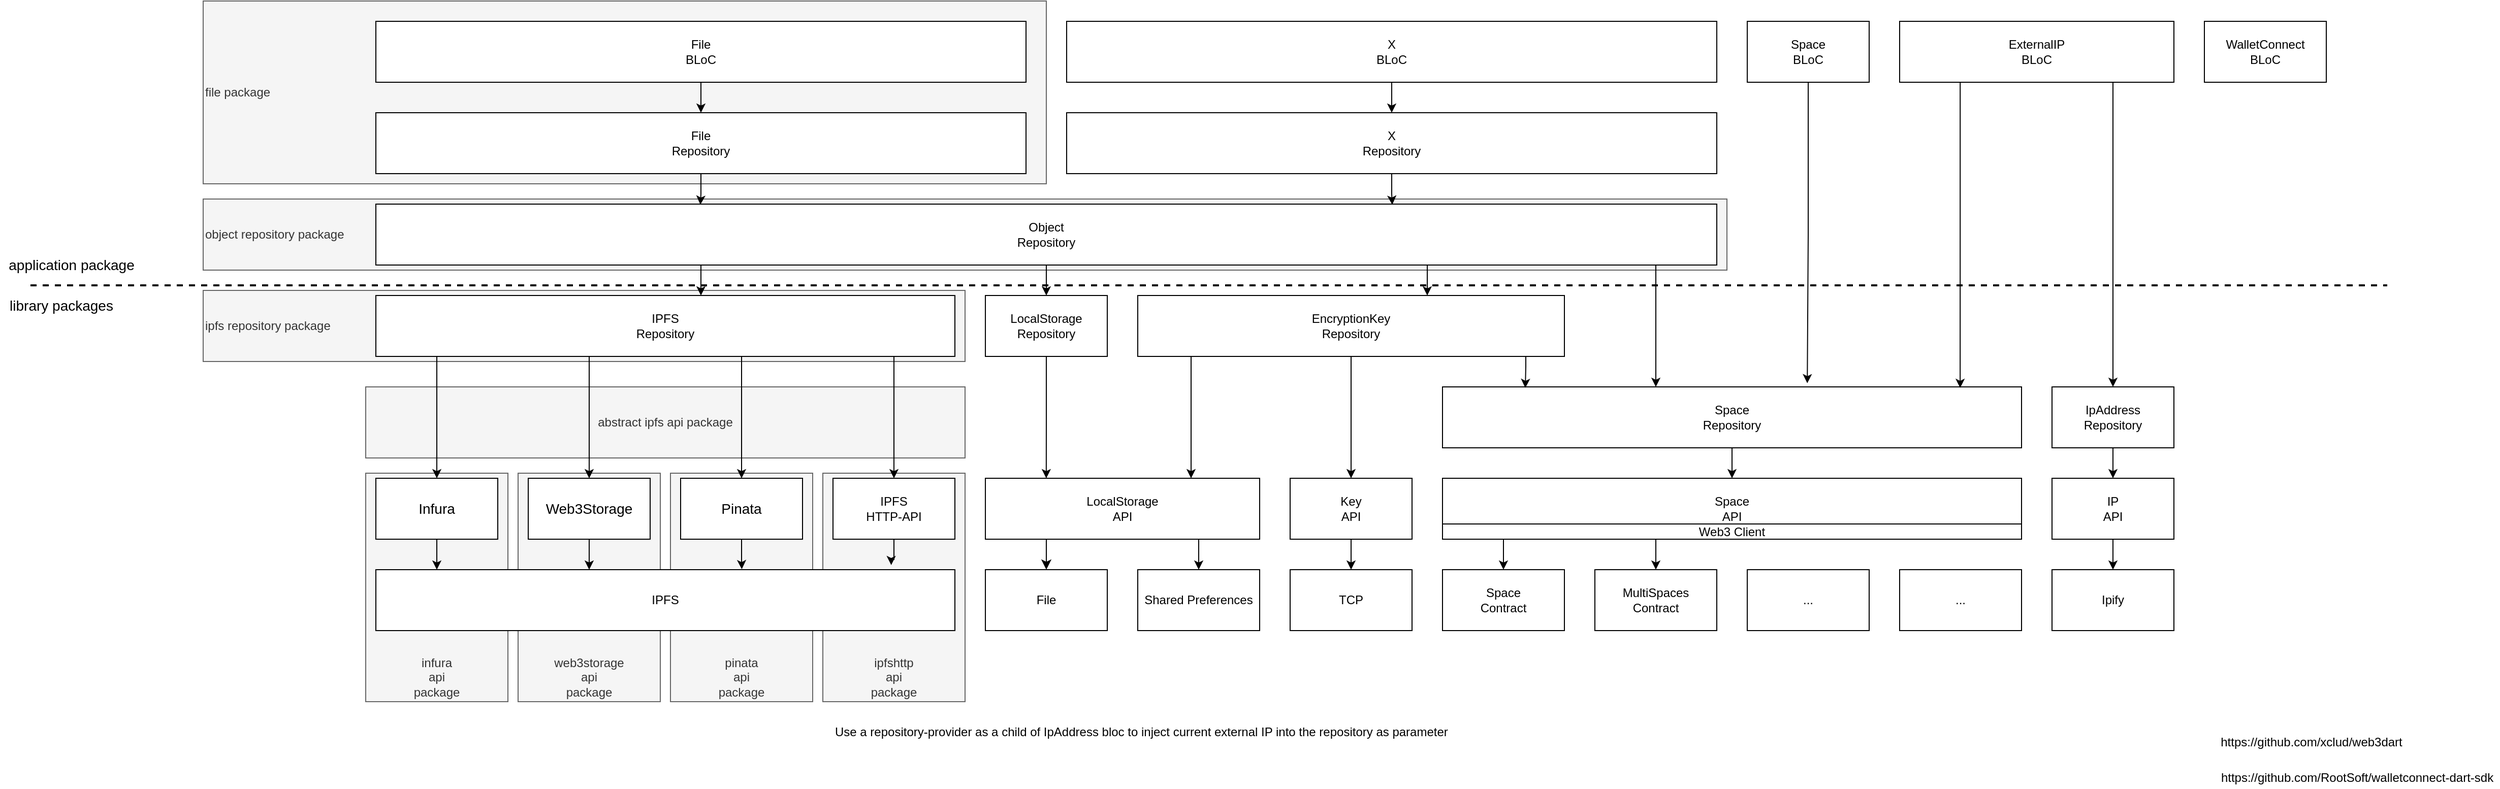 <mxfile version="16.4.0" type="device" pages="10"><diagram id="I2-8JEOFcxnA2qBfq9qZ" name="Architecture - Mobile"><mxGraphModel dx="5241" dy="812" grid="1" gridSize="10" guides="1" tooltips="1" connect="1" arrows="1" fold="1" page="1" pageScale="1" pageWidth="827" pageHeight="1169" math="0" shadow="0"><root><mxCell id="0"/><mxCell id="1" parent="0"/><mxCell id="FtOgpWl2Jx6Le5bbg0uo-10" value="object repository package" style="rounded=0;whiteSpace=wrap;html=1;fillColor=#f5f5f5;fontColor=#333333;strokeColor=#666666;align=left;" parent="1" vertex="1"><mxGeometry x="-3160" y="255" width="1500" height="70" as="geometry"/></mxCell><mxCell id="FtOgpWl2Jx6Le5bbg0uo-9" value="ipfs repository package" style="rounded=0;whiteSpace=wrap;html=1;fillColor=#f5f5f5;fontColor=#333333;strokeColor=#666666;align=left;" parent="1" vertex="1"><mxGeometry x="-3160" y="345" width="750" height="70" as="geometry"/></mxCell><mxCell id="FtOgpWl2Jx6Le5bbg0uo-8" value="infura&lt;br&gt;api&lt;br&gt;package" style="rounded=0;whiteSpace=wrap;html=1;fillColor=#f5f5f5;fontColor=#333333;strokeColor=#666666;align=center;verticalAlign=bottom;" parent="1" vertex="1"><mxGeometry x="-3000" y="525" width="140" height="225" as="geometry"/></mxCell><mxCell id="FtOgpWl2Jx6Le5bbg0uo-7" value="abstract ipfs api package" style="rounded=0;whiteSpace=wrap;html=1;fillColor=#f5f5f5;fontColor=#333333;strokeColor=#666666;align=center;" parent="1" vertex="1"><mxGeometry x="-3000" y="440" width="590" height="70" as="geometry"/></mxCell><mxCell id="FtOgpWl2Jx6Le5bbg0uo-6" value="ipfshttp&lt;br&gt;api&lt;br&gt;package" style="rounded=0;whiteSpace=wrap;html=1;fillColor=#f5f5f5;fontColor=#333333;strokeColor=#666666;align=center;verticalAlign=bottom;" parent="1" vertex="1"><mxGeometry x="-2550" y="525" width="140" height="225" as="geometry"/></mxCell><mxCell id="FtOgpWl2Jx6Le5bbg0uo-5" value="pinata&lt;br&gt;api&lt;br&gt;package" style="rounded=0;whiteSpace=wrap;html=1;fillColor=#f5f5f5;fontColor=#333333;strokeColor=#666666;align=center;verticalAlign=bottom;" parent="1" vertex="1"><mxGeometry x="-2700" y="525" width="140" height="225" as="geometry"/></mxCell><mxCell id="FtOgpWl2Jx6Le5bbg0uo-4" value="web3storage&lt;br&gt;api&lt;br&gt;package" style="rounded=0;whiteSpace=wrap;html=1;fillColor=#f5f5f5;fontColor=#333333;strokeColor=#666666;align=center;verticalAlign=bottom;" parent="1" vertex="1"><mxGeometry x="-2850" y="525" width="140" height="225" as="geometry"/></mxCell><mxCell id="FtOgpWl2Jx6Le5bbg0uo-1" value="file package" style="rounded=0;whiteSpace=wrap;html=1;fillColor=#f5f5f5;fontColor=#333333;strokeColor=#666666;align=left;" parent="1" vertex="1"><mxGeometry x="-3160" y="60" width="830" height="180" as="geometry"/></mxCell><mxCell id="RDBxAABxhVmfNEvgBLIg-1" style="edgeStyle=orthogonalEdgeStyle;rounded=0;orthogonalLoop=1;jettySize=auto;html=1;entryX=0.89;entryY=-0.076;entryDx=0;entryDy=0;entryPerimeter=0;" parent="1" source="wWusqIiAe_jeiQRcsD_N-2" target="wWusqIiAe_jeiQRcsD_N-14" edge="1"><mxGeometry relative="1" as="geometry"/></mxCell><mxCell id="wWusqIiAe_jeiQRcsD_N-2" value="IPFS&lt;br&gt;HTTP-API" style="rounded=0;whiteSpace=wrap;html=1;" parent="1" vertex="1"><mxGeometry x="-2540" y="530" width="120" height="60" as="geometry"/></mxCell><mxCell id="wWusqIiAe_jeiQRcsD_N-30" style="edgeStyle=orthogonalEdgeStyle;rounded=0;orthogonalLoop=1;jettySize=auto;html=1;" parent="1" source="wWusqIiAe_jeiQRcsD_N-3" target="wWusqIiAe_jeiQRcsD_N-2" edge="1"><mxGeometry relative="1" as="geometry"><Array as="points"><mxPoint x="-2480" y="440"/><mxPoint x="-2480" y="440"/></Array></mxGeometry></mxCell><mxCell id="wWusqIiAe_jeiQRcsD_N-3" value="IPFS&lt;br&gt;Repository" style="rounded=0;whiteSpace=wrap;html=1;" parent="1" vertex="1"><mxGeometry x="-2990" y="350" width="570" height="60" as="geometry"/></mxCell><mxCell id="wWusqIiAe_jeiQRcsD_N-101" style="edgeStyle=orthogonalEdgeStyle;rounded=0;orthogonalLoop=1;jettySize=auto;html=1;entryX=0.5;entryY=0;entryDx=0;entryDy=0;" parent="1" source="wWusqIiAe_jeiQRcsD_N-4" target="wWusqIiAe_jeiQRcsD_N-60" edge="1"><mxGeometry relative="1" as="geometry"/></mxCell><mxCell id="wWusqIiAe_jeiQRcsD_N-4" value="Space&lt;br&gt;Repository" style="rounded=0;whiteSpace=wrap;html=1;" parent="1" vertex="1"><mxGeometry x="-1940" y="440" width="570" height="60" as="geometry"/></mxCell><mxCell id="wWusqIiAe_jeiQRcsD_N-33" style="edgeStyle=orthogonalEdgeStyle;rounded=0;orthogonalLoop=1;jettySize=auto;html=1;" parent="1" source="wWusqIiAe_jeiQRcsD_N-5" target="wWusqIiAe_jeiQRcsD_N-8" edge="1"><mxGeometry relative="1" as="geometry"><Array as="points"><mxPoint x="-2180" y="600"/><mxPoint x="-2180" y="600"/></Array></mxGeometry></mxCell><mxCell id="FtOgpWl2Jx6Le5bbg0uo-15" style="edgeStyle=orthogonalEdgeStyle;rounded=0;orthogonalLoop=1;jettySize=auto;html=1;fontSize=14;endSize=7;strokeWidth=1;" parent="1" source="wWusqIiAe_jeiQRcsD_N-5" target="FtOgpWl2Jx6Le5bbg0uo-14" edge="1"><mxGeometry relative="1" as="geometry"><Array as="points"><mxPoint x="-2330" y="610"/><mxPoint x="-2330" y="610"/></Array></mxGeometry></mxCell><mxCell id="wWusqIiAe_jeiQRcsD_N-5" value="LocalStorage&lt;br&gt;API" style="rounded=0;whiteSpace=wrap;html=1;" parent="1" vertex="1"><mxGeometry x="-2390" y="530" width="270" height="60" as="geometry"/></mxCell><mxCell id="wWusqIiAe_jeiQRcsD_N-36" style="edgeStyle=orthogonalEdgeStyle;rounded=0;orthogonalLoop=1;jettySize=auto;html=1;" parent="1" source="wWusqIiAe_jeiQRcsD_N-6" target="wWusqIiAe_jeiQRcsD_N-34" edge="1"><mxGeometry relative="1" as="geometry"><Array as="points"><mxPoint x="-2030" y="430"/><mxPoint x="-2030" y="430"/></Array></mxGeometry></mxCell><mxCell id="wWusqIiAe_jeiQRcsD_N-37" style="edgeStyle=orthogonalEdgeStyle;rounded=0;orthogonalLoop=1;jettySize=auto;html=1;entryX=0.75;entryY=0;entryDx=0;entryDy=0;" parent="1" source="wWusqIiAe_jeiQRcsD_N-6" target="wWusqIiAe_jeiQRcsD_N-5" edge="1"><mxGeometry relative="1" as="geometry"><Array as="points"><mxPoint x="-2187" y="410"/></Array></mxGeometry></mxCell><mxCell id="wWusqIiAe_jeiQRcsD_N-119" style="edgeStyle=orthogonalEdgeStyle;rounded=0;orthogonalLoop=1;jettySize=auto;html=1;entryX=0.143;entryY=0.017;entryDx=0;entryDy=0;entryPerimeter=0;" parent="1" source="wWusqIiAe_jeiQRcsD_N-6" target="wWusqIiAe_jeiQRcsD_N-4" edge="1"><mxGeometry relative="1" as="geometry"><Array as="points"><mxPoint x="-1858" y="420"/><mxPoint x="-1858" y="420"/></Array></mxGeometry></mxCell><mxCell id="wWusqIiAe_jeiQRcsD_N-6" value="EncryptionKey&lt;br&gt;Repository" style="rounded=0;whiteSpace=wrap;html=1;" parent="1" vertex="1"><mxGeometry x="-2240" y="350" width="420" height="60" as="geometry"/></mxCell><mxCell id="wWusqIiAe_jeiQRcsD_N-9" style="edgeStyle=orthogonalEdgeStyle;rounded=0;orthogonalLoop=1;jettySize=auto;html=1;entryX=0.222;entryY=0;entryDx=0;entryDy=0;entryPerimeter=0;" parent="1" source="wWusqIiAe_jeiQRcsD_N-7" target="wWusqIiAe_jeiQRcsD_N-5" edge="1"><mxGeometry relative="1" as="geometry"><mxPoint x="-2330" y="430" as="targetPoint"/><Array as="points"/></mxGeometry></mxCell><mxCell id="wWusqIiAe_jeiQRcsD_N-7" value="LocalStorage&lt;br&gt;Repository" style="rounded=0;whiteSpace=wrap;html=1;" parent="1" vertex="1"><mxGeometry x="-2390" y="350" width="120" height="60" as="geometry"/></mxCell><mxCell id="wWusqIiAe_jeiQRcsD_N-8" value="Shared Preferences" style="rounded=0;whiteSpace=wrap;html=1;" parent="1" vertex="1"><mxGeometry x="-2240" y="620" width="120" height="60" as="geometry"/></mxCell><mxCell id="wWusqIiAe_jeiQRcsD_N-14" value="IPFS" style="rounded=0;whiteSpace=wrap;html=1;" parent="1" vertex="1"><mxGeometry x="-2990" y="620" width="570" height="60" as="geometry"/></mxCell><mxCell id="wWusqIiAe_jeiQRcsD_N-39" style="edgeStyle=orthogonalEdgeStyle;rounded=0;orthogonalLoop=1;jettySize=auto;html=1;" parent="1" source="wWusqIiAe_jeiQRcsD_N-18" target="wWusqIiAe_jeiQRcsD_N-3" edge="1"><mxGeometry relative="1" as="geometry"><Array as="points"><mxPoint x="-2670" y="330"/><mxPoint x="-2670" y="330"/></Array></mxGeometry></mxCell><mxCell id="wWusqIiAe_jeiQRcsD_N-40" style="edgeStyle=orthogonalEdgeStyle;rounded=0;orthogonalLoop=1;jettySize=auto;html=1;" parent="1" source="wWusqIiAe_jeiQRcsD_N-18" target="wWusqIiAe_jeiQRcsD_N-7" edge="1"><mxGeometry relative="1" as="geometry"><Array as="points"><mxPoint x="-2330" y="330"/><mxPoint x="-2330" y="330"/></Array></mxGeometry></mxCell><mxCell id="wWusqIiAe_jeiQRcsD_N-41" style="edgeStyle=orthogonalEdgeStyle;rounded=0;orthogonalLoop=1;jettySize=auto;html=1;" parent="1" source="wWusqIiAe_jeiQRcsD_N-18" target="wWusqIiAe_jeiQRcsD_N-6" edge="1"><mxGeometry relative="1" as="geometry"><Array as="points"><mxPoint x="-1955" y="330"/><mxPoint x="-1955" y="330"/></Array></mxGeometry></mxCell><mxCell id="wWusqIiAe_jeiQRcsD_N-120" style="edgeStyle=orthogonalEdgeStyle;rounded=0;orthogonalLoop=1;jettySize=auto;html=1;" parent="1" source="wWusqIiAe_jeiQRcsD_N-18" target="wWusqIiAe_jeiQRcsD_N-4" edge="1"><mxGeometry relative="1" as="geometry"><Array as="points"><mxPoint x="-1730" y="360"/><mxPoint x="-1730" y="360"/></Array></mxGeometry></mxCell><mxCell id="wWusqIiAe_jeiQRcsD_N-18" value="Object&lt;br&gt;Repository" style="rounded=0;whiteSpace=wrap;html=1;" parent="1" vertex="1"><mxGeometry x="-2990" y="260" width="1320" height="60" as="geometry"/></mxCell><mxCell id="wWusqIiAe_jeiQRcsD_N-23" value="TCP" style="rounded=0;whiteSpace=wrap;html=1;" parent="1" vertex="1"><mxGeometry x="-2090" y="620" width="120" height="60" as="geometry"/></mxCell><mxCell id="RDBxAABxhVmfNEvgBLIg-5" style="edgeStyle=orthogonalEdgeStyle;rounded=0;orthogonalLoop=1;jettySize=auto;html=1;" parent="1" source="wWusqIiAe_jeiQRcsD_N-3" target="z5yhcQVUaOtSAEKiz6tN-69" edge="1"><mxGeometry relative="1" as="geometry"><mxPoint x="-2779.963" y="500" as="sourcePoint"/><Array as="points"><mxPoint x="-2780" y="440"/><mxPoint x="-2780" y="440"/></Array></mxGeometry></mxCell><mxCell id="RDBxAABxhVmfNEvgBLIg-6" style="edgeStyle=orthogonalEdgeStyle;rounded=0;orthogonalLoop=1;jettySize=auto;html=1;" parent="1" source="wWusqIiAe_jeiQRcsD_N-3" target="z5yhcQVUaOtSAEKiz6tN-67" edge="1"><mxGeometry relative="1" as="geometry"><Array as="points"><mxPoint x="-2930" y="440"/><mxPoint x="-2930" y="440"/></Array><mxPoint x="-2929.963" y="500" as="sourcePoint"/></mxGeometry></mxCell><mxCell id="RDBxAABxhVmfNEvgBLIg-7" style="edgeStyle=orthogonalEdgeStyle;rounded=0;orthogonalLoop=1;jettySize=auto;html=1;" parent="1" source="wWusqIiAe_jeiQRcsD_N-3" target="z5yhcQVUaOtSAEKiz6tN-68" edge="1"><mxGeometry relative="1" as="geometry"><Array as="points"><mxPoint x="-2630" y="440"/><mxPoint x="-2630" y="440"/></Array><mxPoint x="-2629.963" y="500" as="sourcePoint"/></mxGeometry></mxCell><mxCell id="wWusqIiAe_jeiQRcsD_N-35" style="edgeStyle=orthogonalEdgeStyle;rounded=0;orthogonalLoop=1;jettySize=auto;html=1;" parent="1" source="wWusqIiAe_jeiQRcsD_N-34" target="wWusqIiAe_jeiQRcsD_N-23" edge="1"><mxGeometry relative="1" as="geometry"/></mxCell><mxCell id="wWusqIiAe_jeiQRcsD_N-34" value="Key&lt;br&gt;API" style="rounded=0;whiteSpace=wrap;html=1;" parent="1" vertex="1"><mxGeometry x="-2090" y="530" width="120" height="60" as="geometry"/></mxCell><mxCell id="RDBxAABxhVmfNEvgBLIg-4" style="edgeStyle=orthogonalEdgeStyle;rounded=0;orthogonalLoop=1;jettySize=auto;html=1;entryX=0.758;entryY=0.01;entryDx=0;entryDy=0;entryPerimeter=0;" parent="1" source="wWusqIiAe_jeiQRcsD_N-53" target="wWusqIiAe_jeiQRcsD_N-18" edge="1"><mxGeometry relative="1" as="geometry"/></mxCell><mxCell id="wWusqIiAe_jeiQRcsD_N-53" value="X&lt;br&gt;Repository" style="rounded=0;whiteSpace=wrap;html=1;" parent="1" vertex="1"><mxGeometry x="-2310" y="170" width="640" height="60" as="geometry"/></mxCell><mxCell id="wWusqIiAe_jeiQRcsD_N-114" style="edgeStyle=orthogonalEdgeStyle;rounded=0;orthogonalLoop=1;jettySize=auto;html=1;entryX=0.242;entryY=0.009;entryDx=0;entryDy=0;entryPerimeter=0;" parent="1" source="wWusqIiAe_jeiQRcsD_N-55" target="wWusqIiAe_jeiQRcsD_N-18" edge="1"><mxGeometry relative="1" as="geometry"/></mxCell><mxCell id="wWusqIiAe_jeiQRcsD_N-55" value="File&lt;br&gt;Repository" style="rounded=0;whiteSpace=wrap;html=1;" parent="1" vertex="1"><mxGeometry x="-2990" y="170" width="640" height="60" as="geometry"/></mxCell><mxCell id="wWusqIiAe_jeiQRcsD_N-59" value="Space&lt;br&gt;Contract" style="rounded=0;whiteSpace=wrap;html=1;" parent="1" vertex="1"><mxGeometry x="-1940" y="620" width="120" height="60" as="geometry"/></mxCell><mxCell id="wWusqIiAe_jeiQRcsD_N-64" style="edgeStyle=orthogonalEdgeStyle;rounded=0;orthogonalLoop=1;jettySize=auto;html=1;entryX=0.5;entryY=0;entryDx=0;entryDy=0;" parent="1" source="wWusqIiAe_jeiQRcsD_N-60" target="wWusqIiAe_jeiQRcsD_N-59" edge="1"><mxGeometry relative="1" as="geometry"><Array as="points"><mxPoint x="-1880" y="605"/><mxPoint x="-1880" y="605"/></Array></mxGeometry></mxCell><mxCell id="wWusqIiAe_jeiQRcsD_N-97" style="edgeStyle=orthogonalEdgeStyle;rounded=0;orthogonalLoop=1;jettySize=auto;html=1;" parent="1" source="wWusqIiAe_jeiQRcsD_N-60" target="wWusqIiAe_jeiQRcsD_N-96" edge="1"><mxGeometry relative="1" as="geometry"><Array as="points"><mxPoint x="-1730" y="595"/><mxPoint x="-1730" y="595"/></Array></mxGeometry></mxCell><mxCell id="wWusqIiAe_jeiQRcsD_N-60" value="Space&lt;br&gt;API" style="rounded=0;whiteSpace=wrap;html=1;" parent="1" vertex="1"><mxGeometry x="-1940" y="530" width="570" height="60" as="geometry"/></mxCell><mxCell id="wWusqIiAe_jeiQRcsD_N-91" style="edgeStyle=orthogonalEdgeStyle;rounded=0;orthogonalLoop=1;jettySize=auto;html=1;entryX=0.63;entryY=-0.06;entryDx=0;entryDy=0;entryPerimeter=0;" parent="1" source="wWusqIiAe_jeiQRcsD_N-68" target="wWusqIiAe_jeiQRcsD_N-4" edge="1"><mxGeometry relative="1" as="geometry"><mxPoint x="-1430" y="430" as="targetPoint"/></mxGeometry></mxCell><mxCell id="wWusqIiAe_jeiQRcsD_N-68" value="Space&lt;br&gt;BLoC" style="rounded=0;whiteSpace=wrap;html=1;" parent="1" vertex="1"><mxGeometry x="-1640" y="80" width="120" height="60" as="geometry"/></mxCell><mxCell id="wWusqIiAe_jeiQRcsD_N-79" style="edgeStyle=orthogonalEdgeStyle;rounded=0;orthogonalLoop=1;jettySize=auto;html=1;entryX=0.5;entryY=0;entryDx=0;entryDy=0;" parent="1" source="wWusqIiAe_jeiQRcsD_N-72" target="wWusqIiAe_jeiQRcsD_N-55" edge="1"><mxGeometry relative="1" as="geometry"/></mxCell><mxCell id="wWusqIiAe_jeiQRcsD_N-72" value="File&lt;br&gt;BLoC" style="rounded=0;whiteSpace=wrap;html=1;" parent="1" vertex="1"><mxGeometry x="-2990" y="80" width="640" height="60" as="geometry"/></mxCell><mxCell id="wWusqIiAe_jeiQRcsD_N-78" style="edgeStyle=orthogonalEdgeStyle;rounded=0;orthogonalLoop=1;jettySize=auto;html=1;entryX=0.5;entryY=0;entryDx=0;entryDy=0;" parent="1" source="wWusqIiAe_jeiQRcsD_N-73" target="wWusqIiAe_jeiQRcsD_N-53" edge="1"><mxGeometry relative="1" as="geometry"/></mxCell><mxCell id="wWusqIiAe_jeiQRcsD_N-73" value="X&lt;br&gt;BLoC" style="rounded=0;whiteSpace=wrap;html=1;" parent="1" vertex="1"><mxGeometry x="-2310" y="80" width="640" height="60" as="geometry"/></mxCell><mxCell id="wWusqIiAe_jeiQRcsD_N-92" value="https://github.com/xclud/web3dart" style="text;html=1;align=center;verticalAlign=middle;resizable=0;points=[];autosize=1;strokeColor=none;fillColor=none;" parent="1" vertex="1"><mxGeometry x="-1180" y="780" width="190" height="20" as="geometry"/></mxCell><mxCell id="wWusqIiAe_jeiQRcsD_N-93" value="https://github.com/RootSoft/walletconnect-dart-sdk" style="text;html=1;align=center;verticalAlign=middle;resizable=0;points=[];autosize=1;strokeColor=none;fillColor=none;" parent="1" vertex="1"><mxGeometry x="-1180" y="815" width="280" height="20" as="geometry"/></mxCell><mxCell id="wWusqIiAe_jeiQRcsD_N-94" value="Web3 Client" style="rounded=0;whiteSpace=wrap;html=1;" parent="1" vertex="1"><mxGeometry x="-1940" y="575" width="570" height="15" as="geometry"/></mxCell><mxCell id="wWusqIiAe_jeiQRcsD_N-95" value="WalletConnect&lt;br&gt;BLoC" style="rounded=0;whiteSpace=wrap;html=1;" parent="1" vertex="1"><mxGeometry x="-1190" y="80" width="120" height="60" as="geometry"/></mxCell><mxCell id="wWusqIiAe_jeiQRcsD_N-96" value="MultiSpaces&lt;br&gt;Contract" style="rounded=0;whiteSpace=wrap;html=1;" parent="1" vertex="1"><mxGeometry x="-1790" y="620" width="120" height="60" as="geometry"/></mxCell><mxCell id="wWusqIiAe_jeiQRcsD_N-107" style="edgeStyle=orthogonalEdgeStyle;rounded=0;orthogonalLoop=1;jettySize=auto;html=1;entryX=0.5;entryY=0;entryDx=0;entryDy=0;" parent="1" source="wWusqIiAe_jeiQRcsD_N-99" target="wWusqIiAe_jeiQRcsD_N-106" edge="1"><mxGeometry relative="1" as="geometry"/></mxCell><mxCell id="wWusqIiAe_jeiQRcsD_N-99" value="IpAddress&lt;br&gt;Repository" style="rounded=0;whiteSpace=wrap;html=1;" parent="1" vertex="1"><mxGeometry x="-1340" y="440" width="120" height="60" as="geometry"/></mxCell><mxCell id="wWusqIiAe_jeiQRcsD_N-100" value="Use a repository-provider as a child of IpAddress bloc to inject current external IP into the repository as parameter&lt;br&gt;" style="text;html=1;align=left;verticalAlign=middle;resizable=0;points=[];autosize=1;strokeColor=none;fillColor=none;" parent="1" vertex="1"><mxGeometry x="-2540" y="770" width="620" height="20" as="geometry"/></mxCell><mxCell id="wWusqIiAe_jeiQRcsD_N-105" value="Ipify" style="rounded=0;whiteSpace=wrap;html=1;" parent="1" vertex="1"><mxGeometry x="-1340" y="620" width="120" height="60" as="geometry"/></mxCell><mxCell id="wWusqIiAe_jeiQRcsD_N-110" style="edgeStyle=orthogonalEdgeStyle;rounded=0;orthogonalLoop=1;jettySize=auto;html=1;entryX=0.5;entryY=0;entryDx=0;entryDy=0;" parent="1" source="wWusqIiAe_jeiQRcsD_N-106" target="wWusqIiAe_jeiQRcsD_N-105" edge="1"><mxGeometry relative="1" as="geometry"/></mxCell><mxCell id="wWusqIiAe_jeiQRcsD_N-106" value="IP&lt;br&gt;API" style="rounded=0;whiteSpace=wrap;html=1;" parent="1" vertex="1"><mxGeometry x="-1340" y="530" width="120" height="60" as="geometry"/></mxCell><mxCell id="wWusqIiAe_jeiQRcsD_N-115" value="..." style="rounded=0;whiteSpace=wrap;html=1;" parent="1" vertex="1"><mxGeometry x="-1640" y="620" width="120" height="60" as="geometry"/></mxCell><mxCell id="wWusqIiAe_jeiQRcsD_N-121" style="edgeStyle=orthogonalEdgeStyle;rounded=0;orthogonalLoop=1;jettySize=auto;html=1;entryX=0.894;entryY=0.017;entryDx=0;entryDy=0;entryPerimeter=0;" parent="1" source="wWusqIiAe_jeiQRcsD_N-116" target="wWusqIiAe_jeiQRcsD_N-4" edge="1"><mxGeometry relative="1" as="geometry"><Array as="points"><mxPoint x="-1430" y="290"/></Array></mxGeometry></mxCell><mxCell id="wWusqIiAe_jeiQRcsD_N-123" style="edgeStyle=orthogonalEdgeStyle;rounded=0;orthogonalLoop=1;jettySize=auto;html=1;entryX=0.5;entryY=0;entryDx=0;entryDy=0;" parent="1" source="wWusqIiAe_jeiQRcsD_N-116" target="wWusqIiAe_jeiQRcsD_N-99" edge="1"><mxGeometry relative="1" as="geometry"><Array as="points"><mxPoint x="-1280" y="220"/><mxPoint x="-1280" y="220"/></Array></mxGeometry></mxCell><mxCell id="wWusqIiAe_jeiQRcsD_N-116" value="ExternalIP&lt;br&gt;BLoC" style="rounded=0;whiteSpace=wrap;html=1;" parent="1" vertex="1"><mxGeometry x="-1490" y="80" width="270" height="60" as="geometry"/></mxCell><mxCell id="wWusqIiAe_jeiQRcsD_N-122" value="..." style="rounded=0;whiteSpace=wrap;html=1;" parent="1" vertex="1"><mxGeometry x="-1490" y="620" width="120" height="60" as="geometry"/></mxCell><mxCell id="RDBxAABxhVmfNEvgBLIg-10" value="" style="edgeStyle=orthogonalEdgeStyle;rounded=0;orthogonalLoop=1;jettySize=auto;html=1;" parent="1" source="z5yhcQVUaOtSAEKiz6tN-67" target="wWusqIiAe_jeiQRcsD_N-14" edge="1"><mxGeometry relative="1" as="geometry"><Array as="points"><mxPoint x="-2930" y="610"/><mxPoint x="-2930" y="610"/></Array></mxGeometry></mxCell><mxCell id="z5yhcQVUaOtSAEKiz6tN-67" value="Infura" style="whiteSpace=wrap;html=1;fontSize=14;" parent="1" vertex="1"><mxGeometry x="-2990" y="530" width="120" height="60" as="geometry"/></mxCell><mxCell id="RDBxAABxhVmfNEvgBLIg-8" style="edgeStyle=orthogonalEdgeStyle;rounded=0;orthogonalLoop=1;jettySize=auto;html=1;entryX=0.632;entryY=-0.008;entryDx=0;entryDy=0;entryPerimeter=0;" parent="1" source="z5yhcQVUaOtSAEKiz6tN-68" target="wWusqIiAe_jeiQRcsD_N-14" edge="1"><mxGeometry relative="1" as="geometry"/></mxCell><mxCell id="z5yhcQVUaOtSAEKiz6tN-68" value="Pinata" style="whiteSpace=wrap;html=1;fontSize=14;" parent="1" vertex="1"><mxGeometry x="-2690" y="530" width="120" height="60" as="geometry"/></mxCell><mxCell id="RDBxAABxhVmfNEvgBLIg-9" value="" style="edgeStyle=orthogonalEdgeStyle;rounded=0;orthogonalLoop=1;jettySize=auto;html=1;" parent="1" source="z5yhcQVUaOtSAEKiz6tN-69" target="wWusqIiAe_jeiQRcsD_N-14" edge="1"><mxGeometry relative="1" as="geometry"><Array as="points"><mxPoint x="-2780" y="610"/><mxPoint x="-2780" y="610"/></Array></mxGeometry></mxCell><mxCell id="z5yhcQVUaOtSAEKiz6tN-69" value="Web3Storage" style="whiteSpace=wrap;html=1;fontSize=14;" parent="1" vertex="1"><mxGeometry x="-2840" y="530" width="120" height="60" as="geometry"/></mxCell><mxCell id="FtOgpWl2Jx6Le5bbg0uo-11" value="" style="endArrow=none;dashed=1;html=1;rounded=0;fontSize=14;endSize=7;strokeWidth=2;" parent="1" edge="1"><mxGeometry width="50" height="50" relative="1" as="geometry"><mxPoint x="-3330" y="340" as="sourcePoint"/><mxPoint x="-1010" y="340" as="targetPoint"/></mxGeometry></mxCell><mxCell id="FtOgpWl2Jx6Le5bbg0uo-12" value="application package" style="text;html=1;align=center;verticalAlign=middle;resizable=0;points=[];autosize=1;strokeColor=none;fillColor=none;fontSize=14;" parent="1" vertex="1"><mxGeometry x="-3360" y="310" width="140" height="20" as="geometry"/></mxCell><mxCell id="FtOgpWl2Jx6Le5bbg0uo-13" value="library packages" style="text;html=1;align=center;verticalAlign=middle;resizable=0;points=[];autosize=1;strokeColor=none;fillColor=none;fontSize=14;" parent="1" vertex="1"><mxGeometry x="-3360" y="350" width="120" height="20" as="geometry"/></mxCell><mxCell id="FtOgpWl2Jx6Le5bbg0uo-14" value="File" style="rounded=0;whiteSpace=wrap;html=1;" parent="1" vertex="1"><mxGeometry x="-2390" y="620" width="120" height="60" as="geometry"/></mxCell></root></mxGraphModel></diagram><diagram name="Architecture - Blockchain" id="98qpITlctwfbyeXKGoKd"><mxGraphModel dx="2760" dy="1981" grid="1" gridSize="10" guides="1" tooltips="1" connect="1" arrows="1" fold="1" page="1" pageScale="1" pageWidth="827" pageHeight="1169" math="0" shadow="0"><root><mxCell id="1JjeIC5sMAx5KhtMoKWt-0"/><mxCell id="1JjeIC5sMAx5KhtMoKWt-1" parent="1JjeIC5sMAx5KhtMoKWt-0"/><mxCell id="1JjeIC5sMAx5KhtMoKWt-2" value="«interface»&lt;br&gt;&lt;b&gt;IBucket&lt;/b&gt;" style="html=1;" parent="1JjeIC5sMAx5KhtMoKWt-1" vertex="1"><mxGeometry x="200" y="480" width="110" height="50" as="geometry"/></mxCell><mxCell id="1JjeIC5sMAx5KhtMoKWt-3" value="Bucket" style="html=1;" parent="1JjeIC5sMAx5KhtMoKWt-1" vertex="1"><mxGeometry x="200" y="360" width="110" height="50" as="geometry"/></mxCell><mxCell id="1JjeIC5sMAx5KhtMoKWt-4" value="BucketFactory" style="html=1;" parent="1JjeIC5sMAx5KhtMoKWt-1" vertex="1"><mxGeometry x="400" y="360" width="110" height="50" as="geometry"/></mxCell><mxCell id="1JjeIC5sMAx5KhtMoKWt-5" value="implements" style="endArrow=block;dashed=1;endFill=0;endSize=12;html=1;rounded=0;entryX=0.5;entryY=0;entryDx=0;entryDy=0;exitX=0.5;exitY=1;exitDx=0;exitDy=0;" parent="1JjeIC5sMAx5KhtMoKWt-1" source="1JjeIC5sMAx5KhtMoKWt-3" target="1JjeIC5sMAx5KhtMoKWt-2" edge="1"><mxGeometry width="160" relative="1" as="geometry"><mxPoint x="255" y="440" as="sourcePoint"/><mxPoint x="255" y="460" as="targetPoint"/></mxGeometry></mxCell><mxCell id="1JjeIC5sMAx5KhtMoKWt-6" value="creates" style="endArrow=open;endSize=12;dashed=1;html=1;rounded=0;entryX=1;entryY=0.5;entryDx=0;entryDy=0;exitX=0;exitY=0.5;exitDx=0;exitDy=0;" parent="1JjeIC5sMAx5KhtMoKWt-1" source="1JjeIC5sMAx5KhtMoKWt-4" target="1JjeIC5sMAx5KhtMoKWt-3" edge="1"><mxGeometry width="160" relative="1" as="geometry"><mxPoint x="360" y="500" as="sourcePoint"/><mxPoint x="520" y="500" as="targetPoint"/></mxGeometry></mxCell><mxCell id="1JjeIC5sMAx5KhtMoKWt-7" value="ParticipantManager" style="html=1;" parent="1JjeIC5sMAx5KhtMoKWt-1" vertex="1"><mxGeometry x="-180" y="720" width="110" height="50" as="geometry"/></mxCell><mxCell id="1JjeIC5sMAx5KhtMoKWt-8" value="Space" style="html=1;" parent="1JjeIC5sMAx5KhtMoKWt-1" vertex="1"><mxGeometry x="400" y="640" width="110" height="50" as="geometry"/></mxCell><mxCell id="1JjeIC5sMAx5KhtMoKWt-9" value="CreditManager" style="html=1;" parent="1JjeIC5sMAx5KhtMoKWt-1" vertex="1"><mxGeometry x="-180" y="640" width="110" height="50" as="geometry"/></mxCell><mxCell id="1JjeIC5sMAx5KhtMoKWt-10" value="1" style="endArrow=open;html=1;endSize=12;startArrow=diamondThin;startSize=14;startFill=1;edgeStyle=orthogonalEdgeStyle;align=left;verticalAlign=bottom;rounded=0;exitX=0.5;exitY=0;exitDx=0;exitDy=0;entryX=0.5;entryY=1;entryDx=0;entryDy=0;" parent="1JjeIC5sMAx5KhtMoKWt-1" source="1JjeIC5sMAx5KhtMoKWt-8" target="1JjeIC5sMAx5KhtMoKWt-4" edge="1"><mxGeometry x="-0.714" relative="1" as="geometry"><mxPoint x="460" y="630" as="sourcePoint"/><mxPoint x="455" y="530" as="targetPoint"/><mxPoint as="offset"/></mxGeometry></mxCell><mxCell id="1JjeIC5sMAx5KhtMoKWt-11" value="has" style="edgeLabel;html=1;align=center;verticalAlign=middle;resizable=0;points=[];" parent="1JjeIC5sMAx5KhtMoKWt-10" vertex="1" connectable="0"><mxGeometry x="0.257" y="1" relative="1" as="geometry"><mxPoint as="offset"/></mxGeometry></mxCell><mxCell id="1JjeIC5sMAx5KhtMoKWt-12" value="1" style="endArrow=open;html=1;endSize=12;startArrow=diamondThin;startSize=14;startFill=1;edgeStyle=orthogonalEdgeStyle;align=left;verticalAlign=bottom;rounded=0;entryX=1;entryY=0.5;entryDx=0;entryDy=0;exitX=0;exitY=0.25;exitDx=0;exitDy=0;" parent="1JjeIC5sMAx5KhtMoKWt-1" source="1JjeIC5sMAx5KhtMoKWt-8" target="1JjeIC5sMAx5KhtMoKWt-2" edge="1"><mxGeometry x="-0.832" y="12" relative="1" as="geometry"><mxPoint x="360" y="665" as="sourcePoint"/><mxPoint x="255" y="580" as="targetPoint"/><mxPoint as="offset"/><Array as="points"><mxPoint x="330" y="653"/><mxPoint x="330" y="505"/></Array></mxGeometry></mxCell><mxCell id="1JjeIC5sMAx5KhtMoKWt-13" value="manages" style="edgeLabel;html=1;align=center;verticalAlign=middle;resizable=0;points=[];" parent="1JjeIC5sMAx5KhtMoKWt-12" vertex="1" connectable="0"><mxGeometry x="0.257" y="1" relative="1" as="geometry"><mxPoint as="offset"/></mxGeometry></mxCell><mxCell id="1JjeIC5sMAx5KhtMoKWt-14" value="«interface»&lt;br&gt;&lt;b&gt;IParticipantManager&lt;/b&gt;" style="html=1;" parent="1JjeIC5sMAx5KhtMoKWt-1" vertex="1"><mxGeometry x="30" y="720" width="160" height="50" as="geometry"/></mxCell><mxCell id="1JjeIC5sMAx5KhtMoKWt-15" value="implements" style="endArrow=block;dashed=1;endFill=0;endSize=12;html=1;rounded=0;entryX=0;entryY=0.5;entryDx=0;entryDy=0;exitX=1;exitY=0.5;exitDx=0;exitDy=0;" parent="1JjeIC5sMAx5KhtMoKWt-1" source="1JjeIC5sMAx5KhtMoKWt-7" target="1JjeIC5sMAx5KhtMoKWt-14" edge="1"><mxGeometry width="160" relative="1" as="geometry"><mxPoint x="120" y="800" as="sourcePoint"/><mxPoint x="95" y="790" as="targetPoint"/></mxGeometry></mxCell><mxCell id="1JjeIC5sMAx5KhtMoKWt-16" value="«interface»&lt;br&gt;&lt;b&gt;ICreditManager&lt;/b&gt;" style="html=1;" parent="1JjeIC5sMAx5KhtMoKWt-1" vertex="1"><mxGeometry x="30" y="640" width="160" height="50" as="geometry"/></mxCell><mxCell id="1JjeIC5sMAx5KhtMoKWt-17" value="implements" style="endArrow=block;dashed=1;endFill=0;endSize=12;html=1;rounded=0;exitX=1;exitY=0.5;exitDx=0;exitDy=0;entryX=0;entryY=0.5;entryDx=0;entryDy=0;" parent="1JjeIC5sMAx5KhtMoKWt-1" source="1JjeIC5sMAx5KhtMoKWt-9" target="1JjeIC5sMAx5KhtMoKWt-16" edge="1"><mxGeometry width="160" relative="1" as="geometry"><mxPoint x="-20" y="650" as="sourcePoint"/><mxPoint x="-20" y="720" as="targetPoint"/></mxGeometry></mxCell><mxCell id="1JjeIC5sMAx5KhtMoKWt-18" value="«interface»&lt;br&gt;&lt;b&gt;Ownable&lt;/b&gt;" style="html=1;" parent="1JjeIC5sMAx5KhtMoKWt-1" vertex="1"><mxGeometry x="200" y="240" width="110" height="50" as="geometry"/></mxCell><mxCell id="1JjeIC5sMAx5KhtMoKWt-19" value="implements" style="endArrow=block;dashed=1;endFill=0;endSize=12;html=1;rounded=0;entryX=0.5;entryY=1;entryDx=0;entryDy=0;exitX=0.5;exitY=0;exitDx=0;exitDy=0;" parent="1JjeIC5sMAx5KhtMoKWt-1" source="1JjeIC5sMAx5KhtMoKWt-3" target="1JjeIC5sMAx5KhtMoKWt-18" edge="1"><mxGeometry width="160" relative="1" as="geometry"><mxPoint x="265" y="420" as="sourcePoint"/><mxPoint x="265" y="490" as="targetPoint"/></mxGeometry></mxCell><mxCell id="1JjeIC5sMAx5KhtMoKWt-20" value="owns" style="endArrow=open;endSize=12;dashed=1;html=1;rounded=0;edgeStyle=orthogonalEdgeStyle;entryX=0.75;entryY=1;entryDx=0;entryDy=0;exitX=0.25;exitY=0;exitDx=0;exitDy=0;" parent="1JjeIC5sMAx5KhtMoKWt-1" source="1JjeIC5sMAx5KhtMoKWt-8" target="1JjeIC5sMAx5KhtMoKWt-3" edge="1"><mxGeometry width="160" relative="1" as="geometry"><mxPoint x="380" y="590" as="sourcePoint"/><mxPoint x="250" y="710" as="targetPoint"/><Array as="points"><mxPoint x="428" y="590"/><mxPoint x="370" y="590"/><mxPoint x="370" y="430"/><mxPoint x="283" y="430"/></Array></mxGeometry></mxCell><mxCell id="1JjeIC5sMAx5KhtMoKWt-21" value="1" style="endArrow=open;html=1;endSize=12;startArrow=diamondThin;startSize=14;startFill=0;edgeStyle=orthogonalEdgeStyle;align=left;verticalAlign=bottom;rounded=0;entryX=1;entryY=0.5;entryDx=0;entryDy=0;exitX=0;exitY=0.75;exitDx=0;exitDy=0;" parent="1JjeIC5sMAx5KhtMoKWt-1" source="1JjeIC5sMAx5KhtMoKWt-8" target="1JjeIC5sMAx5KhtMoKWt-16" edge="1"><mxGeometry x="-0.82" y="12" relative="1" as="geometry"><mxPoint x="310" y="700" as="sourcePoint"/><mxPoint x="320" y="660" as="targetPoint"/><mxPoint as="offset"/></mxGeometry></mxCell><mxCell id="1JjeIC5sMAx5KhtMoKWt-22" value="has" style="edgeLabel;html=1;align=center;verticalAlign=middle;resizable=0;points=[];" parent="1JjeIC5sMAx5KhtMoKWt-21" vertex="1" connectable="0"><mxGeometry x="-0.132" relative="1" as="geometry"><mxPoint as="offset"/></mxGeometry></mxCell><mxCell id="1JjeIC5sMAx5KhtMoKWt-23" value="1" style="endArrow=open;html=1;endSize=12;startArrow=diamondThin;startSize=14;startFill=0;edgeStyle=orthogonalEdgeStyle;align=left;verticalAlign=bottom;rounded=0;entryX=1;entryY=0.5;entryDx=0;entryDy=0;exitX=0.5;exitY=1;exitDx=0;exitDy=0;" parent="1JjeIC5sMAx5KhtMoKWt-1" source="1JjeIC5sMAx5KhtMoKWt-8" target="1JjeIC5sMAx5KhtMoKWt-14" edge="1"><mxGeometry x="-0.809" y="-10" relative="1" as="geometry"><mxPoint x="410" y="720" as="sourcePoint"/><mxPoint x="200" y="675" as="targetPoint"/><mxPoint as="offset"/><Array as="points"><mxPoint x="455" y="745"/></Array></mxGeometry></mxCell><mxCell id="1JjeIC5sMAx5KhtMoKWt-24" value="has" style="edgeLabel;html=1;align=center;verticalAlign=middle;resizable=0;points=[];" parent="1JjeIC5sMAx5KhtMoKWt-23" vertex="1" connectable="0"><mxGeometry x="-0.132" relative="1" as="geometry"><mxPoint as="offset"/></mxGeometry></mxCell><mxCell id="SWeA6V0xUABEyspHiu_Q-0" value="PaymentManager" style="rounded=0;whiteSpace=wrap;html=1;" parent="1JjeIC5sMAx5KhtMoKWt-1" vertex="1"><mxGeometry x="-320" y="-470" width="120" height="60" as="geometry"/></mxCell><mxCell id="SWeA6V0xUABEyspHiu_Q-1" value="SpaceFactory" style="rounded=0;whiteSpace=wrap;html=1;" parent="1JjeIC5sMAx5KhtMoKWt-1" vertex="1"><mxGeometry x="-923" y="-350" width="120" height="60" as="geometry"/></mxCell><mxCell id="SWeA6V0xUABEyspHiu_Q-2" value="ParticipantManager-&lt;br&gt;Factory" style="rounded=0;whiteSpace=wrap;html=1;" parent="1JjeIC5sMAx5KhtMoKWt-1" vertex="1"><mxGeometry x="-923" y="-211" width="120" height="60" as="geometry"/></mxCell><mxCell id="SWeA6V0xUABEyspHiu_Q-3" value="BucketFactory" style="rounded=0;whiteSpace=wrap;html=1;" parent="1JjeIC5sMAx5KhtMoKWt-1" vertex="1"><mxGeometry x="-923" y="99" width="120" height="60" as="geometry"/></mxCell><mxCell id="SWeA6V0xUABEyspHiu_Q-6" value="Bucket" style="rounded=0;whiteSpace=wrap;html=1;" parent="1JjeIC5sMAx5KhtMoKWt-1" vertex="1"><mxGeometry x="-723" y="99" width="120" height="60" as="geometry"/></mxCell><mxCell id="SWeA6V0xUABEyspHiu_Q-9" value="&lt;span&gt;«interface»&lt;/span&gt;&lt;br&gt;&lt;b&gt;IProxy&lt;/b&gt;" style="rounded=0;whiteSpace=wrap;html=1;" parent="1JjeIC5sMAx5KhtMoKWt-1" vertex="1"><mxGeometry x="-520" y="180" width="120" height="60" as="geometry"/></mxCell><mxCell id="SWeA6V0xUABEyspHiu_Q-10" value="&lt;span&gt;«interface»&lt;/span&gt;&lt;br&gt;&lt;b&gt;IBucket&lt;/b&gt;" style="rounded=0;whiteSpace=wrap;html=1;" parent="1JjeIC5sMAx5KhtMoKWt-1" vertex="1"><mxGeometry x="-520" y="99" width="120" height="60" as="geometry"/></mxCell><mxCell id="SWeA6V0xUABEyspHiu_Q-13" value="creates" style="endArrow=open;endSize=12;dashed=1;html=1;rounded=0;entryX=0;entryY=0.5;entryDx=0;entryDy=0;" parent="1JjeIC5sMAx5KhtMoKWt-1" source="SWeA6V0xUABEyspHiu_Q-3" target="SWeA6V0xUABEyspHiu_Q-6" edge="1"><mxGeometry width="160" relative="1" as="geometry"><mxPoint x="-770.0" y="229" as="sourcePoint"/><mxPoint x="-860.0" y="229" as="targetPoint"/></mxGeometry></mxCell><mxCell id="SWeA6V0xUABEyspHiu_Q-14" value="ParticipantManager" style="rounded=0;whiteSpace=wrap;html=1;" parent="1JjeIC5sMAx5KhtMoKWt-1" vertex="1"><mxGeometry x="-723" y="-211" width="120" height="60" as="geometry"/></mxCell><mxCell id="SWeA6V0xUABEyspHiu_Q-15" value="&lt;span&gt;«interface»&lt;/span&gt;&lt;br&gt;&lt;b&gt;IParticipantManager&lt;/b&gt;" style="rounded=0;whiteSpace=wrap;html=1;" parent="1JjeIC5sMAx5KhtMoKWt-1" vertex="1"><mxGeometry x="-520" y="-250" width="120" height="60" as="geometry"/></mxCell><mxCell id="SWeA6V0xUABEyspHiu_Q-17" value="&lt;font color=&quot;#ff0000&quot;&gt;«library»&lt;br&gt;&lt;/font&gt;&lt;b&gt;LibParticipant&lt;/b&gt;" style="rounded=0;whiteSpace=wrap;html=1;" parent="1JjeIC5sMAx5KhtMoKWt-1" vertex="1"><mxGeometry x="-723" y="-21" width="120" height="60" as="geometry"/></mxCell><mxCell id="SWeA6V0xUABEyspHiu_Q-18" value="«abstract»&lt;br&gt;&lt;b&gt;PaymentAdapter&lt;/b&gt;" style="rounded=0;whiteSpace=wrap;html=1;" parent="1JjeIC5sMAx5KhtMoKWt-1" vertex="1"><mxGeometry x="-320" y="-211" width="120" height="60" as="geometry"/></mxCell><mxCell id="SWeA6V0xUABEyspHiu_Q-19" value="&lt;b&gt;KeyManager&lt;/b&gt;" style="rounded=0;whiteSpace=wrap;html=1;" parent="1JjeIC5sMAx5KhtMoKWt-1" vertex="1"><mxGeometry x="-723" y="220" width="120" height="60" as="geometry"/></mxCell><mxCell id="SWeA6V0xUABEyspHiu_Q-20" value="uses" style="endArrow=block;dashed=1;endFill=0;endSize=12;html=1;rounded=0;exitX=0.5;exitY=0;exitDx=0;exitDy=0;edgeStyle=orthogonalEdgeStyle;" parent="1JjeIC5sMAx5KhtMoKWt-1" source="SWeA6V0xUABEyspHiu_Q-6" target="SWeA6V0xUABEyspHiu_Q-17" edge="1"><mxGeometry x="-0.033" y="-13" width="160" relative="1" as="geometry"><mxPoint x="-510" y="99" as="sourcePoint"/><mxPoint x="-593" y="139.032" as="targetPoint"/><mxPoint as="offset"/></mxGeometry></mxCell><mxCell id="SWeA6V0xUABEyspHiu_Q-21" value="uses" style="endArrow=block;dashed=1;endFill=0;endSize=12;html=1;rounded=0;edgeStyle=orthogonalEdgeStyle;entryX=0.5;entryY=0;entryDx=0;entryDy=0;exitX=0.25;exitY=1;exitDx=0;exitDy=0;" parent="1JjeIC5sMAx5KhtMoKWt-1" source="SWeA6V0xUABEyspHiu_Q-14" target="SWeA6V0xUABEyspHiu_Q-17" edge="1"><mxGeometry width="160" relative="1" as="geometry"><mxPoint x="-653" y="109" as="sourcePoint"/><mxPoint x="-653" y="49" as="targetPoint"/></mxGeometry></mxCell><mxCell id="SWeA6V0xUABEyspHiu_Q-22" value="implements" style="endArrow=block;dashed=1;endFill=0;endSize=12;html=1;rounded=0;edgeStyle=orthogonalEdgeStyle;" parent="1JjeIC5sMAx5KhtMoKWt-1" source="SWeA6V0xUABEyspHiu_Q-15" target="SWeA6V0xUABEyspHiu_Q-14" edge="1"><mxGeometry width="160" relative="1" as="geometry"><mxPoint x="-510" y="29" as="sourcePoint"/><mxPoint x="-593" y="69.032" as="targetPoint"/></mxGeometry></mxCell><mxCell id="SWeA6V0xUABEyspHiu_Q-23" value="MultiSpace" style="rounded=0;whiteSpace=wrap;html=1;" parent="1JjeIC5sMAx5KhtMoKWt-1" vertex="1"><mxGeometry x="-923" y="-570" width="120" height="60" as="geometry"/></mxCell><mxCell id="SWeA6V0xUABEyspHiu_Q-24" value="creates" style="endArrow=open;endSize=12;dashed=1;html=1;rounded=0;" parent="1JjeIC5sMAx5KhtMoKWt-1" source="SWeA6V0xUABEyspHiu_Q-2" target="SWeA6V0xUABEyspHiu_Q-14" edge="1"><mxGeometry width="160" relative="1" as="geometry"><mxPoint x="-793" y="69" as="sourcePoint"/><mxPoint x="-713" y="69" as="targetPoint"/></mxGeometry></mxCell><mxCell id="SWeA6V0xUABEyspHiu_Q-25" value="1" style="endArrow=open;html=1;endSize=12;startArrow=diamondThin;startSize=14;startFill=1;edgeStyle=orthogonalEdgeStyle;align=left;verticalAlign=bottom;rounded=0;entryX=0;entryY=0.25;entryDx=0;entryDy=0;exitX=0;exitY=0.75;exitDx=0;exitDy=0;" parent="1JjeIC5sMAx5KhtMoKWt-1" source="SWeA6V0xUABEyspHiu_Q-27" target="SWeA6V0xUABEyspHiu_Q-3" edge="1"><mxGeometry x="-0.86" relative="1" as="geometry"><mxPoint x="-693" y="-280" as="sourcePoint"/><mxPoint x="-1010.0" y="-330" as="targetPoint"/><mxPoint as="offset"/><Array as="points"><mxPoint x="-780" y="-305"/><mxPoint x="-780" y="-260"/><mxPoint x="-970" y="-260"/><mxPoint x="-970" y="114"/></Array></mxGeometry></mxCell><mxCell id="SWeA6V0xUABEyspHiu_Q-26" value="has" style="edgeLabel;html=1;align=center;verticalAlign=middle;resizable=0;points=[];" parent="SWeA6V0xUABEyspHiu_Q-25" vertex="1" connectable="0"><mxGeometry x="0.257" y="1" relative="1" as="geometry"><mxPoint as="offset"/></mxGeometry></mxCell><mxCell id="SWeA6V0xUABEyspHiu_Q-39" value="1" style="edgeLabel;html=1;align=center;verticalAlign=middle;resizable=0;points=[];" parent="SWeA6V0xUABEyspHiu_Q-25" vertex="1" connectable="0"><mxGeometry x="0.942" y="1" relative="1" as="geometry"><mxPoint y="12" as="offset"/></mxGeometry></mxCell><mxCell id="SWeA6V0xUABEyspHiu_Q-27" value="Space" style="rounded=0;whiteSpace=wrap;html=1;" parent="1JjeIC5sMAx5KhtMoKWt-1" vertex="1"><mxGeometry x="-723" y="-350" width="120" height="60" as="geometry"/></mxCell><mxCell id="SWeA6V0xUABEyspHiu_Q-28" value="&lt;span&gt;«interface»&lt;/span&gt;&lt;br&gt;&lt;b&gt;ISpace&lt;/b&gt;" style="rounded=0;whiteSpace=wrap;html=1;" parent="1JjeIC5sMAx5KhtMoKWt-1" vertex="1"><mxGeometry x="-520" y="-440" width="120" height="60" as="geometry"/></mxCell><mxCell id="SWeA6V0xUABEyspHiu_Q-29" value="implements" style="endArrow=block;dashed=1;endFill=0;endSize=12;html=1;rounded=0;edgeStyle=orthogonalEdgeStyle;entryX=0;entryY=0.5;entryDx=0;entryDy=0;exitX=1;exitY=0.5;exitDx=0;exitDy=0;" parent="1JjeIC5sMAx5KhtMoKWt-1" source="SWeA6V0xUABEyspHiu_Q-27" target="SWeA6V0xUABEyspHiu_Q-28" edge="1"><mxGeometry width="160" relative="1" as="geometry"><mxPoint x="-550" y="-350" as="sourcePoint"/><mxPoint x="-593" y="-210" as="targetPoint"/></mxGeometry></mxCell><mxCell id="SWeA6V0xUABEyspHiu_Q-30" value="creates" style="endArrow=open;endSize=12;dashed=1;html=1;rounded=0;" parent="1JjeIC5sMAx5KhtMoKWt-1" source="SWeA6V0xUABEyspHiu_Q-1" target="SWeA6V0xUABEyspHiu_Q-27" edge="1"><mxGeometry width="160" relative="1" as="geometry"><mxPoint x="-793" y="-210" as="sourcePoint"/><mxPoint x="-713" y="-210" as="targetPoint"/></mxGeometry></mxCell><mxCell id="SWeA6V0xUABEyspHiu_Q-31" value="1" style="endArrow=open;html=1;endSize=12;startArrow=diamondThin;startSize=14;startFill=1;edgeStyle=orthogonalEdgeStyle;align=left;verticalAlign=bottom;rounded=0;entryX=0;entryY=0.5;entryDx=0;entryDy=0;" parent="1JjeIC5sMAx5KhtMoKWt-1" source="SWeA6V0xUABEyspHiu_Q-23" target="SWeA6V0xUABEyspHiu_Q-1" edge="1"><mxGeometry x="-0.714" relative="1" as="geometry"><mxPoint x="-930" y="-390" as="sourcePoint"/><mxPoint x="-1000.0" y="-390" as="targetPoint"/><mxPoint as="offset"/><Array as="points"><mxPoint x="-970" y="-540"/><mxPoint x="-970" y="-320"/></Array></mxGeometry></mxCell><mxCell id="SWeA6V0xUABEyspHiu_Q-32" value="has" style="edgeLabel;html=1;align=center;verticalAlign=middle;resizable=0;points=[];" parent="SWeA6V0xUABEyspHiu_Q-31" vertex="1" connectable="0"><mxGeometry x="0.257" y="1" relative="1" as="geometry"><mxPoint as="offset"/></mxGeometry></mxCell><mxCell id="SWeA6V0xUABEyspHiu_Q-38" value="1" style="edgeLabel;html=1;align=center;verticalAlign=middle;resizable=0;points=[];" parent="SWeA6V0xUABEyspHiu_Q-31" vertex="1" connectable="0"><mxGeometry x="0.762" y="1" relative="1" as="geometry"><mxPoint x="21" y="11" as="offset"/></mxGeometry></mxCell><mxCell id="SWeA6V0xUABEyspHiu_Q-35" value="1" style="endArrow=open;html=1;endSize=12;startArrow=diamondThin;startSize=14;startFill=1;edgeStyle=orthogonalEdgeStyle;align=left;verticalAlign=bottom;rounded=0;entryX=0.5;entryY=0;entryDx=0;entryDy=0;exitX=1;exitY=0.5;exitDx=0;exitDy=0;" parent="1JjeIC5sMAx5KhtMoKWt-1" source="SWeA6V0xUABEyspHiu_Q-23" target="SWeA6V0xUABEyspHiu_Q-28" edge="1"><mxGeometry x="-0.914" y="10" relative="1" as="geometry"><mxPoint x="-600" y="-460" as="sourcePoint"/><mxPoint x="-320" y="-151" as="targetPoint"/><mxPoint as="offset"/><Array as="points"><mxPoint x="-460" y="-540"/></Array></mxGeometry></mxCell><mxCell id="SWeA6V0xUABEyspHiu_Q-36" value="manages" style="edgeLabel;html=1;align=center;verticalAlign=middle;resizable=0;points=[];" parent="SWeA6V0xUABEyspHiu_Q-35" vertex="1" connectable="0"><mxGeometry x="0.257" y="1" relative="1" as="geometry"><mxPoint as="offset"/></mxGeometry></mxCell><mxCell id="SWeA6V0xUABEyspHiu_Q-37" value="*" style="edgeLabel;html=1;align=center;verticalAlign=middle;resizable=0;points=[];" parent="SWeA6V0xUABEyspHiu_Q-35" vertex="1" connectable="0"><mxGeometry x="0.87" y="2" relative="1" as="geometry"><mxPoint x="8" y="14" as="offset"/></mxGeometry></mxCell><mxCell id="SWeA6V0xUABEyspHiu_Q-42" value="implements" style="endArrow=block;dashed=1;endFill=0;endSize=12;html=1;rounded=0;edgeStyle=orthogonalEdgeStyle;entryX=0;entryY=0.5;entryDx=0;entryDy=0;exitX=1;exitY=0.5;exitDx=0;exitDy=0;" parent="1JjeIC5sMAx5KhtMoKWt-1" source="SWeA6V0xUABEyspHiu_Q-6" target="SWeA6V0xUABEyspHiu_Q-9" edge="1"><mxGeometry x="0.128" width="160" relative="1" as="geometry"><mxPoint x="-580" y="200" as="sourcePoint"/><mxPoint x="-593.0" y="139.0" as="targetPoint"/><mxPoint as="offset"/></mxGeometry></mxCell><mxCell id="SWeA6V0xUABEyspHiu_Q-43" value="interacts with" style="endArrow=block;dashed=1;endFill=0;endSize=12;html=1;rounded=0;edgeStyle=orthogonalEdgeStyle;exitX=0.5;exitY=0;exitDx=0;exitDy=0;" parent="1JjeIC5sMAx5KhtMoKWt-1" source="SWeA6V0xUABEyspHiu_Q-41" edge="1"><mxGeometry x="-0.398" y="-10" width="160" relative="1" as="geometry"><mxPoint x="-510" y="-101" as="sourcePoint"/><mxPoint x="-660" y="-150" as="targetPoint"/><Array as="points"><mxPoint x="-460" y="-50"/><mxPoint x="-640" y="-50"/><mxPoint x="-640" y="-110"/><mxPoint x="-660" y="-110"/></Array><mxPoint as="offset"/></mxGeometry></mxCell><mxCell id="SWeA6V0xUABEyspHiu_Q-44" value="interacts with" style="endArrow=block;dashed=1;endFill=0;endSize=12;html=1;rounded=0;edgeStyle=orthogonalEdgeStyle;exitX=0.5;exitY=0;exitDx=0;exitDy=0;" parent="1JjeIC5sMAx5KhtMoKWt-1" source="SWeA6V0xUABEyspHiu_Q-18" edge="1"><mxGeometry x="0.022" y="-10" width="160" relative="1" as="geometry"><mxPoint x="43" y="-40" as="sourcePoint"/><mxPoint x="-260" y="-410" as="targetPoint"/><Array as="points"><mxPoint x="-260" y="-310"/><mxPoint x="-260" y="-310"/></Array><mxPoint as="offset"/></mxGeometry></mxCell><mxCell id="SWeA6V0xUABEyspHiu_Q-46" value="implements" style="endArrow=block;dashed=1;endFill=0;endSize=12;html=1;rounded=0;edgeStyle=orthogonalEdgeStyle;entryX=0.25;entryY=1;entryDx=0;entryDy=0;exitX=0.75;exitY=1;exitDx=0;exitDy=0;" parent="1JjeIC5sMAx5KhtMoKWt-1" source="SWeA6V0xUABEyspHiu_Q-14" target="SWeA6V0xUABEyspHiu_Q-18" edge="1"><mxGeometry x="-0.231" width="160" relative="1" as="geometry"><mxPoint x="-600" y="-130" as="sourcePoint"/><mxPoint x="-350" y="-190" as="targetPoint"/><Array as="points"><mxPoint x="-633" y="-130"/><mxPoint x="-610" y="-130"/><mxPoint x="-610" y="-80"/><mxPoint x="-290" y="-80"/></Array><mxPoint as="offset"/></mxGeometry></mxCell><mxCell id="SWeA6V0xUABEyspHiu_Q-47" value="implements" style="endArrow=block;dashed=1;endFill=0;endSize=12;html=1;rounded=0;exitX=1;exitY=1;exitDx=0;exitDy=0;edgeStyle=orthogonalEdgeStyle;entryX=0.157;entryY=-0.006;entryDx=0;entryDy=0;entryPerimeter=0;" parent="1JjeIC5sMAx5KhtMoKWt-1" source="SWeA6V0xUABEyspHiu_Q-27" target="SWeA6V0xUABEyspHiu_Q-18" edge="1"><mxGeometry x="-0.231" width="160" relative="1" as="geometry"><mxPoint x="-310" y="-171" as="sourcePoint"/><mxPoint x="-623.0" y="-201" as="targetPoint"/><Array as="points"><mxPoint x="-603" y="-270"/><mxPoint x="-301" y="-270"/></Array><mxPoint as="offset"/></mxGeometry></mxCell><mxCell id="SWeA6V0xUABEyspHiu_Q-48" value="" style="endArrow=block;dashed=1;endFill=0;endSize=12;html=1;rounded=0;edgeStyle=orthogonalEdgeStyle;exitX=1;exitY=0.5;exitDx=0;exitDy=0;" parent="1JjeIC5sMAx5KhtMoKWt-1" source="SWeA6V0xUABEyspHiu_Q-6" edge="1"><mxGeometry x="0.128" width="160" relative="1" as="geometry"><mxPoint x="-593.0" y="139" as="sourcePoint"/><mxPoint x="-520" y="129" as="targetPoint"/><mxPoint as="offset"/></mxGeometry></mxCell><mxCell id="SWeA6V0xUABEyspHiu_Q-49" value="implements" style="endArrow=block;dashed=1;endFill=0;endSize=12;html=1;rounded=0;edgeStyle=orthogonalEdgeStyle;entryX=0;entryY=0.5;entryDx=0;entryDy=0;exitX=1;exitY=0.5;exitDx=0;exitDy=0;" parent="1JjeIC5sMAx5KhtMoKWt-1" source="SWeA6V0xUABEyspHiu_Q-6" target="SWeA6V0xUABEyspHiu_Q-41" edge="1"><mxGeometry x="0.013" width="160" relative="1" as="geometry"><mxPoint x="-590.0" y="139" as="sourcePoint"/><mxPoint x="-280" y="-71" as="targetPoint"/><Array as="points"><mxPoint x="-560" y="129"/><mxPoint x="-560" y="9"/></Array><mxPoint as="offset"/></mxGeometry></mxCell><mxCell id="SWeA6V0xUABEyspHiu_Q-41" value="«abstract»&lt;br&gt;&lt;b&gt;ParticipantManager-Adapter&lt;/b&gt;" style="rounded=0;whiteSpace=wrap;html=1;" parent="1JjeIC5sMAx5KhtMoKWt-1" vertex="1"><mxGeometry x="-520" y="-21" width="120" height="60" as="geometry"/></mxCell><mxCell id="SWeA6V0xUABEyspHiu_Q-51" value="implements" style="endArrow=block;dashed=1;endFill=0;endSize=12;html=1;rounded=0;edgeStyle=orthogonalEdgeStyle;entryX=0.5;entryY=1;entryDx=0;entryDy=0;exitX=1;exitY=0.5;exitDx=0;exitDy=0;" parent="1JjeIC5sMAx5KhtMoKWt-1" source="SWeA6V0xUABEyspHiu_Q-6" target="SWeA6V0xUABEyspHiu_Q-18" edge="1"><mxGeometry x="0.013" width="160" relative="1" as="geometry"><mxPoint x="-593.0" y="139" as="sourcePoint"/><mxPoint x="-510.0" y="19" as="targetPoint"/><Array as="points"><mxPoint x="-560" y="129"/><mxPoint x="-560" y="60"/><mxPoint x="-260" y="60"/></Array><mxPoint as="offset"/></mxGeometry></mxCell><mxCell id="SWeA6V0xUABEyspHiu_Q-53" value="&lt;span&gt;«interface»&lt;/span&gt;&lt;br&gt;&lt;b&gt;IProxy&lt;/b&gt;" style="rounded=0;whiteSpace=wrap;html=1;" parent="1JjeIC5sMAx5KhtMoKWt-1" vertex="1"><mxGeometry x="-520" y="-350" width="120" height="60" as="geometry"/></mxCell><mxCell id="SWeA6V0xUABEyspHiu_Q-54" value="implements" style="endArrow=block;dashed=1;endFill=0;endSize=12;html=1;rounded=0;edgeStyle=orthogonalEdgeStyle;exitX=1;exitY=0.5;exitDx=0;exitDy=0;entryX=0;entryY=0.5;entryDx=0;entryDy=0;" parent="1JjeIC5sMAx5KhtMoKWt-1" source="SWeA6V0xUABEyspHiu_Q-27" target="SWeA6V0xUABEyspHiu_Q-53" edge="1"><mxGeometry width="160" relative="1" as="geometry"><mxPoint x="-593" y="-310" as="sourcePoint"/><mxPoint x="-540" y="-310" as="targetPoint"/></mxGeometry></mxCell><mxCell id="SWeA6V0xUABEyspHiu_Q-55" value="&lt;span&gt;«interface»&lt;/span&gt;&lt;br&gt;&lt;b&gt;IProxy&lt;/b&gt;" style="rounded=0;whiteSpace=wrap;html=1;" parent="1JjeIC5sMAx5KhtMoKWt-1" vertex="1"><mxGeometry x="-520" y="-170" width="120" height="60" as="geometry"/></mxCell><mxCell id="SWeA6V0xUABEyspHiu_Q-57" value="implements" style="endArrow=block;dashed=1;endFill=0;endSize=12;html=1;rounded=0;edgeStyle=orthogonalEdgeStyle;entryX=1;entryY=0.5;entryDx=0;entryDy=0;" parent="1JjeIC5sMAx5KhtMoKWt-1" source="SWeA6V0xUABEyspHiu_Q-55" target="SWeA6V0xUABEyspHiu_Q-14" edge="1"><mxGeometry width="160" relative="1" as="geometry"><mxPoint x="-510" y="-209.96" as="sourcePoint"/><mxPoint x="-600" y="-180" as="targetPoint"/><Array as="points"><mxPoint x="-560" y="-140"/><mxPoint x="-560" y="-181"/></Array></mxGeometry></mxCell><mxCell id="SWeA6V0xUABEyspHiu_Q-58" value="«abstract»&lt;br&gt;&lt;b&gt;PaymentInteractor&lt;/b&gt;" style="rounded=0;whiteSpace=wrap;html=1;" parent="1JjeIC5sMAx5KhtMoKWt-1" vertex="1"><mxGeometry x="-160" y="-350" width="120" height="60" as="geometry"/></mxCell><mxCell id="SWeA6V0xUABEyspHiu_Q-59" value="implements" style="endArrow=block;dashed=1;endFill=0;endSize=12;html=1;rounded=0;exitX=1;exitY=0.5;exitDx=0;exitDy=0;edgeStyle=orthogonalEdgeStyle;entryX=0.5;entryY=0;entryDx=0;entryDy=0;" parent="1JjeIC5sMAx5KhtMoKWt-1" source="SWeA6V0xUABEyspHiu_Q-0" target="SWeA6V0xUABEyspHiu_Q-58" edge="1"><mxGeometry x="-0.231" width="160" relative="1" as="geometry"><mxPoint x="-623.0" y="-280" as="sourcePoint"/><mxPoint x="-291.16" y="-201.36" as="targetPoint"/><Array as="points"><mxPoint x="-100" y="-440"/></Array><mxPoint as="offset"/></mxGeometry></mxCell><mxCell id="SWeA6V0xUABEyspHiu_Q-60" value="implements" style="endArrow=block;dashed=1;endFill=0;endSize=12;html=1;rounded=0;exitX=1;exitY=0.5;exitDx=0;exitDy=0;edgeStyle=orthogonalEdgeStyle;entryX=0.5;entryY=1;entryDx=0;entryDy=0;" parent="1JjeIC5sMAx5KhtMoKWt-1" source="SWeA6V0xUABEyspHiu_Q-18" target="SWeA6V0xUABEyspHiu_Q-58" edge="1"><mxGeometry x="-0.231" width="160" relative="1" as="geometry"><mxPoint x="-190" y="-430" as="sourcePoint"/><mxPoint x="-90" y="-340" as="targetPoint"/><Array as="points"><mxPoint x="-100" y="-181"/></Array><mxPoint as="offset"/></mxGeometry></mxCell><mxCell id="SWeA6V0xUABEyspHiu_Q-61" value="delegatecall" style="endArrow=block;dashed=1;endFill=0;endSize=12;html=1;rounded=0;edgeStyle=orthogonalEdgeStyle;entryX=0.5;entryY=0;entryDx=0;entryDy=0;exitX=0.5;exitY=1;exitDx=0;exitDy=0;" parent="1JjeIC5sMAx5KhtMoKWt-1" source="SWeA6V0xUABEyspHiu_Q-6" target="SWeA6V0xUABEyspHiu_Q-19" edge="1"><mxGeometry x="0.128" width="160" relative="1" as="geometry"><mxPoint x="-593" y="139" as="sourcePoint"/><mxPoint x="-510" y="220" as="targetPoint"/><mxPoint as="offset"/></mxGeometry></mxCell><mxCell id="SWeA6V0xUABEyspHiu_Q-62" value="1" style="endArrow=open;html=1;endSize=12;startArrow=diamondThin;startSize=14;startFill=1;edgeStyle=orthogonalEdgeStyle;align=left;verticalAlign=bottom;rounded=0;entryX=0.5;entryY=0;entryDx=0;entryDy=0;exitX=0.5;exitY=0;exitDx=0;exitDy=0;" parent="1JjeIC5sMAx5KhtMoKWt-1" source="SWeA6V0xUABEyspHiu_Q-23" target="SWeA6V0xUABEyspHiu_Q-0" edge="1"><mxGeometry x="-0.914" y="10" relative="1" as="geometry"><mxPoint x="-793.0" y="-530" as="sourcePoint"/><mxPoint x="-450" y="-430" as="targetPoint"/><mxPoint as="offset"/><Array as="points"><mxPoint x="-863" y="-610"/><mxPoint x="-260" y="-610"/></Array></mxGeometry></mxCell><mxCell id="SWeA6V0xUABEyspHiu_Q-63" value="has" style="edgeLabel;html=1;align=center;verticalAlign=middle;resizable=0;points=[];" parent="SWeA6V0xUABEyspHiu_Q-62" vertex="1" connectable="0"><mxGeometry x="0.257" y="1" relative="1" as="geometry"><mxPoint as="offset"/></mxGeometry></mxCell><mxCell id="SWeA6V0xUABEyspHiu_Q-64" value="1" style="edgeLabel;html=1;align=center;verticalAlign=middle;resizable=0;points=[];" parent="SWeA6V0xUABEyspHiu_Q-62" vertex="1" connectable="0"><mxGeometry x="0.87" y="2" relative="1" as="geometry"><mxPoint x="8" y="14" as="offset"/></mxGeometry></mxCell><mxCell id="SWeA6V0xUABEyspHiu_Q-65" value="1" style="endArrow=open;html=1;endSize=12;startArrow=diamondThin;startSize=14;startFill=1;edgeStyle=orthogonalEdgeStyle;align=left;verticalAlign=bottom;rounded=0;entryX=0;entryY=0.5;entryDx=0;entryDy=0;exitX=0;exitY=0.25;exitDx=0;exitDy=0;" parent="1JjeIC5sMAx5KhtMoKWt-1" source="SWeA6V0xUABEyspHiu_Q-23" target="SWeA6V0xUABEyspHiu_Q-2" edge="1"><mxGeometry x="-0.714" relative="1" as="geometry"><mxPoint x="-913.0" y="-530" as="sourcePoint"/><mxPoint x="-913.0" y="-310" as="targetPoint"/><mxPoint as="offset"/><Array as="points"><mxPoint x="-1000" y="-555"/><mxPoint x="-1000" y="-181"/></Array></mxGeometry></mxCell><mxCell id="SWeA6V0xUABEyspHiu_Q-66" value="has" style="edgeLabel;html=1;align=center;verticalAlign=middle;resizable=0;points=[];" parent="SWeA6V0xUABEyspHiu_Q-65" vertex="1" connectable="0"><mxGeometry x="0.257" y="1" relative="1" as="geometry"><mxPoint as="offset"/></mxGeometry></mxCell><mxCell id="SWeA6V0xUABEyspHiu_Q-67" value="1" style="edgeLabel;html=1;align=center;verticalAlign=middle;resizable=0;points=[];" parent="SWeA6V0xUABEyspHiu_Q-65" vertex="1" connectable="0"><mxGeometry x="0.762" y="1" relative="1" as="geometry"><mxPoint x="21" y="11" as="offset"/></mxGeometry></mxCell><mxCell id="SWeA6V0xUABEyspHiu_Q-68" value="allow this new Space to create new ParticipantManager instances" style="shape=note;strokeWidth=2;fontSize=14;size=20;whiteSpace=wrap;html=1;fillColor=#fff2cc;strokeColor=#d6b656;fontColor=#666600;" parent="1JjeIC5sMAx5KhtMoKWt-1" vertex="1"><mxGeometry x="-1150" y="-430" width="130" height="90" as="geometry"/></mxCell><mxCell id="SWeA6V0xUABEyspHiu_Q-69" value="create a Space with this ParticipantManager-Factory, PaymentManager and BucketFactory" style="shape=note;strokeWidth=2;fontSize=14;size=20;whiteSpace=wrap;html=1;fillColor=#fff2cc;strokeColor=#d6b656;fontColor=#666600;" parent="1JjeIC5sMAx5KhtMoKWt-1" vertex="1"><mxGeometry x="-933" y="-485" width="203" height="90" as="geometry"/></mxCell><mxCell id="SWeA6V0xUABEyspHiu_Q-70" value="1" style="endArrow=open;html=1;endSize=12;startArrow=diamondThin;startSize=14;startFill=1;edgeStyle=orthogonalEdgeStyle;align=left;verticalAlign=bottom;rounded=0;exitX=0.5;exitY=1;exitDx=0;exitDy=0;entryX=0.25;entryY=0;entryDx=0;entryDy=0;" parent="1JjeIC5sMAx5KhtMoKWt-1" source="SWeA6V0xUABEyspHiu_Q-27" target="SWeA6V0xUABEyspHiu_Q-6" edge="1"><mxGeometry x="-0.914" y="10" relative="1" as="geometry"><mxPoint x="-750" y="-220" as="sourcePoint"/><mxPoint x="-740" y="-250" as="targetPoint"/><mxPoint as="offset"/><Array as="points"><mxPoint x="-663" y="-230"/><mxPoint x="-740" y="-230"/><mxPoint x="-740" y="70"/><mxPoint x="-693" y="70"/></Array></mxGeometry></mxCell><mxCell id="SWeA6V0xUABEyspHiu_Q-71" value="manages" style="edgeLabel;html=1;align=center;verticalAlign=middle;resizable=0;points=[];" parent="SWeA6V0xUABEyspHiu_Q-70" vertex="1" connectable="0"><mxGeometry x="0.257" y="1" relative="1" as="geometry"><mxPoint as="offset"/></mxGeometry></mxCell><mxCell id="SWeA6V0xUABEyspHiu_Q-72" value="*" style="edgeLabel;html=1;align=center;verticalAlign=middle;resizable=0;points=[];" parent="SWeA6V0xUABEyspHiu_Q-70" vertex="1" connectable="0"><mxGeometry x="0.87" y="2" relative="1" as="geometry"><mxPoint x="8" y="14" as="offset"/></mxGeometry></mxCell><mxCell id="SWeA6V0xUABEyspHiu_Q-73" value="1" style="endArrow=open;html=1;endSize=12;startArrow=diamondThin;startSize=14;startFill=1;edgeStyle=orthogonalEdgeStyle;align=left;verticalAlign=bottom;rounded=0;entryX=0.75;entryY=0;entryDx=0;entryDy=0;exitX=0.25;exitY=1;exitDx=0;exitDy=0;" parent="1JjeIC5sMAx5KhtMoKWt-1" source="SWeA6V0xUABEyspHiu_Q-27" target="SWeA6V0xUABEyspHiu_Q-2" edge="1"><mxGeometry x="-0.24" y="3" relative="1" as="geometry"><mxPoint x="-700" y="-240" as="sourcePoint"/><mxPoint x="-683" y="109" as="targetPoint"/><mxPoint as="offset"/><Array as="points"><mxPoint x="-693" y="-240"/><mxPoint x="-833" y="-240"/></Array></mxGeometry></mxCell><mxCell id="SWeA6V0xUABEyspHiu_Q-74" value="has" style="edgeLabel;html=1;align=center;verticalAlign=middle;resizable=0;points=[];" parent="SWeA6V0xUABEyspHiu_Q-73" vertex="1" connectable="0"><mxGeometry x="0.257" y="1" relative="1" as="geometry"><mxPoint as="offset"/></mxGeometry></mxCell><mxCell id="SWeA6V0xUABEyspHiu_Q-76" value="1" style="edgeLabel;html=1;align=center;verticalAlign=middle;resizable=0;points=[];" parent="SWeA6V0xUABEyspHiu_Q-73" vertex="1" connectable="0"><mxGeometry x="0.666" y="1" relative="1" as="geometry"><mxPoint x="12" as="offset"/></mxGeometry></mxCell><mxCell id="SWeA6V0xUABEyspHiu_Q-77" value="First create PaymentManager, SpaceFactory, BucketFactory and ParticipantManagerFactory&lt;br&gt;&lt;br&gt;Pass those to the constructor of MultiSpace" style="shape=note;strokeWidth=2;fontSize=14;size=20;whiteSpace=wrap;html=1;fillColor=#fff2cc;strokeColor=#d6b656;fontColor=#666600;" parent="1JjeIC5sMAx5KhtMoKWt-1" vertex="1"><mxGeometry x="-1169" y="-800" width="236" height="170" as="geometry"/></mxCell><mxCell id="SWeA6V0xUABEyspHiu_Q-79" value="1" style="endArrow=open;html=1;endSize=12;startArrow=diamondThin;startSize=14;startFill=1;edgeStyle=orthogonalEdgeStyle;align=left;verticalAlign=bottom;rounded=0;exitX=0.25;exitY=0;exitDx=0;exitDy=0;entryX=0;entryY=0.75;entryDx=0;entryDy=0;" parent="1JjeIC5sMAx5KhtMoKWt-1" source="SWeA6V0xUABEyspHiu_Q-23" target="SWeA6V0xUABEyspHiu_Q-3" edge="1"><mxGeometry x="-0.971" y="17" relative="1" as="geometry"><mxPoint x="-913" y="-545" as="sourcePoint"/><mxPoint x="-930" y="223.125" as="targetPoint"/><mxPoint as="offset"/><Array as="points"><mxPoint x="-893" y="-610"/><mxPoint x="-1200" y="-610"/><mxPoint x="-1200" y="144"/></Array></mxGeometry></mxCell><mxCell id="SWeA6V0xUABEyspHiu_Q-80" value="has" style="edgeLabel;html=1;align=center;verticalAlign=middle;resizable=0;points=[];" parent="SWeA6V0xUABEyspHiu_Q-79" vertex="1" connectable="0"><mxGeometry x="0.257" y="1" relative="1" as="geometry"><mxPoint as="offset"/></mxGeometry></mxCell><mxCell id="SWeA6V0xUABEyspHiu_Q-81" value="1" style="edgeLabel;html=1;align=center;verticalAlign=middle;resizable=0;points=[];" parent="SWeA6V0xUABEyspHiu_Q-79" vertex="1" connectable="0"><mxGeometry x="0.762" y="1" relative="1" as="geometry"><mxPoint x="21" y="11" as="offset"/></mxGeometry></mxCell><mxCell id="SWeA6V0xUABEyspHiu_Q-84" value="allow this new Space to create new Bucket instances" style="shape=note;strokeWidth=2;fontSize=14;size=20;whiteSpace=wrap;html=1;fillColor=#fff2cc;strokeColor=#d6b656;fontColor=#666600;" parent="1JjeIC5sMAx5KhtMoKWt-1" vertex="1"><mxGeometry x="-1360" y="-430" width="130" height="90" as="geometry"/></mxCell><mxCell id="SWeA6V0xUABEyspHiu_Q-86" style="edgeStyle=orthogonalEdgeStyle;rounded=0;orthogonalLoop=1;jettySize=auto;html=1;entryX=0;entryY=1;entryDx=0;entryDy=0;startArrow=block;startFill=0;endArrow=block;endFill=0;sourcePerimeterSpacing=6;targetPerimeterSpacing=12;" parent="1JjeIC5sMAx5KhtMoKWt-1" source="SWeA6V0xUABEyspHiu_Q-85" target="SWeA6V0xUABEyspHiu_Q-6" edge="1"><mxGeometry relative="1" as="geometry"><Array as="points"><mxPoint x="-810" y="190"/><mxPoint x="-723" y="190"/></Array></mxGeometry></mxCell><mxCell id="SWeA6V0xUABEyspHiu_Q-85" value="&lt;div style=&quot;text-align: left&quot;&gt;&lt;span&gt;refactor parts into library:&lt;/span&gt;&lt;/div&gt;&lt;div style=&quot;text-align: left&quot;&gt;&lt;span&gt;&amp;nbsp;- checks for creation, updates, deletion&lt;/span&gt;&lt;/div&gt;&lt;div style=&quot;text-align: left&quot;&gt;&lt;span&gt;&amp;nbsp;- checks for existance, parents, etc.&amp;nbsp;&lt;/span&gt;&lt;/div&gt;" style="shape=note;strokeWidth=2;fontSize=14;size=20;whiteSpace=wrap;html=1;fillColor=#fff2cc;strokeColor=#d6b656;fontColor=#666600;" parent="1JjeIC5sMAx5KhtMoKWt-1" vertex="1"><mxGeometry x="-910" y="260" width="170" height="130" as="geometry"/></mxCell><mxCell id="SWeA6V0xUABEyspHiu_Q-87" value="&lt;div style=&quot;text-align: left&quot;&gt;If possible refactor abstract contracts into libraries!&lt;/div&gt;" style="shape=note;strokeWidth=2;fontSize=14;size=20;whiteSpace=wrap;html=1;fillColor=#f8cecc;strokeColor=#b85450;" parent="1JjeIC5sMAx5KhtMoKWt-1" vertex="1"><mxGeometry x="-190" y="-56" width="170" height="130" as="geometry"/></mxCell><mxCell id="SWeA6V0xUABEyspHiu_Q-88" value="uses" style="endArrow=block;dashed=1;endFill=0;endSize=12;html=1;rounded=0;edgeStyle=orthogonalEdgeStyle;entryX=0.75;entryY=0;entryDx=0;entryDy=0;exitX=0.75;exitY=1;exitDx=0;exitDy=0;" parent="1JjeIC5sMAx5KhtMoKWt-1" source="SWeA6V0xUABEyspHiu_Q-27" target="SWeA6V0xUABEyspHiu_Q-17" edge="1"><mxGeometry x="-0.58" width="160" relative="1" as="geometry"><mxPoint x="-640" y="-240" as="sourcePoint"/><mxPoint x="-653" y="-11" as="targetPoint"/><Array as="points"><mxPoint x="-633" y="-250"/><mxPoint x="-580" y="-250"/><mxPoint x="-580" y="-40"/><mxPoint x="-633" y="-40"/></Array><mxPoint as="offset"/></mxGeometry></mxCell></root></mxGraphModel></diagram><diagram id="7nTRUBivxHp5ZNWRA6SM" name="Product USP"><mxGraphModel dx="1106" dy="1981" grid="1" gridSize="10" guides="1" tooltips="1" connect="1" arrows="1" fold="1" page="1" pageScale="1" pageWidth="827" pageHeight="1169" math="0" shadow="0"><root><mxCell id="4rOqFFEBAfSPk1wSHPl2-0"/><mxCell id="4rOqFFEBAfSPk1wSHPl2-1" parent="4rOqFFEBAfSPk1wSHPl2-0"/><mxCell id="4rOqFFEBAfSPk1wSHPl2-47" value="Cross-platform&lt;br&gt;application" style="shape=hexagon;strokeWidth=4;html=1;fillColor=#F5AB50;strokeColor=#ffffff;shadow=0;fontSize=10;fontColor=#FFFFFF;align=center;fontStyle=0;whiteSpace=wrap;spacing=10;rounded=0;" parent="4rOqFFEBAfSPk1wSHPl2-1" vertex="1"><mxGeometry x="270" y="321" width="112" height="102" as="geometry"/></mxCell><mxCell id="4rOqFFEBAfSPk1wSHPl2-48" value="" style="shape=hexagon;strokeWidth=4;html=1;fillColor=#E85642;strokeColor=#ffffff;shadow=0;fontSize=10;fontColor=#FFFFFF;align=center;fontStyle=0;whiteSpace=wrap;spacing=10;rounded=0;" parent="4rOqFFEBAfSPk1wSHPl2-1" vertex="1"><mxGeometry x="270" y="423" width="112" height="102" as="geometry"/></mxCell><mxCell id="4rOqFFEBAfSPk1wSHPl2-49" value="Data&lt;br&gt;Store" style="shape=hexagon;strokeWidth=4;html=1;fillColor=#12AAB5;strokeColor=#ffffff;shadow=0;fontSize=10;fontColor=#FFFFFF;align=center;fontStyle=0;whiteSpace=wrap;spacing=10;rounded=0;" parent="4rOqFFEBAfSPk1wSHPl2-1" vertex="1"><mxGeometry x="354" y="372" width="112" height="102" as="geometry"/></mxCell><mxCell id="4rOqFFEBAfSPk1wSHPl2-50" value="Encryption" style="shape=hexagon;strokeWidth=4;html=1;fillColor=#1699D3;strokeColor=#ffffff;shadow=0;fontSize=10;fontColor=#FFFFFF;align=center;fontStyle=0;whiteSpace=wrap;spacing=10;rounded=0;" parent="4rOqFFEBAfSPk1wSHPl2-1" vertex="1"><mxGeometry x="354" y="270" width="112" height="102" as="geometry"/></mxCell><mxCell id="4rOqFFEBAfSPk1wSHPl2-51" value="Multi device&lt;br&gt;Sync" style="shape=hexagon;strokeWidth=4;html=1;fillColor=#736CA8;strokeColor=#ffffff;shadow=0;fontSize=10;fontColor=#FFFFFF;align=center;fontStyle=0;whiteSpace=wrap;spacing=10;rounded=0;" parent="4rOqFFEBAfSPk1wSHPl2-1" vertex="1"><mxGeometry x="438" y="321" width="112" height="102" as="geometry"/></mxCell><mxCell id="4rOqFFEBAfSPk1wSHPl2-52" value="Shared data" style="shape=hexagon;strokeWidth=4;html=1;fillColor=#2F5B7C;strokeColor=#ffffff;shadow=0;fontSize=10;fontColor=#FFFFFF;align=center;fontStyle=0;whiteSpace=wrap;spacing=10;rounded=0;" parent="4rOqFFEBAfSPk1wSHPl2-1" vertex="1"><mxGeometry x="438" y="423" width="112" height="102" as="geometry"/></mxCell><mxCell id="4rOqFFEBAfSPk1wSHPl2-53" value="Data Redundancy" style="shape=hexagon;strokeWidth=4;html=1;fillColor=#777777;strokeColor=#ffffff;shadow=0;fontSize=10;fontColor=#FFFFFF;align=center;fontStyle=0;whiteSpace=wrap;spacing=10;rounded=0;" parent="4rOqFFEBAfSPk1wSHPl2-1" vertex="1"><mxGeometry x="354" y="474" width="112" height="102" as="geometry"/></mxCell><mxCell id="4rOqFFEBAfSPk1wSHPl2-55" value="&lt;b&gt;&lt;font style=&quot;font-size: 14px&quot;&gt;What is the difference to a normal cloud storage like Dropbox or Google-Cloud?&lt;/font&gt;&lt;/b&gt;" style="whiteSpace=wrap;html=1;fillColor=#dae8fc;strokeColor=#6c8ebf;" parent="4rOqFFEBAfSPk1wSHPl2-1" vertex="1"><mxGeometry x="640" y="280" width="590" height="60" as="geometry"/></mxCell><mxCell id="4rOqFFEBAfSPk1wSHPl2-56" value="&lt;ul&gt;&lt;li&gt;Your data is stored only on your devices&lt;/li&gt;&lt;li&gt;If any data leaves your secure device environment it is fully encrypted&lt;/li&gt;&lt;li&gt;You can easily and securely share data with your family and friends without exposing your data to anyone else&lt;/li&gt;&lt;li&gt;You have a complete history for all of your files, so you can restore them easily at every time&lt;/li&gt;&lt;li&gt;A reference of all of your data is securely stored on a public ledger to ensure data integrity&lt;/li&gt;&lt;li&gt;All changes of your data is tracked and backed as a reference on a public ledger, enabling you to always have access to the data history&lt;/li&gt;&lt;/ul&gt;" style="whiteSpace=wrap;html=1;fillColor=#f5f5f5;strokeColor=#666666;fontColor=#333333;align=left;" parent="4rOqFFEBAfSPk1wSHPl2-1" vertex="1"><mxGeometry x="640" y="340" width="590" height="230" as="geometry"/></mxCell><mxCell id="4rOqFFEBAfSPk1wSHPl2-57" value="5" style="verticalLabelPosition=bottom;verticalAlign=top;html=1;shape=mxgraph.infographic.shadedPyramid;fillColor=#23445D;strokeColor=none;fontSize=10;labelPosition=center;align=center;shadow=0;" parent="4rOqFFEBAfSPk1wSHPl2-1" vertex="1"><mxGeometry x="1110" y="-170" width="80" height="80" as="geometry"/></mxCell><mxCell id="4rOqFFEBAfSPk1wSHPl2-58" value="4" style="verticalLabelPosition=bottom;verticalAlign=top;html=1;shape=mxgraph.infographic.shadedPyramid;fillColor=#12AAB5;strokeColor=none;fontSize=10;labelPosition=center;align=center;shadow=0;" parent="4rOqFFEBAfSPk1wSHPl2-1" vertex="1"><mxGeometry x="1050" y="-200" width="80" height="110" as="geometry"/></mxCell><mxCell id="4rOqFFEBAfSPk1wSHPl2-59" value="3" style="verticalLabelPosition=bottom;verticalAlign=top;html=1;shape=mxgraph.infographic.shadedPyramid;fillColor=#AE4132;strokeColor=none;fontSize=10;labelPosition=center;align=center;shadow=0;" parent="4rOqFFEBAfSPk1wSHPl2-1" vertex="1"><mxGeometry x="990" y="-270" width="80" height="180" as="geometry"/></mxCell><mxCell id="4rOqFFEBAfSPk1wSHPl2-60" value="2" style="verticalLabelPosition=bottom;verticalAlign=top;html=1;shape=mxgraph.infographic.shadedPyramid;fillColor=#F2931E;strokeColor=none;fontSize=10;labelPosition=center;align=center;shadow=0;" parent="4rOqFFEBAfSPk1wSHPl2-1" vertex="1"><mxGeometry x="930" y="-130" width="80" height="40" as="geometry"/></mxCell><mxCell id="4rOqFFEBAfSPk1wSHPl2-61" value="1" style="verticalLabelPosition=bottom;verticalAlign=top;html=1;shape=mxgraph.infographic.shadedPyramid;fillColor=#10739E;strokeColor=none;fontSize=10;labelPosition=center;align=center;shadow=0;" parent="4rOqFFEBAfSPk1wSHPl2-1" vertex="1"><mxGeometry x="870" y="-130" width="80" height="40" as="geometry"/></mxCell><mxCell id="4rOqFFEBAfSPk1wSHPl2-62" value="Risks storing data on a public ledger" style="text;html=1;align=center;verticalAlign=middle;resizable=0;points=[];autosize=1;strokeColor=none;fillColor=none;fontSize=14;fontStyle=1" parent="4rOqFFEBAfSPk1wSHPl2-1" vertex="1"><mxGeometry x="890" y="-300" width="260" height="20" as="geometry"/></mxCell><mxCell id="4rOqFFEBAfSPk1wSHPl2-63" value="&lt;ol&gt;&lt;li&gt;Anyone can see, how many accounts have access to your files (not persons, only accounts)&lt;/li&gt;&lt;li&gt;Anyone can see how often you update files&lt;/li&gt;&lt;li&gt;Anyone can trace your files (hashes) on IPFS though not access the content due to encryption&lt;span style=&quot;white-space: pre&quot;&gt;&#9;&lt;/span&gt;&lt;span style=&quot;white-space: pre&quot;&gt;&#9;&lt;/span&gt;&lt;span style=&quot;white-space: pre&quot;&gt;&#9;&lt;/span&gt;&lt;span style=&quot;white-space: pre&quot;&gt;&#9;&lt;/span&gt;&lt;span style=&quot;white-space: pre&quot;&gt;&#9;&lt;/span&gt;&lt;span style=&quot;white-space: pre&quot;&gt;&#9;&lt;/span&gt;&lt;span style=&quot;white-space: pre&quot;&gt;&#9;&lt;/span&gt;&lt;span style=&quot;white-space: pre&quot;&gt;&#9;&lt;/span&gt;&lt;span style=&quot;white-space: pre&quot;&gt;&#9;&lt;/span&gt;-&amp;gt; Maybe encrypt IPFS hashes?&lt;/li&gt;&lt;li&gt;Once you add someone to your shared files, he / she has lifetime access to all files that were accessible until the end of sharing&lt;/li&gt;&lt;li&gt;&lt;br&gt;&lt;/li&gt;&lt;/ol&gt;" style="text;html=1;align=left;verticalAlign=middle;resizable=0;points=[];autosize=1;strokeColor=none;fillColor=none;fontSize=14;" parent="4rOqFFEBAfSPk1wSHPl2-1" vertex="1"><mxGeometry x="1230" y="-260" width="1100" height="120" as="geometry"/></mxCell></root></mxGraphModel></diagram><diagram id="Ka3UbRIjVImvWCEff4aM" name="DataSync"><mxGraphModel dx="1933" dy="1981" grid="1" gridSize="10" guides="1" tooltips="1" connect="1" arrows="1" fold="1" page="1" pageScale="1" pageWidth="827" pageHeight="1169" math="0" shadow="0"><root><mxCell id="ESEkqSvrEm10GxZbSyOM-0"/><mxCell id="ESEkqSvrEm10GxZbSyOM-1" parent="ESEkqSvrEm10GxZbSyOM-0"/><mxCell id="Xd7hUEeYc-YV9XZEAwV_-0" value="" style="group" parent="ESEkqSvrEm10GxZbSyOM-1" vertex="1" connectable="0"><mxGeometry x="-610" y="-850" width="840" height="380" as="geometry"/></mxCell><mxCell id="Xd7hUEeYc-YV9XZEAwV_-1" value="All files and every version will be synced. Highest disk space usage." style="whiteSpace=wrap;html=1;fontSize=14;" parent="Xd7hUEeYc-YV9XZEAwV_-0" vertex="1"><mxGeometry x="570" width="270" height="60" as="geometry"/></mxCell><mxCell id="Xd7hUEeYc-YV9XZEAwV_-2" value="The latest version of all files will be synced. Moderate disk space usage." style="whiteSpace=wrap;html=1;fontSize=14;" parent="Xd7hUEeYc-YV9XZEAwV_-0" vertex="1"><mxGeometry x="570" y="80" width="270" height="60" as="geometry"/></mxCell><mxCell id="Xd7hUEeYc-YV9XZEAwV_-3" value="All versions of the selected files will be synced. High disk space usage." style="whiteSpace=wrap;html=1;fontSize=14;" parent="Xd7hUEeYc-YV9XZEAwV_-0" vertex="1"><mxGeometry x="570" y="160" width="270" height="60" as="geometry"/></mxCell><mxCell id="Xd7hUEeYc-YV9XZEAwV_-4" value="Sync-Modes" style="whiteSpace=wrap;html=1;fontSize=14;" parent="Xd7hUEeYc-YV9XZEAwV_-0" vertex="1"><mxGeometry y="140" width="120" height="60" as="geometry"/></mxCell><mxCell id="Xd7hUEeYc-YV9XZEAwV_-5" value="ALL FILES" style="whiteSpace=wrap;html=1;fontSize=14;" parent="Xd7hUEeYc-YV9XZEAwV_-0" vertex="1"><mxGeometry x="227" y="40" width="120" height="60" as="geometry"/></mxCell><mxCell id="Xd7hUEeYc-YV9XZEAwV_-6" value="" style="edgeStyle=orthogonalEdgeStyle;rounded=0;orthogonalLoop=1;jettySize=auto;html=1;fontSize=14;entryX=0;entryY=0.5;entryDx=0;entryDy=0;" parent="Xd7hUEeYc-YV9XZEAwV_-0" source="Xd7hUEeYc-YV9XZEAwV_-4" target="Xd7hUEeYc-YV9XZEAwV_-5" edge="1"><mxGeometry relative="1" as="geometry"/></mxCell><mxCell id="Xd7hUEeYc-YV9XZEAwV_-7" value="CUSTOM" style="whiteSpace=wrap;html=1;fontSize=14;" parent="Xd7hUEeYc-YV9XZEAwV_-0" vertex="1"><mxGeometry x="227" y="240" width="120" height="60" as="geometry"/></mxCell><mxCell id="Xd7hUEeYc-YV9XZEAwV_-8" value="" style="edgeStyle=orthogonalEdgeStyle;rounded=0;orthogonalLoop=1;jettySize=auto;html=1;fontSize=14;entryX=0;entryY=0.5;entryDx=0;entryDy=0;" parent="Xd7hUEeYc-YV9XZEAwV_-0" source="Xd7hUEeYc-YV9XZEAwV_-4" target="Xd7hUEeYc-YV9XZEAwV_-7" edge="1"><mxGeometry relative="1" as="geometry"/></mxCell><mxCell id="Xd7hUEeYc-YV9XZEAwV_-9" value="ALL VERSIONS" style="whiteSpace=wrap;html=1;fontSize=14;" parent="Xd7hUEeYc-YV9XZEAwV_-0" vertex="1"><mxGeometry x="427" width="120" height="60" as="geometry"/></mxCell><mxCell id="Xd7hUEeYc-YV9XZEAwV_-10" value="" style="edgeStyle=orthogonalEdgeStyle;rounded=0;orthogonalLoop=1;jettySize=auto;html=1;fontSize=14;entryX=0;entryY=0.5;entryDx=0;entryDy=0;" parent="Xd7hUEeYc-YV9XZEAwV_-0" source="Xd7hUEeYc-YV9XZEAwV_-5" target="Xd7hUEeYc-YV9XZEAwV_-9" edge="1"><mxGeometry relative="1" as="geometry"/></mxCell><mxCell id="Xd7hUEeYc-YV9XZEAwV_-11" value="LATEST" style="whiteSpace=wrap;html=1;fontSize=14;" parent="Xd7hUEeYc-YV9XZEAwV_-0" vertex="1"><mxGeometry x="427" y="80" width="120" height="60" as="geometry"/></mxCell><mxCell id="Xd7hUEeYc-YV9XZEAwV_-12" style="edgeStyle=orthogonalEdgeStyle;rounded=0;orthogonalLoop=1;jettySize=auto;html=1;entryX=0;entryY=0.5;entryDx=0;entryDy=0;fontSize=14;" parent="Xd7hUEeYc-YV9XZEAwV_-0" source="Xd7hUEeYc-YV9XZEAwV_-5" target="Xd7hUEeYc-YV9XZEAwV_-11" edge="1"><mxGeometry relative="1" as="geometry"/></mxCell><mxCell id="Xd7hUEeYc-YV9XZEAwV_-13" value="ALL VERSIONS" style="whiteSpace=wrap;html=1;fontSize=14;" parent="Xd7hUEeYc-YV9XZEAwV_-0" vertex="1"><mxGeometry x="427" y="160" width="120" height="60" as="geometry"/></mxCell><mxCell id="Xd7hUEeYc-YV9XZEAwV_-14" style="edgeStyle=orthogonalEdgeStyle;rounded=0;orthogonalLoop=1;jettySize=auto;html=1;fontSize=14;entryX=0;entryY=0.5;entryDx=0;entryDy=0;" parent="Xd7hUEeYc-YV9XZEAwV_-0" source="Xd7hUEeYc-YV9XZEAwV_-7" target="Xd7hUEeYc-YV9XZEAwV_-13" edge="1"><mxGeometry relative="1" as="geometry"/></mxCell><mxCell id="Xd7hUEeYc-YV9XZEAwV_-15" value="LATEST" style="whiteSpace=wrap;html=1;fontSize=14;" parent="Xd7hUEeYc-YV9XZEAwV_-0" vertex="1"><mxGeometry x="427" y="240" width="120" height="60" as="geometry"/></mxCell><mxCell id="Xd7hUEeYc-YV9XZEAwV_-16" style="edgeStyle=orthogonalEdgeStyle;rounded=0;orthogonalLoop=1;jettySize=auto;html=1;entryX=0;entryY=0.5;entryDx=0;entryDy=0;fontSize=14;" parent="Xd7hUEeYc-YV9XZEAwV_-0" source="Xd7hUEeYc-YV9XZEAwV_-7" target="Xd7hUEeYc-YV9XZEAwV_-15" edge="1"><mxGeometry relative="1" as="geometry"/></mxCell><mxCell id="Xd7hUEeYc-YV9XZEAwV_-17" value="MANUAL" style="whiteSpace=wrap;html=1;fontSize=14;" parent="Xd7hUEeYc-YV9XZEAwV_-0" vertex="1"><mxGeometry x="427" y="320" width="120" height="60" as="geometry"/></mxCell><mxCell id="Xd7hUEeYc-YV9XZEAwV_-18" style="edgeStyle=orthogonalEdgeStyle;rounded=0;orthogonalLoop=1;jettySize=auto;html=1;entryX=0;entryY=0.5;entryDx=0;entryDy=0;fontSize=14;" parent="Xd7hUEeYc-YV9XZEAwV_-0" source="Xd7hUEeYc-YV9XZEAwV_-7" target="Xd7hUEeYc-YV9XZEAwV_-17" edge="1"><mxGeometry relative="1" as="geometry"/></mxCell><mxCell id="Xd7hUEeYc-YV9XZEAwV_-19" value="Only the latest version of the selected files will be synced. Moderate disk space usage." style="whiteSpace=wrap;html=1;fontSize=14;" parent="Xd7hUEeYc-YV9XZEAwV_-0" vertex="1"><mxGeometry x="570" y="240" width="270" height="60" as="geometry"/></mxCell><mxCell id="Xd7hUEeYc-YV9XZEAwV_-20" value="Automatic syncing is disabled. Even though all files will appear in the list, none will be synced automatically." style="whiteSpace=wrap;html=1;fontSize=14;" parent="Xd7hUEeYc-YV9XZEAwV_-0" vertex="1"><mxGeometry x="570" y="320" width="270" height="60" as="geometry"/></mxCell><mxCell id="Xd7hUEeYc-YV9XZEAwV_-21" value="" style="verticalLabelPosition=bottom;verticalAlign=top;html=1;shape=mxgraph.infographic.shadedTriangle;fillColor=#10739E;strokeColor=none;fontSize=14;rotation=-180;" parent="ESEkqSvrEm10GxZbSyOM-1" vertex="1"><mxGeometry x="280" y="-850" width="100" height="380" as="geometry"/></mxCell><mxCell id="Xd7hUEeYc-YV9XZEAwV_-22" value="Disk space usage" style="text;html=1;align=center;verticalAlign=middle;resizable=0;points=[];autosize=1;strokeColor=none;fillColor=none;fontSize=14;" parent="ESEkqSvrEm10GxZbSyOM-1" vertex="1"><mxGeometry x="265" y="-890" width="130" height="20" as="geometry"/></mxCell><mxCell id="Xd7hUEeYc-YV9XZEAwV_-23" value="*" style="text;html=1;align=center;verticalAlign=middle;resizable=0;points=[];autosize=1;strokeColor=none;fillColor=none;fontSize=14;" parent="ESEkqSvrEm10GxZbSyOM-1" vertex="1"><mxGeometry x="230" y="-680" width="20" height="20" as="geometry"/></mxCell><mxCell id="Xd7hUEeYc-YV9XZEAwV_-24" value="* might use more disk space, depends on how many files are selected." style="text;html=1;align=center;verticalAlign=middle;resizable=0;points=[];autosize=1;strokeColor=none;fillColor=none;fontSize=10;" parent="ESEkqSvrEm10GxZbSyOM-1" vertex="1"><mxGeometry x="60" y="-450" width="330" height="20" as="geometry"/></mxCell></root></mxGraphModel></diagram><diagram id="VqpUQgz-lxqDBSWTSSYF" name="Data Model"><mxGraphModel dx="3866" dy="3962" grid="1" gridSize="10" guides="1" tooltips="1" connect="1" arrows="1" fold="1" page="1" pageScale="1" pageWidth="827" pageHeight="1169" math="0" shadow="0"><root><mxCell id="UJn-K6qFQOHRSRb0O-_T-0"/><mxCell id="UJn-K6qFQOHRSRb0O-_T-1" parent="UJn-K6qFQOHRSRb0O-_T-0"/><mxCell id="8ZqJy06GBTQQEuYG8EIi-77" value="Files" style="rounded=0;whiteSpace=wrap;html=1;fillColor=#dae8fc;strokeColor=#6c8ebf;fontStyle=1;fontSize=14;align=left;verticalAlign=top;" parent="UJn-K6qFQOHRSRb0O-_T-1" vertex="1"><mxGeometry x="-1010" y="-840" width="1720" height="430" as="geometry"/></mxCell><mxCell id="8ZqJy06GBTQQEuYG8EIi-88" value="" style="rounded=0;whiteSpace=wrap;html=1;fontSize=14;dashed=1;fillColor=none;" parent="UJn-K6qFQOHRSRb0O-_T-1" vertex="1"><mxGeometry x="-580" y="-810" width="380" height="390" as="geometry"/></mxCell><mxCell id="8ZqJy06GBTQQEuYG8EIi-78" value="Directories" style="rounded=0;whiteSpace=wrap;html=1;fillColor=#d5e8d4;strokeColor=#82b366;fontStyle=1;fontSize=14;align=left;verticalAlign=bottom;" parent="UJn-K6qFQOHRSRb0O-_T-1" vertex="1"><mxGeometry x="-1010" y="-1270" width="1720" height="430" as="geometry"/></mxCell><mxCell id="8ZqJy06GBTQQEuYG8EIi-67" style="edgeStyle=orthogonalEdgeStyle;rounded=0;orthogonalLoop=1;jettySize=auto;html=1;entryX=0.5;entryY=1;entryDx=0;entryDy=0;" parent="UJn-K6qFQOHRSRb0O-_T-1" source="8ZqJy06GBTQQEuYG8EIi-37" target="8ZqJy06GBTQQEuYG8EIi-59" edge="1"><mxGeometry relative="1" as="geometry"/></mxCell><mxCell id="8ZqJy06GBTQQEuYG8EIi-37" value="Container" style="rounded=0;whiteSpace=wrap;html=1;" parent="UJn-K6qFQOHRSRb0O-_T-1" vertex="1"><mxGeometry x="-5" y="-760" width="120" height="60" as="geometry"/></mxCell><mxCell id="8ZqJy06GBTQQEuYG8EIi-42" value="[SOME RANDOM BYTES]&lt;blockquote style=&quot;margin: 0 0 0 40px ; border: none ; padding: 0px&quot;&gt;&lt;/blockquote&gt;" style="text;html=1;align=left;verticalAlign=middle;resizable=0;points=[];autosize=1;strokeColor=#666666;fillColor=#f5f5f5;fontColor=#333333;" parent="UJn-K6qFQOHRSRb0O-_T-1" vertex="1"><mxGeometry x="125" y="-740" width="160" height="20" as="geometry"/></mxCell><mxCell id="8ZqJy06GBTQQEuYG8EIi-47" style="edgeStyle=orthogonalEdgeStyle;rounded=0;orthogonalLoop=1;jettySize=auto;html=1;entryX=0.25;entryY=1;entryDx=0;entryDy=0;" parent="UJn-K6qFQOHRSRb0O-_T-1" source="8ZqJy06GBTQQEuYG8EIi-45" target="8ZqJy06GBTQQEuYG8EIi-37" edge="1"><mxGeometry relative="1" as="geometry"/></mxCell><mxCell id="8ZqJy06GBTQQEuYG8EIi-45" value="Data" style="rounded=0;whiteSpace=wrap;html=1;" parent="UJn-K6qFQOHRSRb0O-_T-1" vertex="1"><mxGeometry x="-105" y="-600" width="120" height="60" as="geometry"/></mxCell><mxCell id="8ZqJy06GBTQQEuYG8EIi-48" style="edgeStyle=orthogonalEdgeStyle;rounded=0;orthogonalLoop=1;jettySize=auto;html=1;entryX=0.75;entryY=1;entryDx=0;entryDy=0;" parent="UJn-K6qFQOHRSRb0O-_T-1" source="8ZqJy06GBTQQEuYG8EIi-46" target="8ZqJy06GBTQQEuYG8EIi-37" edge="1"><mxGeometry relative="1" as="geometry"/></mxCell><mxCell id="8ZqJy06GBTQQEuYG8EIi-46" value="Meta" style="rounded=0;whiteSpace=wrap;html=1;" parent="UJn-K6qFQOHRSRb0O-_T-1" vertex="1"><mxGeometry x="95" y="-600" width="120" height="60" as="geometry"/></mxCell><mxCell id="8ZqJy06GBTQQEuYG8EIi-49" value="&lt;blockquote style=&quot;margin: 0 0 0 40px ; border: none ; padding: 0px&quot;&gt;&lt;/blockquote&gt;&lt;span&gt;{&lt;/span&gt;&lt;br&gt;&lt;blockquote style=&quot;margin: 0 0 0 40px ; border: none ; padding: 0px&quot;&gt;&quot;name&quot;: &quot;Filename123.jpg&quot;,&lt;br&gt;&lt;/blockquote&gt;&lt;blockquote style=&quot;margin: 0 0 0 40px ; border: none ; padding: 0px&quot;&gt;&quot;createdAt: 123456789,&lt;/blockquote&gt;&lt;blockquote style=&quot;margin: 0 0 0 40px ; border: none ; padding: 0px&quot;&gt;...&lt;/blockquote&gt;}" style="text;html=1;align=left;verticalAlign=middle;resizable=0;points=[];autosize=1;strokeColor=#666666;fillColor=#f5f5f5;fontColor=#333333;" parent="UJn-K6qFQOHRSRb0O-_T-1" vertex="1"><mxGeometry x="55" y="-520" width="200" height="80" as="geometry"/></mxCell><mxCell id="8ZqJy06GBTQQEuYG8EIi-50" value="0x65667665766574...&lt;blockquote style=&quot;margin: 0 0 0 40px ; border: none ; padding: 0px&quot;&gt;&lt;/blockquote&gt;" style="text;html=1;align=center;verticalAlign=middle;resizable=0;points=[];autosize=1;strokeColor=#666666;fillColor=#f5f5f5;fontColor=#333333;" parent="UJn-K6qFQOHRSRb0O-_T-1" vertex="1"><mxGeometry x="-110" y="-520" width="130" height="20" as="geometry"/></mxCell><mxCell id="8ZqJy06GBTQQEuYG8EIi-59" value="Container" style="rounded=0;whiteSpace=wrap;html=1;" parent="UJn-K6qFQOHRSRb0O-_T-1" vertex="1"><mxGeometry x="-240" y="-1100" width="120" height="60" as="geometry"/></mxCell><mxCell id="8ZqJy06GBTQQEuYG8EIi-60" value="[SOME RANDOM BYTES]&lt;blockquote style=&quot;margin: 0 0 0 40px ; border: none ; padding: 0px&quot;&gt;&lt;/blockquote&gt;" style="text;html=1;align=left;verticalAlign=middle;resizable=0;points=[];autosize=1;strokeColor=#666666;fillColor=#f5f5f5;fontColor=#333333;" parent="UJn-K6qFQOHRSRb0O-_T-1" vertex="1"><mxGeometry x="-110" y="-1080" width="160" height="20" as="geometry"/></mxCell><mxCell id="8ZqJy06GBTQQEuYG8EIi-61" style="edgeStyle=orthogonalEdgeStyle;rounded=0;orthogonalLoop=1;jettySize=auto;html=1;entryX=0.25;entryY=1;entryDx=0;entryDy=0;" parent="UJn-K6qFQOHRSRb0O-_T-1" source="8ZqJy06GBTQQEuYG8EIi-62" target="8ZqJy06GBTQQEuYG8EIi-59" edge="1"><mxGeometry relative="1" as="geometry"/></mxCell><mxCell id="8ZqJy06GBTQQEuYG8EIi-62" value="Data" style="rounded=0;whiteSpace=wrap;html=1;" parent="UJn-K6qFQOHRSRb0O-_T-1" vertex="1"><mxGeometry x="-340" y="-940" width="120" height="60" as="geometry"/></mxCell><mxCell id="8ZqJy06GBTQQEuYG8EIi-63" style="edgeStyle=orthogonalEdgeStyle;rounded=0;orthogonalLoop=1;jettySize=auto;html=1;entryX=0.75;entryY=1;entryDx=0;entryDy=0;" parent="UJn-K6qFQOHRSRb0O-_T-1" source="8ZqJy06GBTQQEuYG8EIi-64" target="8ZqJy06GBTQQEuYG8EIi-59" edge="1"><mxGeometry relative="1" as="geometry"/></mxCell><mxCell id="8ZqJy06GBTQQEuYG8EIi-64" value="Meta" style="rounded=0;whiteSpace=wrap;html=1;" parent="UJn-K6qFQOHRSRb0O-_T-1" vertex="1"><mxGeometry x="-140" y="-940" width="120" height="60" as="geometry"/></mxCell><mxCell id="8ZqJy06GBTQQEuYG8EIi-65" value="&lt;blockquote style=&quot;margin: 0 0 0 40px ; border: none ; padding: 0px&quot;&gt;&lt;/blockquote&gt;&lt;span&gt;{&lt;/span&gt;&lt;br&gt;&lt;blockquote style=&quot;margin: 0 0 0 40px ; border: none ; padding: 0px&quot;&gt;&quot;name&quot;: &quot;Filename123.jpg&quot;,&lt;br&gt;&lt;/blockquote&gt;&lt;blockquote style=&quot;margin: 0 0 0 40px ; border: none ; padding: 0px&quot;&gt;&quot;createdAt: 123456789,&lt;/blockquote&gt;&lt;blockquote style=&quot;margin: 0 0 0 40px ; border: none ; padding: 0px&quot;&gt;...&lt;/blockquote&gt;}" style="text;html=1;align=left;verticalAlign=middle;resizable=0;points=[];autosize=1;strokeColor=#666666;fillColor=#f5f5f5;fontColor=#333333;" parent="UJn-K6qFQOHRSRb0O-_T-1" vertex="1"><mxGeometry x="-10" y="-950" width="200" height="80" as="geometry"/></mxCell><mxCell id="8ZqJy06GBTQQEuYG8EIi-66" value="0x65667665766574f6696a6267656820777a6320757a6775676f...&lt;blockquote style=&quot;margin: 0 0 0 40px ; border: none ; padding: 0px&quot;&gt;&lt;/blockquote&gt;" style="text;html=1;align=center;verticalAlign=middle;resizable=0;points=[];autosize=1;strokeColor=#666666;fillColor=#f5f5f5;fontColor=#333333;" parent="UJn-K6qFQOHRSRb0O-_T-1" vertex="1"><mxGeometry x="-720" y="-920" width="370" height="20" as="geometry"/></mxCell><mxCell id="8ZqJy06GBTQQEuYG8EIi-76" style="edgeStyle=orthogonalEdgeStyle;rounded=0;orthogonalLoop=1;jettySize=auto;html=1;entryX=0.5;entryY=1;entryDx=0;entryDy=0;" parent="UJn-K6qFQOHRSRb0O-_T-1" source="8ZqJy06GBTQQEuYG8EIi-68" target="8ZqJy06GBTQQEuYG8EIi-59" edge="1"><mxGeometry relative="1" as="geometry"/></mxCell><mxCell id="8ZqJy06GBTQQEuYG8EIi-68" value="Container" style="rounded=0;whiteSpace=wrap;html=1;" parent="UJn-K6qFQOHRSRb0O-_T-1" vertex="1"><mxGeometry x="-465" y="-760" width="120" height="60" as="geometry"/></mxCell><mxCell id="8ZqJy06GBTQQEuYG8EIi-69" value="[SOME RANDOM BYTES]&lt;blockquote style=&quot;margin: 0 0 0 40px ; border: none ; padding: 0px&quot;&gt;&lt;/blockquote&gt;" style="text;html=1;align=left;verticalAlign=middle;resizable=0;points=[];autosize=1;strokeColor=#666666;fillColor=#f5f5f5;fontColor=#333333;" parent="UJn-K6qFQOHRSRb0O-_T-1" vertex="1"><mxGeometry x="-640" y="-740" width="160" height="20" as="geometry"/></mxCell><mxCell id="8ZqJy06GBTQQEuYG8EIi-70" style="edgeStyle=orthogonalEdgeStyle;rounded=0;orthogonalLoop=1;jettySize=auto;html=1;entryX=0.25;entryY=1;entryDx=0;entryDy=0;" parent="UJn-K6qFQOHRSRb0O-_T-1" source="8ZqJy06GBTQQEuYG8EIi-71" target="8ZqJy06GBTQQEuYG8EIi-68" edge="1"><mxGeometry relative="1" as="geometry"/></mxCell><mxCell id="8ZqJy06GBTQQEuYG8EIi-71" value="Data" style="rounded=0;whiteSpace=wrap;html=1;" parent="UJn-K6qFQOHRSRb0O-_T-1" vertex="1"><mxGeometry x="-565" y="-600" width="120" height="60" as="geometry"/></mxCell><mxCell id="8ZqJy06GBTQQEuYG8EIi-72" style="edgeStyle=orthogonalEdgeStyle;rounded=0;orthogonalLoop=1;jettySize=auto;html=1;entryX=0.75;entryY=1;entryDx=0;entryDy=0;" parent="UJn-K6qFQOHRSRb0O-_T-1" source="8ZqJy06GBTQQEuYG8EIi-73" target="8ZqJy06GBTQQEuYG8EIi-68" edge="1"><mxGeometry relative="1" as="geometry"/></mxCell><mxCell id="8ZqJy06GBTQQEuYG8EIi-73" value="Meta" style="rounded=0;whiteSpace=wrap;html=1;" parent="UJn-K6qFQOHRSRb0O-_T-1" vertex="1"><mxGeometry x="-365" y="-600" width="120" height="60" as="geometry"/></mxCell><mxCell id="8ZqJy06GBTQQEuYG8EIi-74" value="&lt;blockquote style=&quot;margin: 0 0 0 40px ; border: none ; padding: 0px&quot;&gt;&lt;/blockquote&gt;&lt;span&gt;{&lt;/span&gt;&lt;br&gt;&lt;blockquote style=&quot;margin: 0 0 0 40px ; border: none ; padding: 0px&quot;&gt;&quot;name&quot;: &quot;document.pdf&quot;,&lt;br&gt;&lt;/blockquote&gt;&lt;blockquote style=&quot;margin: 0 0 0 40px ; border: none ; padding: 0px&quot;&gt;&quot;createdAt: 232424111,&lt;/blockquote&gt;&lt;blockquote style=&quot;margin: 0 0 0 40px ; border: none ; padding: 0px&quot;&gt;...&lt;/blockquote&gt;}" style="text;html=1;align=left;verticalAlign=middle;resizable=0;points=[];autosize=1;strokeColor=#666666;fillColor=#f5f5f5;fontColor=#333333;" parent="UJn-K6qFQOHRSRb0O-_T-1" vertex="1"><mxGeometry x="-405" y="-520" width="190" height="80" as="geometry"/></mxCell><mxCell id="8ZqJy06GBTQQEuYG8EIi-75" value="0x8765435665423...&lt;blockquote style=&quot;margin: 0 0 0 40px ; border: none ; padding: 0px&quot;&gt;&lt;/blockquote&gt;" style="text;html=1;align=center;verticalAlign=middle;resizable=0;points=[];autosize=1;strokeColor=#666666;fillColor=#f5f5f5;fontColor=#333333;" parent="UJn-K6qFQOHRSRb0O-_T-1" vertex="1"><mxGeometry x="-565" y="-520" width="120" height="20" as="geometry"/></mxCell><mxCell id="8ZqJy06GBTQQEuYG8EIi-79" value="IPFS-Hash" style="rounded=1;whiteSpace=wrap;html=1;fontSize=14;fillColor=#ffe6cc;strokeColor=#d79b00;" parent="UJn-K6qFQOHRSRb0O-_T-1" vertex="1"><mxGeometry x="180" y="-614" width="80" height="30" as="geometry"/></mxCell><mxCell id="8ZqJy06GBTQQEuYG8EIi-80" value="IPFS-Hash" style="rounded=1;whiteSpace=wrap;html=1;fontSize=14;fillColor=#ffe6cc;strokeColor=#d79b00;" parent="UJn-K6qFQOHRSRb0O-_T-1" vertex="1"><mxGeometry x="-25" y="-614" width="80" height="30" as="geometry"/></mxCell><mxCell id="8ZqJy06GBTQQEuYG8EIi-81" value="IPFS-Hash" style="rounded=1;whiteSpace=wrap;html=1;fontSize=14;fillColor=#ffe6cc;strokeColor=#d79b00;" parent="UJn-K6qFQOHRSRb0O-_T-1" vertex="1"><mxGeometry x="-50" y="-770" width="80" height="30" as="geometry"/></mxCell><mxCell id="8ZqJy06GBTQQEuYG8EIi-82" value="IPFS-Hash" style="rounded=1;whiteSpace=wrap;html=1;fontSize=14;fillColor=#ffe6cc;strokeColor=#d79b00;" parent="UJn-K6qFQOHRSRb0O-_T-1" vertex="1"><mxGeometry x="-390" y="-770" width="80" height="30" as="geometry"/></mxCell><mxCell id="8ZqJy06GBTQQEuYG8EIi-83" value="IPFS-Hash" style="rounded=1;whiteSpace=wrap;html=1;fontSize=14;fillColor=#ffe6cc;strokeColor=#d79b00;" parent="UJn-K6qFQOHRSRb0O-_T-1" vertex="1"><mxGeometry x="-290" y="-614" width="80" height="30" as="geometry"/></mxCell><mxCell id="8ZqJy06GBTQQEuYG8EIi-84" value="IPFS-Hash" style="rounded=1;whiteSpace=wrap;html=1;fontSize=14;fillColor=#ffe6cc;strokeColor=#d79b00;" parent="UJn-K6qFQOHRSRb0O-_T-1" vertex="1"><mxGeometry x="-493" y="-614" width="80" height="30" as="geometry"/></mxCell><mxCell id="8ZqJy06GBTQQEuYG8EIi-85" value="IPFS-Hash" style="rounded=1;whiteSpace=wrap;html=1;fontSize=14;fillColor=#ffe6cc;strokeColor=#d79b00;" parent="UJn-K6qFQOHRSRb0O-_T-1" vertex="1"><mxGeometry x="-270" y="-960" width="80" height="30" as="geometry"/></mxCell><mxCell id="8ZqJy06GBTQQEuYG8EIi-86" value="IPFS-Hash" style="rounded=1;whiteSpace=wrap;html=1;fontSize=14;fillColor=#ffe6cc;strokeColor=#d79b00;" parent="UJn-K6qFQOHRSRb0O-_T-1" vertex="1"><mxGeometry x="-170" y="-960" width="80" height="30" as="geometry"/></mxCell><mxCell id="8ZqJy06GBTQQEuYG8EIi-87" value="IPFS-Hash" style="rounded=1;whiteSpace=wrap;html=1;fontSize=14;fillColor=#ffe6cc;strokeColor=#d79b00;" parent="UJn-K6qFQOHRSRb0O-_T-1" vertex="1"><mxGeometry x="-280" y="-1110" width="80" height="30" as="geometry"/></mxCell><mxCell id="8ZqJy06GBTQQEuYG8EIi-89" value="" style="rounded=0;whiteSpace=wrap;html=1;fontSize=14;dashed=1;fillColor=none;" parent="UJn-K6qFQOHRSRb0O-_T-1" vertex="1"><mxGeometry x="-120" y="-810" width="380" height="390" as="geometry"/></mxCell><mxCell id="8ZqJy06GBTQQEuYG8EIi-91" value="&lt;b style=&quot;font-size: 16px;&quot;&gt;Why dependency inversion?&lt;br style=&quot;font-size: 16px;&quot;&gt;&lt;/b&gt;Base assumption is, that files change much more often than directories. As files hold references to directories, directory-related IPFS objects will not change when any contained file does. This needs less sync operations and blockchain transactions." style="rounded=0;whiteSpace=wrap;html=1;fontSize=16;fillColor=none;" parent="UJn-K6qFQOHRSRb0O-_T-1" vertex="1"><mxGeometry x="770" y="-920" width="350" height="160" as="geometry"/></mxCell><mxCell id="SGWz-uu7-qf1v8Mgxgks-12" value="mapping(string =&amp;gt; string) newToOldVersions;" style="text;html=1;align=left;verticalAlign=middle;resizable=0;points=[];autosize=1;strokeColor=none;fillColor=none;" parent="UJn-K6qFQOHRSRb0O-_T-1" vertex="1"><mxGeometry x="-40" y="-130" width="250" height="20" as="geometry"/></mxCell><mxCell id="rdgWQ_n2TGwjjhoehHLV-3" value="string[] allHashes;" style="text;html=1;align=left;verticalAlign=middle;resizable=0;points=[];autosize=1;strokeColor=none;fillColor=none;" parent="UJn-K6qFQOHRSRb0O-_T-1" vertex="1"><mxGeometry x="-40" y="-390" width="110" height="20" as="geometry"/></mxCell><mxCell id="rdgWQ_n2TGwjjhoehHLV-10" value="enum PartType {&lt;br&gt;&lt;span style=&quot;white-space: pre&quot;&gt;&#9;Meta, Container, Data&lt;br/&gt;&lt;/span&gt;}" style="text;html=1;align=left;verticalAlign=middle;resizable=0;points=[];autosize=1;strokeColor=none;fillColor=none;" parent="UJn-K6qFQOHRSRb0O-_T-1" vertex="1"><mxGeometry x="-40" y="-300" width="160" height="50" as="geometry"/></mxCell><mxCell id="rdgWQ_n2TGwjjhoehHLV-11" value="&lt;span style=&quot;color: rgb(0 , 0 , 0) ; font-family: &amp;#34;helvetica&amp;#34; ; font-size: 12px ; font-style: normal ; font-weight: 400 ; letter-spacing: normal ; text-align: left ; text-indent: 0px ; text-transform: none ; word-spacing: 0px ; background-color: rgb(248 , 249 , 250) ; display: inline ; float: none&quot;&gt;new version points to old version (hashes)&lt;/span&gt;&lt;span style=&quot;font-family: &amp;#34;helvetica&amp;#34;&quot;&gt;&amp;nbsp;-&amp;gt; possibility to go backwards in history&lt;/span&gt;" style="text;whiteSpace=wrap;html=1;" parent="UJn-K6qFQOHRSRb0O-_T-1" vertex="1"><mxGeometry x="240" y="-135" width="480" height="30" as="geometry"/></mxCell><mxCell id="rdgWQ_n2TGwjjhoehHLV-13" value="mapping(string =&amp;gt; string) parents;" style="text;html=1;align=left;verticalAlign=middle;resizable=0;points=[];autosize=1;strokeColor=none;fillColor=none;" parent="UJn-K6qFQOHRSRb0O-_T-1" vertex="1"><mxGeometry x="-40" y="-100" width="200" height="20" as="geometry"/></mxCell><mxCell id="rdgWQ_n2TGwjjhoehHLV-14" value="&lt;span style=&quot;color: rgb(0 , 0 , 0) ; font-family: &amp;#34;helvetica&amp;#34; ; font-size: 12px ; font-style: normal ; font-weight: 400 ; letter-spacing: normal ; text-align: left ; text-indent: 0px ; text-transform: none ; word-spacing: 0px ; background-color: rgb(248 , 249 , 250) ; display: inline ; float: none&quot;&gt;child points to parent (hashes) -&amp;gt; possibility to reproduce hierarchy&lt;/span&gt;" style="text;whiteSpace=wrap;html=1;" parent="UJn-K6qFQOHRSRb0O-_T-1" vertex="1"><mxGeometry x="240" y="-105" width="470" height="30" as="geometry"/></mxCell><mxCell id="rdgWQ_n2TGwjjhoehHLV-15" value="All data is only added, no data will be removed. No loops are used to avoid long running queries.&lt;br&gt;To get the latest version, the mapping for versions must be traversed.&lt;br&gt;To mirror element state locally, the whole tree must be synced. As the allElement array is read-only, one can simply remember the last array size (last sync point)" style="text;html=1;align=left;verticalAlign=middle;resizable=0;points=[];autosize=1;strokeColor=none;fillColor=none;" parent="UJn-K6qFQOHRSRb0O-_T-1" vertex="1"><mxGeometry x="-40" y="-55" width="870" height="50" as="geometry"/></mxCell><mxCell id="EeWUXN2ZQetdZEYBpcqH-1" value="mapping(string =&amp;gt; PartType) hashToParts;" style="text;html=1;align=left;verticalAlign=middle;resizable=0;points=[];autosize=1;strokeColor=none;fillColor=none;" parent="UJn-K6qFQOHRSRb0O-_T-1" vertex="1"><mxGeometry x="-40" y="-370" width="240" height="20" as="geometry"/></mxCell><mxCell id="EeWUXN2ZQetdZEYBpcqH-2" value="maps IPFS hash to PartType -&amp;gt; possibility to fetch e.g. only meta data" style="text;html=1;align=left;verticalAlign=middle;resizable=0;points=[];autosize=1;strokeColor=none;fillColor=none;" parent="UJn-K6qFQOHRSRb0O-_T-1" vertex="1"><mxGeometry x="240" y="-370" width="390" height="20" as="geometry"/></mxCell><mxCell id="EeWUXN2ZQetdZEYBpcqH-3" value="contains all IPFS hashes -&amp;gt; possibility to fetch all data at once" style="text;html=1;align=left;verticalAlign=middle;resizable=0;points=[];autosize=1;strokeColor=none;fillColor=none;" parent="UJn-K6qFQOHRSRb0O-_T-1" vertex="1"><mxGeometry x="240" y="-390" width="340" height="20" as="geometry"/></mxCell><mxCell id="PV__QpP4BCMlSUNI8nLP-0" value="mapping(string =&amp;gt; string) oldToNewVersions;" style="text;html=1;align=left;verticalAlign=middle;resizable=0;points=[];autosize=1;strokeColor=none;fillColor=none;" parent="UJn-K6qFQOHRSRb0O-_T-1" vertex="1"><mxGeometry x="-40" y="-155" width="250" height="20" as="geometry"/></mxCell><mxCell id="PV__QpP4BCMlSUNI8nLP-1" value="&lt;span style=&quot;color: rgb(0 , 0 , 0) ; font-family: &amp;#34;helvetica&amp;#34; ; font-size: 12px ; font-style: normal ; font-weight: 400 ; letter-spacing: normal ; text-align: left ; text-indent: 0px ; text-transform: none ; word-spacing: 0px ; background-color: rgb(248 , 249 , 250) ; display: inline ; float: none&quot;&gt;old version points to new version (hashes) -&amp;gt; possibility to go forwards in history&lt;/span&gt;" style="text;whiteSpace=wrap;html=1;" parent="UJn-K6qFQOHRSRb0O-_T-1" vertex="1"><mxGeometry x="240" y="-160" width="480" height="30" as="geometry"/></mxCell><mxCell id="WOS13lzvn2JAr3IEo5el-0" value="" style="group" parent="UJn-K6qFQOHRSRb0O-_T-1" vertex="1" connectable="0"><mxGeometry x="-950" y="90" width="225" height="460" as="geometry"/></mxCell><mxCell id="WOS13lzvn2JAr3IEo5el-1" value="IPFS&lt;br&gt;Hash" style="rounded=0;whiteSpace=wrap;html=1;fillColor=#f8cecc;strokeColor=#b85450;" parent="WOS13lzvn2JAr3IEo5el-0" vertex="1"><mxGeometry x="95" y="100" width="40" height="40" as="geometry"/></mxCell><mxCell id="WOS13lzvn2JAr3IEo5el-2" value="IPFS&lt;br&gt;Hash" style="rounded=0;whiteSpace=wrap;html=1;fillColor=#d5e8d4;strokeColor=#82b366;" parent="WOS13lzvn2JAr3IEo5el-0" vertex="1"><mxGeometry x="175" y="100" width="40" height="40" as="geometry"/></mxCell><mxCell id="WOS13lzvn2JAr3IEo5el-3" value="Current" style="text;html=1;align=center;verticalAlign=middle;resizable=0;points=[];autosize=1;strokeColor=none;fillColor=none;fontStyle=1" parent="WOS13lzvn2JAr3IEo5el-0" vertex="1"><mxGeometry x="165" y="60" width="60" height="20" as="geometry"/></mxCell><mxCell id="WOS13lzvn2JAr3IEo5el-4" value="Previous" style="text;html=1;align=center;verticalAlign=middle;resizable=0;points=[];autosize=1;strokeColor=none;fillColor=none;fontStyle=1" parent="WOS13lzvn2JAr3IEo5el-0" vertex="1"><mxGeometry x="80" y="60" width="70" height="20" as="geometry"/></mxCell><mxCell id="WOS13lzvn2JAr3IEo5el-5" value="Meta" style="text;html=1;align=center;verticalAlign=middle;resizable=0;points=[];autosize=1;strokeColor=none;fillColor=none;fontStyle=1" parent="WOS13lzvn2JAr3IEo5el-0" vertex="1"><mxGeometry x="15" y="110" width="40" height="20" as="geometry"/></mxCell><mxCell id="WOS13lzvn2JAr3IEo5el-6" value="Data" style="text;html=1;align=center;verticalAlign=middle;resizable=0;points=[];autosize=1;strokeColor=none;fillColor=none;fontStyle=1" parent="WOS13lzvn2JAr3IEo5el-0" vertex="1"><mxGeometry x="15" y="190" width="40" height="20" as="geometry"/></mxCell><mxCell id="WOS13lzvn2JAr3IEo5el-7" value="IPFS&lt;br&gt;Hash" style="rounded=0;whiteSpace=wrap;html=1;fillColor=#f8cecc;strokeColor=#b85450;" parent="WOS13lzvn2JAr3IEo5el-0" vertex="1"><mxGeometry x="95" y="180" width="40" height="40" as="geometry"/></mxCell><mxCell id="WOS13lzvn2JAr3IEo5el-8" value="IPFS&lt;br&gt;Hash" style="rounded=0;whiteSpace=wrap;html=1;fillColor=#d5e8d4;strokeColor=#82b366;" parent="WOS13lzvn2JAr3IEo5el-0" vertex="1"><mxGeometry x="175" y="180" width="40" height="40" as="geometry"/></mxCell><mxCell id="WOS13lzvn2JAr3IEo5el-9" value="IPFS&lt;br&gt;Hash" style="rounded=0;whiteSpace=wrap;html=1;fillColor=#f8cecc;strokeColor=#b85450;" parent="WOS13lzvn2JAr3IEo5el-0" vertex="1"><mxGeometry x="95" y="260" width="40" height="40" as="geometry"/></mxCell><mxCell id="WOS13lzvn2JAr3IEo5el-10" value="IPFS&lt;br&gt;Hash" style="rounded=0;whiteSpace=wrap;html=1;fillColor=#d5e8d4;strokeColor=#82b366;" parent="WOS13lzvn2JAr3IEo5el-0" vertex="1"><mxGeometry x="175" y="260" width="40" height="40" as="geometry"/></mxCell><mxCell id="WOS13lzvn2JAr3IEo5el-11" value="Container" style="text;html=1;align=center;verticalAlign=middle;resizable=0;points=[];autosize=1;strokeColor=none;fillColor=none;fontStyle=1" parent="WOS13lzvn2JAr3IEo5el-0" vertex="1"><mxGeometry y="270" width="70" height="20" as="geometry"/></mxCell><mxCell id="WOS13lzvn2JAr3IEo5el-12" value="Parent" style="text;html=1;align=center;verticalAlign=middle;resizable=0;points=[];autosize=1;strokeColor=none;fillColor=none;fontStyle=1" parent="WOS13lzvn2JAr3IEo5el-0" vertex="1"><mxGeometry x="10" y="350" width="50" height="20" as="geometry"/></mxCell><mxCell id="WOS13lzvn2JAr3IEo5el-13" value="Command" style="text;html=1;align=center;verticalAlign=middle;resizable=0;points=[];autosize=1;strokeColor=none;fillColor=none;fontStyle=1" parent="WOS13lzvn2JAr3IEo5el-0" vertex="1"><mxGeometry y="430" width="70" height="20" as="geometry"/></mxCell><mxCell id="WOS13lzvn2JAr3IEo5el-14" value="IPFS&lt;br&gt;Hash" style="rounded=0;whiteSpace=wrap;html=1;fillColor=#f8cecc;strokeColor=#b85450;" parent="WOS13lzvn2JAr3IEo5el-0" vertex="1"><mxGeometry x="95" y="340" width="120" height="40" as="geometry"/></mxCell><mxCell id="WOS13lzvn2JAr3IEo5el-15" value="Add&amp;nbsp;" style="text;html=1;align=center;verticalAlign=middle;resizable=0;points=[];autosize=1;fontSize=20;fontStyle=1" parent="WOS13lzvn2JAr3IEo5el-0" vertex="1"><mxGeometry x="125" width="60" height="30" as="geometry"/></mxCell><mxCell id="WOS13lzvn2JAr3IEo5el-16" value="ADD" style="rounded=0;whiteSpace=wrap;html=1;fillColor=#d5e8d4;strokeColor=#82b366;" parent="WOS13lzvn2JAr3IEo5el-0" vertex="1"><mxGeometry x="95" y="420" width="40" height="40" as="geometry"/></mxCell><mxCell id="WOS13lzvn2JAr3IEo5el-17" value="EDIT" style="rounded=0;whiteSpace=wrap;html=1;fillColor=#f8cecc;strokeColor=#b85450;" parent="WOS13lzvn2JAr3IEo5el-0" vertex="1"><mxGeometry x="135" y="420" width="40" height="40" as="geometry"/></mxCell><mxCell id="WOS13lzvn2JAr3IEo5el-18" value="DEL" style="rounded=0;whiteSpace=wrap;html=1;fillColor=#f8cecc;strokeColor=#b85450;" parent="WOS13lzvn2JAr3IEo5el-0" vertex="1"><mxGeometry x="175" y="420" width="40" height="40" as="geometry"/></mxCell><mxCell id="WOS13lzvn2JAr3IEo5el-19" value="" style="group" parent="UJn-K6qFQOHRSRb0O-_T-1" vertex="1" connectable="0"><mxGeometry x="-701" y="90" width="230" height="460" as="geometry"/></mxCell><mxCell id="WOS13lzvn2JAr3IEo5el-20" value="IPFS&lt;br&gt;Hash" style="rounded=0;whiteSpace=wrap;html=1;fillColor=#f8cecc;strokeColor=#b85450;" parent="WOS13lzvn2JAr3IEo5el-19" vertex="1"><mxGeometry x="95" y="100" width="40" height="40" as="geometry"/></mxCell><mxCell id="WOS13lzvn2JAr3IEo5el-21" value="IPFS&lt;br&gt;Hash" style="rounded=0;whiteSpace=wrap;html=1;fillColor=#d5e8d4;strokeColor=#82b366;" parent="WOS13lzvn2JAr3IEo5el-19" vertex="1"><mxGeometry x="175" y="100" width="40" height="40" as="geometry"/></mxCell><mxCell id="WOS13lzvn2JAr3IEo5el-22" value="Current" style="text;html=1;align=center;verticalAlign=middle;resizable=0;points=[];autosize=1;strokeColor=none;fillColor=none;fontStyle=1" parent="WOS13lzvn2JAr3IEo5el-19" vertex="1"><mxGeometry x="165" y="60" width="60" height="20" as="geometry"/></mxCell><mxCell id="WOS13lzvn2JAr3IEo5el-23" value="Previous" style="text;html=1;align=center;verticalAlign=middle;resizable=0;points=[];autosize=1;strokeColor=none;fillColor=none;fontStyle=1" parent="WOS13lzvn2JAr3IEo5el-19" vertex="1"><mxGeometry x="80" y="60" width="70" height="20" as="geometry"/></mxCell><mxCell id="WOS13lzvn2JAr3IEo5el-24" value="Meta" style="text;html=1;align=center;verticalAlign=middle;resizable=0;points=[];autosize=1;strokeColor=none;fillColor=none;fontStyle=1" parent="WOS13lzvn2JAr3IEo5el-19" vertex="1"><mxGeometry x="15" y="110" width="40" height="20" as="geometry"/></mxCell><mxCell id="WOS13lzvn2JAr3IEo5el-25" value="Data" style="text;html=1;align=center;verticalAlign=middle;resizable=0;points=[];autosize=1;strokeColor=none;fillColor=none;fontStyle=1" parent="WOS13lzvn2JAr3IEo5el-19" vertex="1"><mxGeometry x="15" y="190" width="40" height="20" as="geometry"/></mxCell><mxCell id="WOS13lzvn2JAr3IEo5el-26" value="IPFS&lt;br&gt;Hash" style="rounded=0;whiteSpace=wrap;html=1;fillColor=#f8cecc;strokeColor=#b85450;" parent="WOS13lzvn2JAr3IEo5el-19" vertex="1"><mxGeometry x="95" y="180" width="40" height="40" as="geometry"/></mxCell><mxCell id="WOS13lzvn2JAr3IEo5el-27" value="IPFS&lt;br&gt;Hash" style="rounded=0;whiteSpace=wrap;html=1;fillColor=#d5e8d4;strokeColor=#82b366;" parent="WOS13lzvn2JAr3IEo5el-19" vertex="1"><mxGeometry x="175" y="180" width="40" height="40" as="geometry"/></mxCell><mxCell id="WOS13lzvn2JAr3IEo5el-28" value="IPFS&lt;br&gt;Hash" style="rounded=0;whiteSpace=wrap;html=1;fillColor=#f8cecc;strokeColor=#b85450;" parent="WOS13lzvn2JAr3IEo5el-19" vertex="1"><mxGeometry x="95" y="260" width="40" height="40" as="geometry"/></mxCell><mxCell id="WOS13lzvn2JAr3IEo5el-29" style="edgeStyle=orthogonalEdgeStyle;rounded=0;orthogonalLoop=1;jettySize=auto;html=1;fontSize=20;" parent="WOS13lzvn2JAr3IEo5el-19" source="WOS13lzvn2JAr3IEo5el-30" target="WOS13lzvn2JAr3IEo5el-34" edge="1"><mxGeometry relative="1" as="geometry"/></mxCell><mxCell id="WOS13lzvn2JAr3IEo5el-30" value="IPFS&lt;br&gt;Hash" style="rounded=0;whiteSpace=wrap;html=1;fillColor=#d5e8d4;strokeColor=#82b366;" parent="WOS13lzvn2JAr3IEo5el-19" vertex="1"><mxGeometry x="175" y="260" width="40" height="40" as="geometry"/></mxCell><mxCell id="WOS13lzvn2JAr3IEo5el-31" value="Container" style="text;html=1;align=center;verticalAlign=middle;resizable=0;points=[];autosize=1;strokeColor=none;fillColor=none;fontStyle=1" parent="WOS13lzvn2JAr3IEo5el-19" vertex="1"><mxGeometry y="270" width="70" height="20" as="geometry"/></mxCell><mxCell id="WOS13lzvn2JAr3IEo5el-32" value="Parent" style="text;html=1;align=center;verticalAlign=middle;resizable=0;points=[];autosize=1;strokeColor=none;fillColor=none;fontStyle=1" parent="WOS13lzvn2JAr3IEo5el-19" vertex="1"><mxGeometry x="10" y="350" width="50" height="20" as="geometry"/></mxCell><mxCell id="WOS13lzvn2JAr3IEo5el-33" value="Command" style="text;html=1;align=center;verticalAlign=middle;resizable=0;points=[];autosize=1;strokeColor=none;fillColor=none;fontStyle=1" parent="WOS13lzvn2JAr3IEo5el-19" vertex="1"><mxGeometry y="430" width="70" height="20" as="geometry"/></mxCell><mxCell id="WOS13lzvn2JAr3IEo5el-34" value="IPFS&lt;br&gt;Hash" style="rounded=0;whiteSpace=wrap;html=1;fillColor=#d5e8d4;strokeColor=#82b366;" parent="WOS13lzvn2JAr3IEo5el-19" vertex="1"><mxGeometry x="95" y="340" width="120" height="40" as="geometry"/></mxCell><mxCell id="WOS13lzvn2JAr3IEo5el-35" value="Add (as child)" style="text;html=1;align=center;verticalAlign=middle;resizable=0;points=[];autosize=1;fontSize=20;fontStyle=1" parent="WOS13lzvn2JAr3IEo5el-19" vertex="1"><mxGeometry x="80" width="150" height="30" as="geometry"/></mxCell><mxCell id="WOS13lzvn2JAr3IEo5el-36" value="ADD" style="rounded=0;whiteSpace=wrap;html=1;fillColor=#d5e8d4;strokeColor=#82b366;" parent="WOS13lzvn2JAr3IEo5el-19" vertex="1"><mxGeometry x="95" y="420" width="40" height="40" as="geometry"/></mxCell><mxCell id="WOS13lzvn2JAr3IEo5el-37" value="EDIT" style="rounded=0;whiteSpace=wrap;html=1;fillColor=#f8cecc;strokeColor=#b85450;" parent="WOS13lzvn2JAr3IEo5el-19" vertex="1"><mxGeometry x="135" y="420" width="40" height="40" as="geometry"/></mxCell><mxCell id="WOS13lzvn2JAr3IEo5el-38" value="DEL" style="rounded=0;whiteSpace=wrap;html=1;fillColor=#f8cecc;strokeColor=#b85450;" parent="WOS13lzvn2JAr3IEo5el-19" vertex="1"><mxGeometry x="175" y="420" width="40" height="40" as="geometry"/></mxCell><mxCell id="WOS13lzvn2JAr3IEo5el-39" value="" style="group" parent="UJn-K6qFQOHRSRb0O-_T-1" vertex="1" connectable="0"><mxGeometry x="-440" y="90" width="230" height="460" as="geometry"/></mxCell><mxCell id="WOS13lzvn2JAr3IEo5el-40" value="IPFS&lt;br&gt;Hash" style="rounded=0;whiteSpace=wrap;html=1;fillColor=#d5e8d4;strokeColor=#82b366;" parent="WOS13lzvn2JAr3IEo5el-39" vertex="1"><mxGeometry x="95" y="100" width="40" height="40" as="geometry"/></mxCell><mxCell id="WOS13lzvn2JAr3IEo5el-41" value="IPFS&lt;br&gt;Hash" style="rounded=0;whiteSpace=wrap;html=1;fillColor=#d5e8d4;strokeColor=#82b366;" parent="WOS13lzvn2JAr3IEo5el-39" vertex="1"><mxGeometry x="175" y="100" width="40" height="40" as="geometry"/></mxCell><mxCell id="WOS13lzvn2JAr3IEo5el-42" value="Current" style="text;html=1;align=center;verticalAlign=middle;resizable=0;points=[];autosize=1;strokeColor=none;fillColor=none;fontStyle=1" parent="WOS13lzvn2JAr3IEo5el-39" vertex="1"><mxGeometry x="165" y="60" width="60" height="20" as="geometry"/></mxCell><mxCell id="WOS13lzvn2JAr3IEo5el-43" value="Previous" style="text;html=1;align=center;verticalAlign=middle;resizable=0;points=[];autosize=1;strokeColor=none;fillColor=none;fontStyle=1" parent="WOS13lzvn2JAr3IEo5el-39" vertex="1"><mxGeometry x="80" y="60" width="70" height="20" as="geometry"/></mxCell><mxCell id="WOS13lzvn2JAr3IEo5el-44" value="Meta" style="text;html=1;align=center;verticalAlign=middle;resizable=0;points=[];autosize=1;strokeColor=none;fillColor=none;fontStyle=1" parent="WOS13lzvn2JAr3IEo5el-39" vertex="1"><mxGeometry x="15" y="110" width="40" height="20" as="geometry"/></mxCell><mxCell id="WOS13lzvn2JAr3IEo5el-45" value="Data" style="text;html=1;align=center;verticalAlign=middle;resizable=0;points=[];autosize=1;strokeColor=none;fillColor=none;fontStyle=1" parent="WOS13lzvn2JAr3IEo5el-39" vertex="1"><mxGeometry x="15" y="190" width="40" height="20" as="geometry"/></mxCell><mxCell id="WOS13lzvn2JAr3IEo5el-46" value="IPFS&lt;br&gt;Hash" style="rounded=0;whiteSpace=wrap;html=1;fillColor=#f8cecc;strokeColor=#b85450;" parent="WOS13lzvn2JAr3IEo5el-39" vertex="1"><mxGeometry x="95" y="180" width="40" height="40" as="geometry"/></mxCell><mxCell id="WOS13lzvn2JAr3IEo5el-47" value="IPFS&lt;br&gt;Hash" style="rounded=0;whiteSpace=wrap;html=1;fillColor=#f8cecc;strokeColor=#b85450;" parent="WOS13lzvn2JAr3IEo5el-39" vertex="1"><mxGeometry x="175" y="180" width="40" height="40" as="geometry"/></mxCell><mxCell id="WOS13lzvn2JAr3IEo5el-48" value="IPFS&lt;br&gt;Hash" style="rounded=0;whiteSpace=wrap;html=1;fillColor=#f8cecc;strokeColor=#b85450;" parent="WOS13lzvn2JAr3IEo5el-39" vertex="1"><mxGeometry x="95" y="260" width="40" height="40" as="geometry"/></mxCell><mxCell id="WOS13lzvn2JAr3IEo5el-49" value="IPFS&lt;br&gt;Hash" style="rounded=0;whiteSpace=wrap;html=1;fillColor=#f8cecc;strokeColor=#b85450;" parent="WOS13lzvn2JAr3IEo5el-39" vertex="1"><mxGeometry x="175" y="260" width="40" height="40" as="geometry"/></mxCell><mxCell id="WOS13lzvn2JAr3IEo5el-50" value="Container" style="text;html=1;align=center;verticalAlign=middle;resizable=0;points=[];autosize=1;strokeColor=none;fillColor=none;fontStyle=1" parent="WOS13lzvn2JAr3IEo5el-39" vertex="1"><mxGeometry y="270" width="70" height="20" as="geometry"/></mxCell><mxCell id="WOS13lzvn2JAr3IEo5el-51" value="Parent" style="text;html=1;align=center;verticalAlign=middle;resizable=0;points=[];autosize=1;strokeColor=none;fillColor=none;fontStyle=1" parent="WOS13lzvn2JAr3IEo5el-39" vertex="1"><mxGeometry x="10" y="350" width="50" height="20" as="geometry"/></mxCell><mxCell id="WOS13lzvn2JAr3IEo5el-52" value="Command" style="text;html=1;align=center;verticalAlign=middle;resizable=0;points=[];autosize=1;strokeColor=none;fillColor=none;fontStyle=1" parent="WOS13lzvn2JAr3IEo5el-39" vertex="1"><mxGeometry y="430" width="70" height="20" as="geometry"/></mxCell><mxCell id="WOS13lzvn2JAr3IEo5el-53" value="IPFS&lt;br&gt;Hash" style="rounded=0;whiteSpace=wrap;html=1;fillColor=#f8cecc;strokeColor=#b85450;" parent="WOS13lzvn2JAr3IEo5el-39" vertex="1"><mxGeometry x="95" y="340" width="120" height="40" as="geometry"/></mxCell><mxCell id="WOS13lzvn2JAr3IEo5el-54" value="Edit (Meta)" style="text;html=1;align=center;verticalAlign=middle;resizable=0;points=[];autosize=1;fontSize=20;fontStyle=1" parent="WOS13lzvn2JAr3IEo5el-39" vertex="1"><mxGeometry x="95" width="120" height="30" as="geometry"/></mxCell><mxCell id="WOS13lzvn2JAr3IEo5el-55" value="ADD" style="rounded=0;whiteSpace=wrap;html=1;fillColor=#f8cecc;strokeColor=#b85450;" parent="WOS13lzvn2JAr3IEo5el-39" vertex="1"><mxGeometry x="95" y="420" width="40" height="40" as="geometry"/></mxCell><mxCell id="WOS13lzvn2JAr3IEo5el-56" value="EDIT" style="rounded=0;whiteSpace=wrap;html=1;fillColor=#d5e8d4;strokeColor=#82b366;" parent="WOS13lzvn2JAr3IEo5el-39" vertex="1"><mxGeometry x="135" y="420" width="40" height="40" as="geometry"/></mxCell><mxCell id="WOS13lzvn2JAr3IEo5el-57" value="DEL" style="rounded=0;whiteSpace=wrap;html=1;fillColor=#f8cecc;strokeColor=#b85450;" parent="WOS13lzvn2JAr3IEo5el-39" vertex="1"><mxGeometry x="175" y="420" width="40" height="40" as="geometry"/></mxCell><mxCell id="WOS13lzvn2JAr3IEo5el-58" value="" style="group" parent="UJn-K6qFQOHRSRb0O-_T-1" vertex="1" connectable="0"><mxGeometry x="-180" y="90" width="230" height="460" as="geometry"/></mxCell><mxCell id="WOS13lzvn2JAr3IEo5el-59" value="IPFS&lt;br&gt;Hash" style="rounded=0;whiteSpace=wrap;html=1;fillColor=#f8cecc;strokeColor=#b85450;" parent="WOS13lzvn2JAr3IEo5el-58" vertex="1"><mxGeometry x="95" y="100" width="40" height="40" as="geometry"/></mxCell><mxCell id="WOS13lzvn2JAr3IEo5el-60" value="IPFS&lt;br&gt;Hash" style="rounded=0;whiteSpace=wrap;html=1;fillColor=#f8cecc;strokeColor=#b85450;" parent="WOS13lzvn2JAr3IEo5el-58" vertex="1"><mxGeometry x="175" y="100" width="40" height="40" as="geometry"/></mxCell><mxCell id="WOS13lzvn2JAr3IEo5el-61" value="Current" style="text;html=1;align=center;verticalAlign=middle;resizable=0;points=[];autosize=1;strokeColor=none;fillColor=none;fontStyle=1" parent="WOS13lzvn2JAr3IEo5el-58" vertex="1"><mxGeometry x="165" y="60" width="60" height="20" as="geometry"/></mxCell><mxCell id="WOS13lzvn2JAr3IEo5el-62" value="Previous" style="text;html=1;align=center;verticalAlign=middle;resizable=0;points=[];autosize=1;strokeColor=none;fillColor=none;fontStyle=1" parent="WOS13lzvn2JAr3IEo5el-58" vertex="1"><mxGeometry x="80" y="60" width="70" height="20" as="geometry"/></mxCell><mxCell id="WOS13lzvn2JAr3IEo5el-63" value="Meta" style="text;html=1;align=center;verticalAlign=middle;resizable=0;points=[];autosize=1;strokeColor=none;fillColor=none;fontStyle=1" parent="WOS13lzvn2JAr3IEo5el-58" vertex="1"><mxGeometry x="15" y="110" width="40" height="20" as="geometry"/></mxCell><mxCell id="WOS13lzvn2JAr3IEo5el-64" value="Data" style="text;html=1;align=center;verticalAlign=middle;resizable=0;points=[];autosize=1;strokeColor=none;fillColor=none;fontStyle=1" parent="WOS13lzvn2JAr3IEo5el-58" vertex="1"><mxGeometry x="15" y="190" width="40" height="20" as="geometry"/></mxCell><mxCell id="WOS13lzvn2JAr3IEo5el-65" value="IPFS&lt;br&gt;Hash" style="rounded=0;whiteSpace=wrap;html=1;fillColor=#d5e8d4;strokeColor=#82b366;" parent="WOS13lzvn2JAr3IEo5el-58" vertex="1"><mxGeometry x="95" y="180" width="40" height="40" as="geometry"/></mxCell><mxCell id="WOS13lzvn2JAr3IEo5el-66" value="IPFS&lt;br&gt;Hash" style="rounded=0;whiteSpace=wrap;html=1;fillColor=#d5e8d4;strokeColor=#82b366;" parent="WOS13lzvn2JAr3IEo5el-58" vertex="1"><mxGeometry x="175" y="180" width="40" height="40" as="geometry"/></mxCell><mxCell id="WOS13lzvn2JAr3IEo5el-67" value="IPFS&lt;br&gt;Hash" style="rounded=0;whiteSpace=wrap;html=1;fillColor=#f8cecc;strokeColor=#b85450;" parent="WOS13lzvn2JAr3IEo5el-58" vertex="1"><mxGeometry x="95" y="260" width="40" height="40" as="geometry"/></mxCell><mxCell id="WOS13lzvn2JAr3IEo5el-68" value="IPFS&lt;br&gt;Hash" style="rounded=0;whiteSpace=wrap;html=1;fillColor=#f8cecc;strokeColor=#b85450;" parent="WOS13lzvn2JAr3IEo5el-58" vertex="1"><mxGeometry x="175" y="260" width="40" height="40" as="geometry"/></mxCell><mxCell id="WOS13lzvn2JAr3IEo5el-69" value="Container" style="text;html=1;align=center;verticalAlign=middle;resizable=0;points=[];autosize=1;strokeColor=none;fillColor=none;fontStyle=1" parent="WOS13lzvn2JAr3IEo5el-58" vertex="1"><mxGeometry y="270" width="70" height="20" as="geometry"/></mxCell><mxCell id="WOS13lzvn2JAr3IEo5el-70" value="Parent" style="text;html=1;align=center;verticalAlign=middle;resizable=0;points=[];autosize=1;strokeColor=none;fillColor=none;fontStyle=1" parent="WOS13lzvn2JAr3IEo5el-58" vertex="1"><mxGeometry x="10" y="350" width="50" height="20" as="geometry"/></mxCell><mxCell id="WOS13lzvn2JAr3IEo5el-71" value="Command" style="text;html=1;align=center;verticalAlign=middle;resizable=0;points=[];autosize=1;strokeColor=none;fillColor=none;fontStyle=1" parent="WOS13lzvn2JAr3IEo5el-58" vertex="1"><mxGeometry y="430" width="70" height="20" as="geometry"/></mxCell><mxCell id="WOS13lzvn2JAr3IEo5el-72" value="IPFS&lt;br&gt;Hash" style="rounded=0;whiteSpace=wrap;html=1;fillColor=#f8cecc;strokeColor=#b85450;" parent="WOS13lzvn2JAr3IEo5el-58" vertex="1"><mxGeometry x="95" y="340" width="120" height="40" as="geometry"/></mxCell><mxCell id="WOS13lzvn2JAr3IEo5el-73" value="Edit (Data)" style="text;html=1;align=center;verticalAlign=middle;resizable=0;points=[];autosize=1;fontSize=20;fontStyle=1" parent="WOS13lzvn2JAr3IEo5el-58" vertex="1"><mxGeometry x="95" width="120" height="30" as="geometry"/></mxCell><mxCell id="WOS13lzvn2JAr3IEo5el-74" value="ADD" style="rounded=0;whiteSpace=wrap;html=1;fillColor=#f8cecc;strokeColor=#b85450;" parent="WOS13lzvn2JAr3IEo5el-58" vertex="1"><mxGeometry x="95" y="420" width="40" height="40" as="geometry"/></mxCell><mxCell id="WOS13lzvn2JAr3IEo5el-75" value="EDIT" style="rounded=0;whiteSpace=wrap;html=1;fillColor=#d5e8d4;strokeColor=#82b366;" parent="WOS13lzvn2JAr3IEo5el-58" vertex="1"><mxGeometry x="135" y="420" width="40" height="40" as="geometry"/></mxCell><mxCell id="WOS13lzvn2JAr3IEo5el-76" value="DEL" style="rounded=0;whiteSpace=wrap;html=1;fillColor=#f8cecc;strokeColor=#b85450;" parent="WOS13lzvn2JAr3IEo5el-58" vertex="1"><mxGeometry x="175" y="420" width="40" height="40" as="geometry"/></mxCell><mxCell id="WOS13lzvn2JAr3IEo5el-77" value="" style="group" parent="UJn-K6qFQOHRSRb0O-_T-1" vertex="1" connectable="0"><mxGeometry x="80" y="90" width="230" height="460" as="geometry"/></mxCell><mxCell id="WOS13lzvn2JAr3IEo5el-78" value="IPFS&lt;br&gt;Hash" style="rounded=0;whiteSpace=wrap;html=1;fillColor=#d5e8d4;strokeColor=#82b366;" parent="WOS13lzvn2JAr3IEo5el-77" vertex="1"><mxGeometry x="95" y="100" width="40" height="40" as="geometry"/></mxCell><mxCell id="WOS13lzvn2JAr3IEo5el-79" value="0x00" style="rounded=0;whiteSpace=wrap;html=1;fillColor=#d5e8d4;strokeColor=#82b366;" parent="WOS13lzvn2JAr3IEo5el-77" vertex="1"><mxGeometry x="175" y="100" width="40" height="40" as="geometry"/></mxCell><mxCell id="WOS13lzvn2JAr3IEo5el-80" value="Current" style="text;html=1;align=center;verticalAlign=middle;resizable=0;points=[];autosize=1;strokeColor=none;fillColor=none;fontStyle=1" parent="WOS13lzvn2JAr3IEo5el-77" vertex="1"><mxGeometry x="165" y="60" width="60" height="20" as="geometry"/></mxCell><mxCell id="WOS13lzvn2JAr3IEo5el-81" value="Previous" style="text;html=1;align=center;verticalAlign=middle;resizable=0;points=[];autosize=1;strokeColor=none;fillColor=none;fontStyle=1" parent="WOS13lzvn2JAr3IEo5el-77" vertex="1"><mxGeometry x="80" y="60" width="70" height="20" as="geometry"/></mxCell><mxCell id="WOS13lzvn2JAr3IEo5el-82" value="Meta" style="text;html=1;align=center;verticalAlign=middle;resizable=0;points=[];autosize=1;strokeColor=none;fillColor=none;fontStyle=1" parent="WOS13lzvn2JAr3IEo5el-77" vertex="1"><mxGeometry x="15" y="110" width="40" height="20" as="geometry"/></mxCell><mxCell id="WOS13lzvn2JAr3IEo5el-83" value="Data" style="text;html=1;align=center;verticalAlign=middle;resizable=0;points=[];autosize=1;strokeColor=none;fillColor=none;fontStyle=1" parent="WOS13lzvn2JAr3IEo5el-77" vertex="1"><mxGeometry x="15" y="190" width="40" height="20" as="geometry"/></mxCell><mxCell id="WOS13lzvn2JAr3IEo5el-84" value="IPFS&lt;br&gt;Hash" style="rounded=0;whiteSpace=wrap;html=1;fillColor=#d5e8d4;strokeColor=#82b366;" parent="WOS13lzvn2JAr3IEo5el-77" vertex="1"><mxGeometry x="95" y="180" width="40" height="40" as="geometry"/></mxCell><mxCell id="WOS13lzvn2JAr3IEo5el-85" value="0x00" style="rounded=0;whiteSpace=wrap;html=1;fillColor=#d5e8d4;strokeColor=#82b366;" parent="WOS13lzvn2JAr3IEo5el-77" vertex="1"><mxGeometry x="175" y="180" width="40" height="40" as="geometry"/></mxCell><mxCell id="WOS13lzvn2JAr3IEo5el-86" value="IPFS&lt;br&gt;Hash" style="rounded=0;whiteSpace=wrap;html=1;fillColor=#d5e8d4;strokeColor=#82b366;" parent="WOS13lzvn2JAr3IEo5el-77" vertex="1"><mxGeometry x="95" y="260" width="40" height="40" as="geometry"/></mxCell><mxCell id="WOS13lzvn2JAr3IEo5el-87" value="0x00" style="rounded=0;whiteSpace=wrap;html=1;fillColor=#d5e8d4;strokeColor=#82b366;" parent="WOS13lzvn2JAr3IEo5el-77" vertex="1"><mxGeometry x="175" y="260" width="40" height="40" as="geometry"/></mxCell><mxCell id="WOS13lzvn2JAr3IEo5el-88" value="Container" style="text;html=1;align=center;verticalAlign=middle;resizable=0;points=[];autosize=1;strokeColor=none;fillColor=none;fontStyle=1" parent="WOS13lzvn2JAr3IEo5el-77" vertex="1"><mxGeometry y="270" width="70" height="20" as="geometry"/></mxCell><mxCell id="WOS13lzvn2JAr3IEo5el-89" value="Parent" style="text;html=1;align=center;verticalAlign=middle;resizable=0;points=[];autosize=1;strokeColor=none;fillColor=none;fontStyle=1" parent="WOS13lzvn2JAr3IEo5el-77" vertex="1"><mxGeometry x="10" y="350" width="50" height="20" as="geometry"/></mxCell><mxCell id="WOS13lzvn2JAr3IEo5el-90" value="Command" style="text;html=1;align=center;verticalAlign=middle;resizable=0;points=[];autosize=1;strokeColor=none;fillColor=none;fontStyle=1" parent="WOS13lzvn2JAr3IEo5el-77" vertex="1"><mxGeometry y="430" width="70" height="20" as="geometry"/></mxCell><mxCell id="WOS13lzvn2JAr3IEo5el-91" value="IPFS&lt;br&gt;Hash" style="rounded=0;whiteSpace=wrap;html=1;fillColor=#f8cecc;strokeColor=#b85450;" parent="WOS13lzvn2JAr3IEo5el-77" vertex="1"><mxGeometry x="95" y="340" width="120" height="40" as="geometry"/></mxCell><mxCell id="WOS13lzvn2JAr3IEo5el-92" value="Delete" style="text;html=1;align=center;verticalAlign=middle;resizable=0;points=[];autosize=1;fontSize=20;fontStyle=1" parent="WOS13lzvn2JAr3IEo5el-77" vertex="1"><mxGeometry x="115" width="80" height="30" as="geometry"/></mxCell><mxCell id="WOS13lzvn2JAr3IEo5el-93" value="ADD" style="rounded=0;whiteSpace=wrap;html=1;fillColor=#f8cecc;strokeColor=#b85450;" parent="WOS13lzvn2JAr3IEo5el-77" vertex="1"><mxGeometry x="95" y="420" width="40" height="40" as="geometry"/></mxCell><mxCell id="WOS13lzvn2JAr3IEo5el-94" value="EDIT" style="rounded=0;whiteSpace=wrap;html=1;fillColor=#f8cecc;strokeColor=#b85450;" parent="WOS13lzvn2JAr3IEo5el-77" vertex="1"><mxGeometry x="135" y="420" width="40" height="40" as="geometry"/></mxCell><mxCell id="WOS13lzvn2JAr3IEo5el-95" value="DEL" style="rounded=0;whiteSpace=wrap;html=1;fillColor=#d5e8d4;strokeColor=#82b366;" parent="WOS13lzvn2JAr3IEo5el-77" vertex="1"><mxGeometry x="175" y="420" width="40" height="40" as="geometry"/></mxCell><mxCell id="WOS13lzvn2JAr3IEo5el-96" value="&lt;font style=&quot;font-size: 12px&quot;&gt;comment:&lt;br&gt;add new current hashes to 'deletedHashes'&lt;/font&gt;" style="text;html=1;align=center;verticalAlign=middle;resizable=0;points=[];autosize=1;strokeColor=none;fillColor=none;fontSize=20;" parent="UJn-K6qFQOHRSRb0O-_T-1" vertex="1"><mxGeometry x="80" y="560" width="240" height="60" as="geometry"/></mxCell><mxCell id="WOS13lzvn2JAr3IEo5el-97" value="" style="group" parent="UJn-K6qFQOHRSRb0O-_T-1" vertex="1" connectable="0"><mxGeometry x="350" y="90" width="230" height="460" as="geometry"/></mxCell><mxCell id="WOS13lzvn2JAr3IEo5el-98" value="IPFS&lt;br&gt;Hash" style="rounded=0;whiteSpace=wrap;html=1;fillColor=#f8cecc;strokeColor=#b85450;" parent="WOS13lzvn2JAr3IEo5el-97" vertex="1"><mxGeometry x="95" y="100" width="40" height="40" as="geometry"/></mxCell><mxCell id="WOS13lzvn2JAr3IEo5el-99" value="IPFS&lt;br&gt;Hash" style="rounded=0;whiteSpace=wrap;html=1;fillColor=#f8cecc;strokeColor=#b85450;" parent="WOS13lzvn2JAr3IEo5el-97" vertex="1"><mxGeometry x="175" y="100" width="40" height="40" as="geometry"/></mxCell><mxCell id="WOS13lzvn2JAr3IEo5el-100" value="Current" style="text;html=1;align=center;verticalAlign=middle;resizable=0;points=[];autosize=1;strokeColor=none;fillColor=none;fontStyle=1" parent="WOS13lzvn2JAr3IEo5el-97" vertex="1"><mxGeometry x="165" y="60" width="60" height="20" as="geometry"/></mxCell><mxCell id="WOS13lzvn2JAr3IEo5el-101" value="Previous" style="text;html=1;align=center;verticalAlign=middle;resizable=0;points=[];autosize=1;strokeColor=none;fillColor=none;fontStyle=1" parent="WOS13lzvn2JAr3IEo5el-97" vertex="1"><mxGeometry x="80" y="60" width="70" height="20" as="geometry"/></mxCell><mxCell id="WOS13lzvn2JAr3IEo5el-102" value="Meta" style="text;html=1;align=center;verticalAlign=middle;resizable=0;points=[];autosize=1;strokeColor=none;fillColor=none;fontStyle=1" parent="WOS13lzvn2JAr3IEo5el-97" vertex="1"><mxGeometry x="15" y="110" width="40" height="20" as="geometry"/></mxCell><mxCell id="WOS13lzvn2JAr3IEo5el-103" value="Data" style="text;html=1;align=center;verticalAlign=middle;resizable=0;points=[];autosize=1;strokeColor=none;fillColor=none;fontStyle=1" parent="WOS13lzvn2JAr3IEo5el-97" vertex="1"><mxGeometry x="15" y="190" width="40" height="20" as="geometry"/></mxCell><mxCell id="WOS13lzvn2JAr3IEo5el-104" value="IPFS&lt;br&gt;Hash" style="rounded=0;whiteSpace=wrap;html=1;fillColor=#f8cecc;strokeColor=#b85450;" parent="WOS13lzvn2JAr3IEo5el-97" vertex="1"><mxGeometry x="95" y="180" width="40" height="40" as="geometry"/></mxCell><mxCell id="WOS13lzvn2JAr3IEo5el-105" value="IPFS&lt;br&gt;Hash" style="rounded=0;whiteSpace=wrap;html=1;fillColor=#f8cecc;strokeColor=#b85450;" parent="WOS13lzvn2JAr3IEo5el-97" vertex="1"><mxGeometry x="175" y="180" width="40" height="40" as="geometry"/></mxCell><mxCell id="WOS13lzvn2JAr3IEo5el-106" value="IPFS&lt;br&gt;Hash" style="rounded=0;whiteSpace=wrap;html=1;fillColor=#d5e8d4;strokeColor=#82b366;" parent="WOS13lzvn2JAr3IEo5el-97" vertex="1"><mxGeometry x="95" y="260" width="40" height="40" as="geometry"/></mxCell><mxCell id="WOS13lzvn2JAr3IEo5el-107" style="edgeStyle=orthogonalEdgeStyle;rounded=0;orthogonalLoop=1;jettySize=auto;html=1;fontSize=12;" parent="WOS13lzvn2JAr3IEo5el-97" source="WOS13lzvn2JAr3IEo5el-108" target="WOS13lzvn2JAr3IEo5el-112" edge="1"><mxGeometry relative="1" as="geometry"/></mxCell><mxCell id="WOS13lzvn2JAr3IEo5el-108" value="IPFS&lt;br&gt;Hash" style="rounded=0;whiteSpace=wrap;html=1;fillColor=#d5e8d4;strokeColor=#82b366;" parent="WOS13lzvn2JAr3IEo5el-97" vertex="1"><mxGeometry x="175" y="260" width="40" height="40" as="geometry"/></mxCell><mxCell id="WOS13lzvn2JAr3IEo5el-109" value="Container" style="text;html=1;align=center;verticalAlign=middle;resizable=0;points=[];autosize=1;strokeColor=none;fillColor=none;fontStyle=1" parent="WOS13lzvn2JAr3IEo5el-97" vertex="1"><mxGeometry y="270" width="70" height="20" as="geometry"/></mxCell><mxCell id="WOS13lzvn2JAr3IEo5el-110" value="Parent" style="text;html=1;align=center;verticalAlign=middle;resizable=0;points=[];autosize=1;strokeColor=none;fillColor=none;fontStyle=1" parent="WOS13lzvn2JAr3IEo5el-97" vertex="1"><mxGeometry x="10" y="350" width="50" height="20" as="geometry"/></mxCell><mxCell id="WOS13lzvn2JAr3IEo5el-111" value="Command" style="text;html=1;align=center;verticalAlign=middle;resizable=0;points=[];autosize=1;strokeColor=none;fillColor=none;fontStyle=1" parent="WOS13lzvn2JAr3IEo5el-97" vertex="1"><mxGeometry y="430" width="70" height="20" as="geometry"/></mxCell><mxCell id="WOS13lzvn2JAr3IEo5el-112" value="IPFS&lt;br&gt;Hash" style="rounded=0;whiteSpace=wrap;html=1;fillColor=#d5e8d4;strokeColor=#82b366;" parent="WOS13lzvn2JAr3IEo5el-97" vertex="1"><mxGeometry x="95" y="340" width="120" height="40" as="geometry"/></mxCell><mxCell id="WOS13lzvn2JAr3IEo5el-113" value="Move" style="text;html=1;align=center;verticalAlign=middle;resizable=0;points=[];autosize=1;fontSize=20;fontStyle=1" parent="WOS13lzvn2JAr3IEo5el-97" vertex="1"><mxGeometry x="120" width="70" height="30" as="geometry"/></mxCell><mxCell id="WOS13lzvn2JAr3IEo5el-114" value="ADD" style="rounded=0;whiteSpace=wrap;html=1;fillColor=#f8cecc;strokeColor=#b85450;" parent="WOS13lzvn2JAr3IEo5el-97" vertex="1"><mxGeometry x="95" y="420" width="40" height="40" as="geometry"/></mxCell><mxCell id="WOS13lzvn2JAr3IEo5el-115" value="EDIT" style="rounded=0;whiteSpace=wrap;html=1;fillColor=#d5e8d4;strokeColor=#82b366;" parent="WOS13lzvn2JAr3IEo5el-97" vertex="1"><mxGeometry x="135" y="420" width="40" height="40" as="geometry"/></mxCell><mxCell id="WOS13lzvn2JAr3IEo5el-116" value="DEL" style="rounded=0;whiteSpace=wrap;html=1;fillColor=#f8cecc;strokeColor=#b85450;" parent="WOS13lzvn2JAr3IEo5el-97" vertex="1"><mxGeometry x="175" y="420" width="40" height="40" as="geometry"/></mxCell><mxCell id="WOS13lzvn2JAr3IEo5el-117" value="Approach: make use of a &quot;Operation Queue&quot;. Each operation is added to the append-only queue&lt;br&gt;This queue acts as a history as it stores the state changes of all hashes. It also holds a reference to the encryption key (with the blockNumber).&lt;br&gt;Each operation represents a whole IPFS object (meta + data + container).&lt;br&gt;&lt;br&gt;Hint: As all operations are unique, 'ADD, EDIT, DEL' might be redundant." style="text;html=1;align=left;verticalAlign=middle;resizable=0;points=[];autosize=1;strokeColor=none;fillColor=none;fontSize=12;" parent="UJn-K6qFQOHRSRb0O-_T-1" vertex="1"><mxGeometry x="-940" y="580" width="770" height="80" as="geometry"/></mxCell><mxCell id="WOS13lzvn2JAr3IEo5el-118" value="enum OperationType {&lt;br&gt;&lt;div&gt;&lt;span&gt;&lt;span style=&quot;white-space: pre&quot;&gt;&#9;&lt;/span&gt;ADD, EDIT, DEL&lt;/span&gt;&lt;span style=&quot;white-space: pre&quot;&gt;&#9;&lt;/span&gt;&lt;/div&gt;&lt;div&gt;&lt;span&gt;}&lt;/span&gt;&lt;/div&gt;" style="text;html=1;align=left;verticalAlign=middle;resizable=0;points=[];autosize=1;strokeColor=none;fillColor=none;fontSize=12;" parent="UJn-K6qFQOHRSRb0O-_T-1" vertex="1"><mxGeometry x="-735" y="695" width="150" height="50" as="geometry"/></mxCell><mxCell id="WOS13lzvn2JAr3IEo5el-119" value="struct Operation {&lt;br&gt;&lt;div&gt;&lt;span&gt;&lt;span style=&quot;white-space: pre&quot;&gt;&#9;&lt;/span&gt;string prevMetaHash;&lt;br&gt;&lt;/span&gt;&lt;/div&gt;&lt;div&gt;&lt;span&gt;&lt;span style=&quot;white-space: pre&quot;&gt;&#9;&lt;/span&gt;string curMetaHash;&lt;br&gt;&lt;/span&gt;&lt;/div&gt;&lt;div&gt;&lt;span&gt;&lt;span style=&quot;white-space: pre&quot;&gt;&#9;&lt;/span&gt;string prevDataHash;&lt;br&gt;&lt;/span&gt;&lt;/div&gt;&lt;div&gt;&lt;span&gt;&lt;span style=&quot;white-space: pre&quot;&gt;&#9;&lt;/span&gt;string curDataHash;&lt;br&gt;&lt;/span&gt;&lt;/div&gt;&lt;div&gt;&lt;span&gt;&lt;span style=&quot;white-space: pre&quot;&gt;&#9;&lt;/span&gt;string prevContainerHash;&lt;br&gt;&lt;/span&gt;&lt;/div&gt;&lt;div&gt;&lt;span&gt;&lt;span style=&quot;white-space: pre&quot;&gt;&#9;&lt;/span&gt;string curContainerHash;&lt;br&gt;&lt;/span&gt;&lt;/div&gt;&lt;div&gt;&lt;span&gt;&lt;span style=&quot;white-space: pre&quot;&gt;&#9;&lt;/span&gt;string parentContainerHash;&lt;br&gt;&lt;/span&gt;&lt;/div&gt;&lt;div&gt;&lt;span&gt;&lt;span style=&quot;white-space: pre&quot;&gt;&#9;&lt;/span&gt;CommandType type;&lt;br&gt;&lt;/span&gt;&lt;/div&gt;&lt;div&gt;&lt;span&gt;&lt;span style=&quot;white-space: pre&quot;&gt;&#9;&lt;/span&gt;uint256 blockNumber;&lt;br&gt;&lt;/span&gt;&lt;/div&gt;&lt;div&gt;&lt;span&gt;}&lt;/span&gt;&lt;/div&gt;" style="text;html=1;align=left;verticalAlign=middle;resizable=0;points=[];autosize=1;strokeColor=none;fillColor=none;fontSize=12;" parent="UJn-K6qFQOHRSRb0O-_T-1" vertex="1"><mxGeometry x="-735" y="755" width="190" height="160" as="geometry"/></mxCell><mxCell id="WOS13lzvn2JAr3IEo5el-120" value="" style="edgeStyle=orthogonalEdgeStyle;rounded=0;orthogonalLoop=1;jettySize=auto;html=1;fontSize=12;" parent="UJn-K6qFQOHRSRb0O-_T-1" source="WOS13lzvn2JAr3IEo5el-123" target="WOS13lzvn2JAr3IEo5el-125" edge="1"><mxGeometry relative="1" as="geometry"/></mxCell><mxCell id="WOS13lzvn2JAr3IEo5el-121" style="edgeStyle=orthogonalEdgeStyle;rounded=0;orthogonalLoop=1;jettySize=auto;html=1;fontSize=12;" parent="UJn-K6qFQOHRSRb0O-_T-1" source="WOS13lzvn2JAr3IEo5el-123" target="WOS13lzvn2JAr3IEo5el-135" edge="1"><mxGeometry relative="1" as="geometry"/></mxCell><mxCell id="WOS13lzvn2JAr3IEo5el-122" value="Move A from (folder) B to (folder) C'" style="edgeLabel;html=1;align=center;verticalAlign=middle;resizable=0;points=[];fontSize=12;" parent="WOS13lzvn2JAr3IEo5el-121" vertex="1" connectable="0"><mxGeometry x="-0.106" y="-1" relative="1" as="geometry"><mxPoint as="offset"/></mxGeometry></mxCell><mxCell id="WOS13lzvn2JAr3IEo5el-123" value="A" style="whiteSpace=wrap;html=1;fontSize=12;" parent="UJn-K6qFQOHRSRb0O-_T-1" vertex="1"><mxGeometry x="-260" y="860" width="120" height="60" as="geometry"/></mxCell><mxCell id="WOS13lzvn2JAr3IEo5el-124" value="" style="edgeStyle=orthogonalEdgeStyle;rounded=0;orthogonalLoop=1;jettySize=auto;html=1;fontSize=12;" parent="UJn-K6qFQOHRSRb0O-_T-1" source="WOS13lzvn2JAr3IEo5el-125" target="WOS13lzvn2JAr3IEo5el-128" edge="1"><mxGeometry relative="1" as="geometry"/></mxCell><mxCell id="WOS13lzvn2JAr3IEo5el-125" value="B" style="whiteSpace=wrap;html=1;fontSize=12;" parent="UJn-K6qFQOHRSRb0O-_T-1" vertex="1"><mxGeometry x="-60" y="860" width="120" height="60" as="geometry"/></mxCell><mxCell id="WOS13lzvn2JAr3IEo5el-126" value="" style="edgeStyle=orthogonalEdgeStyle;rounded=0;orthogonalLoop=1;jettySize=auto;html=1;fontSize=12;" parent="UJn-K6qFQOHRSRb0O-_T-1" source="WOS13lzvn2JAr3IEo5el-128" target="WOS13lzvn2JAr3IEo5el-131" edge="1"><mxGeometry relative="1" as="geometry"/></mxCell><mxCell id="WOS13lzvn2JAr3IEo5el-127" value="&lt;span style=&quot;background-color: rgb(248 , 249 , 250)&quot;&gt;Move C into (folder) D&lt;/span&gt;" style="edgeLabel;html=1;align=center;verticalAlign=middle;resizable=0;points=[];fontSize=12;" parent="WOS13lzvn2JAr3IEo5el-126" vertex="1" connectable="0"><mxGeometry x="-0.125" y="-2" relative="1" as="geometry"><mxPoint as="offset"/></mxGeometry></mxCell><mxCell id="WOS13lzvn2JAr3IEo5el-128" value="C" style="whiteSpace=wrap;html=1;fontSize=12;" parent="UJn-K6qFQOHRSRb0O-_T-1" vertex="1"><mxGeometry x="140" y="860" width="120" height="60" as="geometry"/></mxCell><mxCell id="WOS13lzvn2JAr3IEo5el-129" value="D" style="whiteSpace=wrap;html=1;fontSize=12;" parent="UJn-K6qFQOHRSRb0O-_T-1" vertex="1"><mxGeometry x="340" y="860" width="120" height="60" as="geometry"/></mxCell><mxCell id="WOS13lzvn2JAr3IEo5el-130" value="" style="edgeStyle=orthogonalEdgeStyle;rounded=0;orthogonalLoop=1;jettySize=auto;html=1;fontSize=12;" parent="UJn-K6qFQOHRSRb0O-_T-1" source="WOS13lzvn2JAr3IEo5el-131" target="WOS13lzvn2JAr3IEo5el-132" edge="1"><mxGeometry relative="1" as="geometry"/></mxCell><mxCell id="WOS13lzvn2JAr3IEo5el-131" value="C'" style="whiteSpace=wrap;html=1;fontSize=12;" parent="UJn-K6qFQOHRSRb0O-_T-1" vertex="1"><mxGeometry x="140" y="1000" width="120" height="60" as="geometry"/></mxCell><mxCell id="WOS13lzvn2JAr3IEo5el-132" value="D" style="whiteSpace=wrap;html=1;fontSize=12;" parent="UJn-K6qFQOHRSRb0O-_T-1" vertex="1"><mxGeometry x="340" y="1000" width="120" height="60" as="geometry"/></mxCell><mxCell id="WOS13lzvn2JAr3IEo5el-133" value="To get the current structure:&lt;br&gt;&lt;ol&gt;&lt;li&gt;Get the latest version of a container following the version's path until there is no newer version&lt;/li&gt;&lt;li&gt;Get the latest's version parent&amp;nbsp;&lt;/li&gt;&lt;li&gt;(repeat from 1)&lt;/li&gt;&lt;/ol&gt;" style="text;html=1;align=left;verticalAlign=middle;resizable=0;points=[];autosize=1;strokeColor=none;fillColor=none;fontSize=12;" parent="UJn-K6qFQOHRSRb0O-_T-1" vertex="1"><mxGeometry x="-260" y="730" width="550" height="90" as="geometry"/></mxCell><mxCell id="WOS13lzvn2JAr3IEo5el-134" style="edgeStyle=orthogonalEdgeStyle;rounded=0;orthogonalLoop=1;jettySize=auto;html=1;fontSize=12;" parent="UJn-K6qFQOHRSRb0O-_T-1" source="WOS13lzvn2JAr3IEo5el-135" target="WOS13lzvn2JAr3IEo5el-139" edge="1"><mxGeometry relative="1" as="geometry"><Array as="points"><mxPoint x="-200" y="1180"/><mxPoint x="200" y="1180"/></Array></mxGeometry></mxCell><mxCell id="WOS13lzvn2JAr3IEo5el-135" value="A'" style="whiteSpace=wrap;html=1;fontSize=12;" parent="UJn-K6qFQOHRSRb0O-_T-1" vertex="1"><mxGeometry x="-260" y="1090" width="120" height="60" as="geometry"/></mxCell><mxCell id="WOS13lzvn2JAr3IEo5el-136" value="" style="edgeStyle=orthogonalEdgeStyle;rounded=0;orthogonalLoop=1;jettySize=auto;html=1;fontSize=12;" parent="UJn-K6qFQOHRSRb0O-_T-1" source="WOS13lzvn2JAr3IEo5el-137" target="WOS13lzvn2JAr3IEo5el-139" edge="1"><mxGeometry relative="1" as="geometry"/></mxCell><mxCell id="WOS13lzvn2JAr3IEo5el-137" value="B" style="whiteSpace=wrap;html=1;fontSize=12;" parent="UJn-K6qFQOHRSRb0O-_T-1" vertex="1"><mxGeometry x="-60" y="1090" width="120" height="60" as="geometry"/></mxCell><mxCell id="WOS13lzvn2JAr3IEo5el-138" value="" style="edgeStyle=orthogonalEdgeStyle;rounded=0;orthogonalLoop=1;jettySize=auto;html=1;fontSize=12;" parent="UJn-K6qFQOHRSRb0O-_T-1" source="WOS13lzvn2JAr3IEo5el-139" target="WOS13lzvn2JAr3IEo5el-140" edge="1"><mxGeometry relative="1" as="geometry"/></mxCell><mxCell id="WOS13lzvn2JAr3IEo5el-139" value="C'" style="whiteSpace=wrap;html=1;fontSize=12;" parent="UJn-K6qFQOHRSRb0O-_T-1" vertex="1"><mxGeometry x="140" y="1090" width="120" height="60" as="geometry"/></mxCell><mxCell id="WOS13lzvn2JAr3IEo5el-140" value="D" style="whiteSpace=wrap;html=1;fontSize=12;" parent="UJn-K6qFQOHRSRb0O-_T-1" vertex="1"><mxGeometry x="340" y="1090" width="120" height="60" as="geometry"/></mxCell></root></mxGraphModel></diagram><diagram id="2ST4Y7T6anWNob2uw9sD" name="Other"><mxGraphModel dx="3587" dy="1981" grid="1" gridSize="10" guides="1" tooltips="1" connect="1" arrows="1" fold="1" page="1" pageScale="1" pageWidth="827" pageHeight="1169" math="0" shadow="0"><root><mxCell id="xcTV_utwr0RHyD62JhjY-0"/><mxCell id="xcTV_utwr0RHyD62JhjY-1" parent="xcTV_utwr0RHyD62JhjY-0"/><mxCell id="XRHhpCzxZyKahHsipbcx-0" value="&lt;span&gt;User-Stories&amp;nbsp;&lt;/span&gt;&lt;br&gt;&lt;ul&gt;&lt;li&gt;Als Benutzer möchte ich alle meine Dateien mehrfach redundant &amp;amp; sicher auf meinen Devices speichern.&lt;/li&gt;&lt;ul&gt;&lt;li&gt;Dabei möchte ich auswählen können, welche Daten wie oft redundant gespeichert werden sollen.&lt;/li&gt;&lt;li&gt;Meine Devices bilden gemeinsam &quot;meine&quot; Cloud.&lt;/li&gt;&lt;/ul&gt;&lt;/ul&gt;&lt;div&gt;&lt;br&gt;&lt;/div&gt;&lt;ul&gt;&lt;li&gt;Als Benutzer möchte ich ausgewählte Dateien mit Dritten teilen können.&lt;/li&gt;&lt;/ul&gt;&lt;div&gt;&lt;br&gt;&lt;/div&gt;&lt;ul&gt;&lt;li&gt;Als Benutzer möchte ich meine Daten niemals ungewollt durch Dritte einsehbar speichern, sodass nur ich oder ausgewählte Dritte Zugriff auf den Inhalt haben.&lt;/li&gt;&lt;/ul&gt;" style="text;html=1;align=left;verticalAlign=middle;resizable=0;points=[];autosize=1;strokeColor=none;fillColor=none;" parent="xcTV_utwr0RHyD62JhjY-1" vertex="1"><mxGeometry x="-780" y="95" width="900" height="190" as="geometry"/></mxCell><mxCell id="XRHhpCzxZyKahHsipbcx-1" value="&lt;ul&gt;&lt;li&gt;All IPs must be stored encrypted on-chain&lt;/li&gt;&lt;li&gt;All IPs must be encrypted with every single user's public key, so that they can always decrypt and read the IPs&lt;/li&gt;&lt;ul&gt;&lt;li&gt;No separate key for IP encryption / decryption neccessary&lt;/li&gt;&lt;/ul&gt;&lt;li&gt;If a new participant joins, all other participants must update their encrypted IP (add encrypted IP entry for new participant)&lt;/li&gt;&lt;/ul&gt;" style="text;html=1;align=left;verticalAlign=middle;resizable=0;points=[];autosize=1;fontSize=14;fillColor=#f5f5f5;fontColor=#333333;strokeColor=#666666;" parent="xcTV_utwr0RHyD62JhjY-1" vertex="1"><mxGeometry x="-1320" y="-400" width="810" height="100" as="geometry"/></mxCell><mxCell id="XRHhpCzxZyKahHsipbcx-2" value="Browser" style="shape=step;perimeter=stepPerimeter;whiteSpace=wrap;html=1;fixedSize=1;size=10;fillColor=#10739E;strokeColor=none;fontSize=17;fontColor=#FFFFFF;fontStyle=1;align=center;rounded=0;" parent="xcTV_utwr0RHyD62JhjY-1" vertex="1"><mxGeometry x="-1990" y="-730" width="200" height="30" as="geometry"/></mxCell><mxCell id="XRHhpCzxZyKahHsipbcx-3" value="Smartphone" style="shape=step;perimeter=stepPerimeter;whiteSpace=wrap;html=1;fixedSize=1;size=10;fillColor=#F2931E;strokeColor=none;fontSize=17;fontColor=#FFFFFF;fontStyle=1;align=center;rounded=0;" parent="xcTV_utwr0RHyD62JhjY-1" vertex="1"><mxGeometry x="-1790" y="-730" width="200" height="30" as="geometry"/></mxCell><mxCell id="XRHhpCzxZyKahHsipbcx-4" value="Desktop / Laptop" style="shape=step;perimeter=stepPerimeter;whiteSpace=wrap;html=1;fixedSize=1;size=10;fillColor=#AE4132;strokeColor=none;fontSize=17;fontColor=#FFFFFF;fontStyle=1;align=center;rounded=0;" parent="xcTV_utwr0RHyD62JhjY-1" vertex="1"><mxGeometry x="-1590" y="-730" width="200" height="30" as="geometry"/></mxCell><mxCell id="XRHhpCzxZyKahHsipbcx-5" value="Light-client, read-only&lt;br&gt;&lt;ul&gt;&lt;li&gt;no persistent storage&lt;/li&gt;&lt;li&gt;no encryption keys can be stored&lt;/li&gt;&lt;/ul&gt;" style="shape=rect;fillColor=#B1DDF0;strokeColor=none;fontSize=12;html=1;whiteSpace=wrap;align=left;verticalAlign=top;spacing=5;rounded=0;" parent="xcTV_utwr0RHyD62JhjY-1" vertex="1"><mxGeometry x="-1990" y="-690" width="190" height="120" as="geometry"/></mxCell><mxCell id="XRHhpCzxZyKahHsipbcx-6" value="Access via wallet, e.g. Metamask&lt;br&gt;&lt;ul&gt;&lt;li&gt;&lt;span&gt;list all files, download and decrypt them&amp;nbsp;&lt;/span&gt;&lt;/li&gt;&lt;li&gt;keys for decryption must be requested from other clients&lt;/li&gt;&lt;/ul&gt;" style="shape=rect;fillColor=#B1DDF0;strokeColor=none;fontSize=12;html=1;whiteSpace=wrap;align=left;verticalAlign=top;spacing=5;rounded=0;" parent="xcTV_utwr0RHyD62JhjY-1" vertex="1"><mxGeometry x="-1990" y="-560" width="190" height="120" as="geometry"/></mxCell><mxCell id="XRHhpCzxZyKahHsipbcx-7" value="" style="shape=rect;fillColor=#B1DDF0;strokeColor=none;fontSize=12;html=1;whiteSpace=wrap;align=left;verticalAlign=top;spacing=5;rounded=0;" parent="xcTV_utwr0RHyD62JhjY-1" vertex="1"><mxGeometry x="-1990" y="-430" width="190" height="120" as="geometry"/></mxCell><mxCell id="XRHhpCzxZyKahHsipbcx-8" value="Light-client / full-client, read-write&lt;br&gt;&lt;ul&gt;&lt;li&gt;persistent storage, stores files and encryption keys&lt;/li&gt;&lt;li&gt;provides IP address on-chain for key-exchange&lt;/li&gt;&lt;/ul&gt;" style="shape=rect;fillColor=#FCE7CD;strokeColor=none;fontSize=12;html=1;whiteSpace=wrap;align=left;verticalAlign=top;spacing=5;rounded=0;" parent="xcTV_utwr0RHyD62JhjY-1" vertex="1"><mxGeometry x="-1790" y="-690" width="190" height="120" as="geometry"/></mxCell><mxCell id="XRHhpCzxZyKahHsipbcx-9" value="Access via wallet, e.g. Metamask and Walletconnect&lt;br&gt;&lt;ul&gt;&lt;li&gt;list all files, download and decrypt them&lt;/li&gt;&lt;li&gt;upload new files, create new encryption keys&lt;/li&gt;&lt;/ul&gt;" style="shape=rect;fillColor=#FCE7CD;strokeColor=none;fontSize=12;html=1;whiteSpace=wrap;align=left;verticalAlign=top;spacing=5;rounded=0;" parent="xcTV_utwr0RHyD62JhjY-1" vertex="1"><mxGeometry x="-1790" y="-560" width="190" height="120" as="geometry"/></mxCell><mxCell id="XRHhpCzxZyKahHsipbcx-10" value="" style="shape=rect;fillColor=#FCE7CD;strokeColor=none;fontSize=12;html=1;whiteSpace=wrap;align=left;verticalAlign=top;spacing=5;rounded=0;" parent="xcTV_utwr0RHyD62JhjY-1" vertex="1"><mxGeometry x="-1790" y="-430" width="190" height="120" as="geometry"/></mxCell><mxCell id="XRHhpCzxZyKahHsipbcx-11" value="Full-client" style="shape=rect;fillColor=#FAD9D5;strokeColor=none;fontSize=12;html=1;whiteSpace=wrap;align=left;verticalAlign=top;spacing=5;rounded=0;" parent="xcTV_utwr0RHyD62JhjY-1" vertex="1"><mxGeometry x="-1590" y="-690" width="190" height="120" as="geometry"/></mxCell><mxCell id="XRHhpCzxZyKahHsipbcx-12" value="" style="shape=rect;fillColor=#FAD9D5;strokeColor=none;fontSize=12;html=1;whiteSpace=wrap;align=left;verticalAlign=top;spacing=5;rounded=0;" parent="xcTV_utwr0RHyD62JhjY-1" vertex="1"><mxGeometry x="-1590" y="-560" width="190" height="120" as="geometry"/></mxCell><mxCell id="XRHhpCzxZyKahHsipbcx-13" value="" style="shape=rect;fillColor=#FAD9D5;strokeColor=none;fontSize=12;html=1;whiteSpace=wrap;align=left;verticalAlign=top;spacing=5;rounded=0;" parent="xcTV_utwr0RHyD62JhjY-1" vertex="1"><mxGeometry x="-1590" y="-430" width="190" height="120" as="geometry"/></mxCell><mxCell id="XRHhpCzxZyKahHsipbcx-14" value="Multi-Tenancy&lt;br&gt;&lt;br&gt;&lt;span style=&quot;font-weight: 400&quot;&gt;Any account can log in. For each account a list of keys and files (hashes) is stored locally. Synchronisation is only enabled for those files that belong to the current logged in account. Switching accounts on one device is easily possible. Before logging out the user can decide wether the files should be kept on the device (incl. keys and hashes) or if all data should be wiped. When deciding to leave the data after logout, the data is still there after re-login and the syncing can be started right away.&lt;br&gt;&lt;/span&gt;" style="whiteSpace=wrap;html=1;fontSize=14;fontStyle=1" parent="xcTV_utwr0RHyD62JhjY-1" vertex="1"><mxGeometry x="-1320" y="-770" width="547" height="180" as="geometry"/></mxCell><mxCell id="XRHhpCzxZyKahHsipbcx-15" value="Always show all file entries, but only download data if sync-mode is set up to do so. Decryption is done for all synced files automatically. If no decryption key is available those are automatically requested from other participants." style="whiteSpace=wrap;html=1;fontSize=14;" parent="xcTV_utwr0RHyD62JhjY-1" vertex="1"><mxGeometry x="-1320" y="-540" width="340" height="110" as="geometry"/></mxCell></root></mxGraphModel></diagram><diagram id="973C3ejFlvGkfojyb03Q" name="Transaction-Flow"><mxGraphModel dx="1106" dy="812" grid="1" gridSize="10" guides="1" tooltips="1" connect="1" arrows="1" fold="1" page="1" pageScale="1" pageWidth="827" pageHeight="1169" math="0" shadow="0"><root><mxCell id="RvrDQCvSyPQlJkq-ugYF-0"/><mxCell id="RvrDQCvSyPQlJkq-ugYF-1" parent="RvrDQCvSyPQlJkq-ugYF-0"/><mxCell id="4UpE_yDSffmq8Xz0_Y6d-12" value="Transaction" style="edgeStyle=orthogonalEdgeStyle;rounded=0;orthogonalLoop=1;jettySize=auto;html=1;" parent="RvrDQCvSyPQlJkq-ugYF-1" source="4UpE_yDSffmq8Xz0_Y6d-9" target="4UpE_yDSffmq8Xz0_Y6d-11" edge="1"><mxGeometry relative="1" as="geometry"/></mxCell><mxCell id="4UpE_yDSffmq8Xz0_Y6d-9" value="Application" style="rounded=0;whiteSpace=wrap;html=1;" parent="RvrDQCvSyPQlJkq-ugYF-1" vertex="1"><mxGeometry x="280" y="360" width="120" height="60" as="geometry"/></mxCell><mxCell id="z-zDd_jNZ1PpTryJMeCh-1" value="Add Participant" style="whiteSpace=wrap;html=1;" parent="RvrDQCvSyPQlJkq-ugYF-1" vertex="1"><mxGeometry x="40" y="40" width="280" height="60" as="geometry"/></mxCell><mxCell id="z-zDd_jNZ1PpTryJMeCh-3" value="&lt;ol&gt;&lt;li&gt;Owner creates voucher token&lt;/li&gt;&lt;li&gt;New device scans QR-code from owner containing the voucher and contract address&lt;/li&gt;&lt;li&gt;New device registers at contract&lt;/li&gt;&lt;/ol&gt;&lt;div&gt;The costs for adding a participant are paid by the owner. The new participant only pays for the transaction.&lt;/div&gt;" style="whiteSpace=wrap;html=1;verticalAlign=top;align=left;" parent="RvrDQCvSyPQlJkq-ugYF-1" vertex="1"><mxGeometry x="40" y="120" width="280" height="140" as="geometry"/></mxCell><mxCell id="4UpE_yDSffmq8Xz0_Y6d-10" value="Charge" style="edgeStyle=orthogonalEdgeStyle;rounded=0;orthogonalLoop=1;jettySize=auto;html=1;" parent="RvrDQCvSyPQlJkq-ugYF-1" source="4UpE_yDSffmq8Xz0_Y6d-4" target="4UpE_yDSffmq8Xz0_Y6d-9" edge="1"><mxGeometry relative="1" as="geometry"/></mxCell><mxCell id="4UpE_yDSffmq8Xz0_Y6d-15" value="Transaction" style="edgeStyle=orthogonalEdgeStyle;rounded=0;orthogonalLoop=1;jettySize=auto;html=1;" parent="RvrDQCvSyPQlJkq-ugYF-1" source="4UpE_yDSffmq8Xz0_Y6d-4" target="4UpE_yDSffmq8Xz0_Y6d-11" edge="1"><mxGeometry relative="1" as="geometry"><Array as="points"><mxPoint x="100" y="450"/><mxPoint x="580" y="450"/></Array></mxGeometry></mxCell><mxCell id="4UpE_yDSffmq8Xz0_Y6d-4" value="Mobile&lt;br&gt;Wallet" style="rounded=0;whiteSpace=wrap;html=1;" parent="RvrDQCvSyPQlJkq-ugYF-1" vertex="1"><mxGeometry x="40" y="360" width="120" height="60" as="geometry"/></mxCell><mxCell id="4UpE_yDSffmq8Xz0_Y6d-7" value="" style="sketch=0;pointerEvents=1;shadow=0;dashed=0;html=1;strokeColor=none;labelPosition=center;verticalLabelPosition=bottom;verticalAlign=top;outlineConnect=0;align=center;shape=mxgraph.office.security.key_permissions;fillColor=#2072B8;" parent="RvrDQCvSyPQlJkq-ugYF-1" vertex="1"><mxGeometry x="135" y="333" width="25" height="53" as="geometry"/></mxCell><mxCell id="4UpE_yDSffmq8Xz0_Y6d-8" value="" style="sketch=0;pointerEvents=1;shadow=0;dashed=0;html=1;strokeColor=none;labelPosition=center;verticalLabelPosition=bottom;verticalAlign=top;outlineConnect=0;align=center;shape=mxgraph.office.security.key_permissions;fillColor=#DA4026;" parent="RvrDQCvSyPQlJkq-ugYF-1" vertex="1"><mxGeometry x="375" y="333" width="25" height="53" as="geometry"/></mxCell><mxCell id="4UpE_yDSffmq8Xz0_Y6d-11" value="Smart&lt;br&gt;Contract" style="rounded=0;whiteSpace=wrap;html=1;" parent="RvrDQCvSyPQlJkq-ugYF-1" vertex="1"><mxGeometry x="520" y="360" width="120" height="60" as="geometry"/></mxCell><mxCell id="4UpE_yDSffmq8Xz0_Y6d-16" value="There are two different transaction flows:&lt;br&gt;&lt;ol&gt;&lt;li&gt;&lt;b&gt;Type-1&lt;/b&gt;: Wallet to contract: The user's wallet signs and sends the transaction to the smart contract / blockchain&lt;/li&gt;&lt;li&gt;&lt;b&gt;Type-2&lt;/b&gt;: Application to contract: The application signs and sends the transaction to the smart contract&amp;nbsp;/ blockchain&lt;/li&gt;&lt;/ol&gt;&lt;div&gt;To enable type-2 transactions, the mobile wallet must charge the application wallet.&lt;/div&gt;&lt;div&gt;&lt;br&gt;&lt;/div&gt;&lt;div&gt;Type-1 transactions:&lt;/div&gt;&lt;div&gt;&lt;ul&gt;&lt;li&gt;Add participant&lt;/li&gt;&lt;li&gt;Create bucket&lt;/li&gt;&lt;li&gt;Create space&lt;/li&gt;&lt;/ul&gt;&lt;div&gt;Type-2 transactions:&lt;/div&gt;&lt;/div&gt;&lt;div&gt;&lt;ul&gt;&lt;li&gt;Add / rename / move / ... a file / directory / ...&lt;/li&gt;&lt;/ul&gt;&lt;/div&gt;" style="text;html=1;align=left;verticalAlign=top;resizable=0;points=[];autosize=1;strokeColor=none;fillColor=none;" parent="RvrDQCvSyPQlJkq-ugYF-1" vertex="1"><mxGeometry x="40" y="530" width="660" height="230" as="geometry"/></mxCell></root></mxGraphModel></diagram><diagram id="qsSV6j8K_h1gTbanSK-B" name="Monetization"><mxGraphModel dx="1106" dy="1981" grid="1" gridSize="10" guides="1" tooltips="1" connect="1" arrows="1" fold="1" page="1" pageScale="1" pageWidth="827" pageHeight="1169" math="0" shadow="0"><root><mxCell id="nTddb6jHfWlgEbdiCSG7-0"/><mxCell id="nTddb6jHfWlgEbdiCSG7-1" parent="nTddb6jHfWlgEbdiCSG7-0"/><mxCell id="nTddb6jHfWlgEbdiCSG7-52" value="1 $" style="verticalLabelPosition=middle;verticalAlign=middle;html=1;html=1;shape=mxgraph.infographic.partConcEllipse;startAngle=0;endAngle=0.65;arcWidth=0.4;strokeColor=none;fillColor=#10739E;fontSize=22;fontColor=#10739E;align=center;fontStyle=1;" parent="nTddb6jHfWlgEbdiCSG7-1" vertex="1"><mxGeometry x="1040" y="-100" width="100" height="100" as="geometry"/></mxCell><mxCell id="nTddb6jHfWlgEbdiCSG7-53" value="1 $" style="verticalLabelPosition=middle;verticalAlign=middle;html=1;html=1;shape=mxgraph.infographic.partConcEllipse;startAngle=0;endAngle=0.4;arcWidth=0.4;strokeColor=none;fillColor=#F2931E;fontSize=22;fontColor=#F2931E;align=center;fontStyle=1;" parent="nTddb6jHfWlgEbdiCSG7-1" vertex="1"><mxGeometry x="1040" y="80" width="100" height="100" as="geometry"/></mxCell><mxCell id="nTddb6jHfWlgEbdiCSG7-54" value="1 $" style="verticalLabelPosition=middle;verticalAlign=middle;html=1;html=1;shape=mxgraph.infographic.partConcEllipse;startAngle=0;endAngle=0.25;arcWidth=0.4;strokeColor=none;fillColor=#AE4132;fontSize=22;fontColor=#AE4132;align=center;fontStyle=1;" parent="nTddb6jHfWlgEbdiCSG7-1" vertex="1"><mxGeometry x="1040" y="190" width="100" height="100" as="geometry"/></mxCell><mxCell id="nTddb6jHfWlgEbdiCSG7-55" value="1 $" style="verticalLabelPosition=middle;verticalAlign=middle;html=1;html=1;shape=mxgraph.infographic.partConcEllipse;startAngle=0;endAngle=0.6;arcWidth=0.4;strokeColor=none;fillColor=#23445D;fontSize=22;fontColor=#23445D;align=center;fontStyle=1;" parent="nTddb6jHfWlgEbdiCSG7-1" vertex="1"><mxGeometry x="1040" y="300" width="100" height="100" as="geometry"/></mxCell><mxCell id="nTddb6jHfWlgEbdiCSG7-57" value="&lt;font style=&quot;font-size: 10px&quot;&gt;&lt;font style=&quot;font-size: 12px&quot; color=&quot;#10739E&quot;&gt;&lt;b&gt;+ 1 Bucket&lt;/b&gt;&lt;/font&gt;&lt;br&gt;&lt;br&gt;&lt;font size=&quot;1&quot;&gt;Add a complete new bucket to your space.&amp;nbsp;&lt;/font&gt;&lt;/font&gt;" style="rounded=1;strokeColor=none;fillColor=#EEEEEE;align=left;arcSize=12;verticalAlign=top;whiteSpace=wrap;html=1;fontSize=12;spacing=8;" parent="nTddb6jHfWlgEbdiCSG7-1" vertex="1"><mxGeometry x="1150" y="-100" width="210" height="100" as="geometry"/></mxCell><mxCell id="nTddb6jHfWlgEbdiCSG7-58" value="&lt;font&gt;&lt;font color=&quot;#f2931e&quot;&gt;&lt;b&gt;+ 1 Participant&lt;br&gt;&lt;/b&gt;&lt;/font&gt;&lt;br&gt;&lt;font size=&quot;1&quot; style=&quot;font-size: 10px&quot;&gt;Add another participant to your bucket.&lt;/font&gt;&lt;/font&gt;" style="rounded=1;strokeColor=none;fillColor=#EEEEEE;align=left;arcSize=12;verticalAlign=top;whiteSpace=wrap;html=1;fontSize=12;spacing=8;" parent="nTddb6jHfWlgEbdiCSG7-1" vertex="1"><mxGeometry x="1150" y="80" width="210" height="100" as="geometry"/></mxCell><mxCell id="nTddb6jHfWlgEbdiCSG7-59" value="&lt;font style=&quot;font-size: 10px&quot;&gt;&lt;font style=&quot;font-size: 12px&quot; color=&quot;#AE4132&quot;&gt;&lt;b&gt;+1 Device per Participant&lt;/b&gt;&lt;/font&gt;&lt;br&gt;&lt;br&gt;&lt;font size=&quot;1&quot;&gt;Register another device for a participant.&lt;/font&gt;&lt;/font&gt;" style="rounded=1;strokeColor=none;fillColor=#EEEEEE;align=left;arcSize=12;verticalAlign=top;whiteSpace=wrap;html=1;fontSize=12;spacing=8;" parent="nTddb6jHfWlgEbdiCSG7-1" vertex="1"><mxGeometry x="1150" y="190" width="210" height="100" as="geometry"/></mxCell><mxCell id="nTddb6jHfWlgEbdiCSG7-60" value="&lt;font style=&quot;font-size: 10px&quot;&gt;&lt;font style=&quot;font-size: 12px&quot; color=&quot;#23445D&quot;&gt;&lt;b&gt;+ 2 GB storage&amp;nbsp;&lt;/b&gt;&lt;/font&gt;&lt;br&gt;&lt;br&gt;&lt;font size=&quot;1&quot;&gt;Add storage to your bucket to store more data.&lt;/font&gt;&lt;/font&gt;" style="rounded=1;strokeColor=none;fillColor=#EEEEEE;align=left;arcSize=12;verticalAlign=top;whiteSpace=wrap;html=1;fontSize=12;spacing=8;" parent="nTddb6jHfWlgEbdiCSG7-1" vertex="1"><mxGeometry x="1150" y="300" width="210" height="100" as="geometry"/></mxCell><mxCell id="nTddb6jHfWlgEbdiCSG7-64" value="Testnet Version" style="whiteSpace=wrap;html=1;fontSize=20;fillColor=#FAFAFA;" parent="nTddb6jHfWlgEbdiCSG7-1" vertex="1"><mxGeometry x="910" y="-390" width="120" height="60" as="geometry"/></mxCell><mxCell id="nTddb6jHfWlgEbdiCSG7-65" value="Live-Net Version" style="whiteSpace=wrap;html=1;fontSize=20;fillColor=#FAFAFA;" parent="nTddb6jHfWlgEbdiCSG7-1" vertex="1"><mxGeometry x="750" y="-410" width="120" height="60" as="geometry"/></mxCell><mxCell id="_Mmrm1OPd9ltm_NfLUSc-4" value="25 $" style="verticalLabelPosition=middle;verticalAlign=middle;html=1;html=1;shape=mxgraph.infographic.partConcEllipse;startAngle=0;endAngle=0.8;arcWidth=0.4;strokeColor=none;fillColor=#12AAB5;fontSize=22;fontColor=#12AAB5;align=center;fontStyle=1;" parent="nTddb6jHfWlgEbdiCSG7-1" vertex="1"><mxGeometry x="1440" y="-100" width="100" height="100" as="geometry"/></mxCell><mxCell id="_Mmrm1OPd9ltm_NfLUSc-9" value="&lt;font style=&quot;font-size: 10px&quot;&gt;&lt;font style=&quot;font-size: 12px&quot; color=&quot;#12AAB5&quot;&gt;&lt;b&gt;Buckets&lt;/b&gt;&lt;/font&gt;&lt;br&gt;&lt;br&gt;&lt;font size=&quot;1&quot;&gt;UNLIMITED Buckets per Space&lt;/font&gt;&lt;/font&gt;" style="rounded=1;strokeColor=none;fillColor=#EEEEEE;align=left;arcSize=12;verticalAlign=top;whiteSpace=wrap;html=1;fontSize=12;spacing=8;" parent="nTddb6jHfWlgEbdiCSG7-1" vertex="1"><mxGeometry x="1550" y="-100" width="210" height="100" as="geometry"/></mxCell><mxCell id="_Mmrm1OPd9ltm_NfLUSc-10" value="25 $" style="verticalLabelPosition=middle;verticalAlign=middle;html=1;html=1;shape=mxgraph.infographic.partConcEllipse;startAngle=0;endAngle=0.8;arcWidth=0.4;strokeColor=none;fillColor=#12AAB5;fontSize=22;fontColor=#12AAB5;align=center;fontStyle=1;" parent="nTddb6jHfWlgEbdiCSG7-1" vertex="1"><mxGeometry x="1440" y="80" width="100" height="100" as="geometry"/></mxCell><mxCell id="_Mmrm1OPd9ltm_NfLUSc-11" value="&lt;font style=&quot;font-size: 10px&quot;&gt;&lt;font style=&quot;font-size: 12px&quot; color=&quot;#12AAB5&quot;&gt;&lt;b&gt;Participants per Bucket&lt;/b&gt;&lt;/font&gt;&lt;br&gt;&lt;br&gt;&lt;font size=&quot;1&quot;&gt;UNLIMITED Participants:&lt;br&gt;Add as much Participants as you like to your Bucket.&lt;br&gt;&lt;/font&gt;&lt;/font&gt;" style="rounded=1;strokeColor=none;fillColor=#EEEEEE;align=left;arcSize=12;verticalAlign=top;whiteSpace=wrap;html=1;fontSize=12;spacing=8;" parent="nTddb6jHfWlgEbdiCSG7-1" vertex="1"><mxGeometry x="1550" y="80" width="210" height="100" as="geometry"/></mxCell><mxCell id="_Mmrm1OPd9ltm_NfLUSc-12" value="25 $" style="verticalLabelPosition=middle;verticalAlign=middle;html=1;html=1;shape=mxgraph.infographic.partConcEllipse;startAngle=0;endAngle=0.8;arcWidth=0.4;strokeColor=none;fillColor=#12AAB5;fontSize=22;fontColor=#12AAB5;align=center;fontStyle=1;" parent="nTddb6jHfWlgEbdiCSG7-1" vertex="1"><mxGeometry x="1440" y="190" width="100" height="100" as="geometry"/></mxCell><mxCell id="_Mmrm1OPd9ltm_NfLUSc-13" value="&lt;font style=&quot;font-size: 10px&quot;&gt;&lt;font style=&quot;font-size: 12px&quot; color=&quot;#12AAB5&quot;&gt;&lt;b&gt;Devices per Participant&lt;/b&gt;&lt;/font&gt;&lt;br&gt;&lt;br&gt;&lt;font size=&quot;1&quot;&gt;UNLIMITED Devices:&lt;br&gt;Register as much devices to every participant for your Bucket as you want.&lt;/font&gt;&lt;/font&gt;" style="rounded=1;strokeColor=none;fillColor=#EEEEEE;align=left;arcSize=12;verticalAlign=top;whiteSpace=wrap;html=1;fontSize=12;spacing=8;" parent="nTddb6jHfWlgEbdiCSG7-1" vertex="1"><mxGeometry x="1550" y="190" width="210" height="100" as="geometry"/></mxCell><mxCell id="_Mmrm1OPd9ltm_NfLUSc-14" value="25 $" style="verticalLabelPosition=middle;verticalAlign=middle;html=1;html=1;shape=mxgraph.infographic.partConcEllipse;startAngle=0;endAngle=0.8;arcWidth=0.4;strokeColor=none;fillColor=#12AAB5;fontSize=22;fontColor=#12AAB5;align=center;fontStyle=1;" parent="nTddb6jHfWlgEbdiCSG7-1" vertex="1"><mxGeometry x="1440" y="300" width="100" height="100" as="geometry"/></mxCell><mxCell id="_Mmrm1OPd9ltm_NfLUSc-15" value="&lt;font style=&quot;font-size: 10px&quot;&gt;&lt;font style=&quot;font-size: 12px&quot; color=&quot;#12AAB5&quot;&gt;&lt;b&gt;Storage per Bucket&lt;/b&gt;&lt;/font&gt;&lt;br&gt;&lt;br&gt;&lt;font size=&quot;1&quot;&gt;No storage restrictions for your Bucket. Store as much data as you want.*&lt;/font&gt;&lt;/font&gt;" style="rounded=1;strokeColor=none;fillColor=#EEEEEE;align=left;arcSize=12;verticalAlign=top;whiteSpace=wrap;html=1;fontSize=12;spacing=8;" parent="nTddb6jHfWlgEbdiCSG7-1" vertex="1"><mxGeometry x="1550" y="300" width="210" height="100" as="geometry"/></mxCell><mxCell id="ziC_sRA7HHf9Lx67LipQ-10" value="FREE" style="verticalLabelPosition=middle;verticalAlign=middle;html=1;html=1;shape=mxgraph.infographic.partConcEllipse;startAngle=0;endAngle=0.65;arcWidth=0.4;strokeColor=none;fillColor=#10739E;fontSize=22;fontColor=#10739E;align=center;fontStyle=1;" parent="nTddb6jHfWlgEbdiCSG7-1" vertex="1"><mxGeometry x="640" y="-100" width="100" height="100" as="geometry"/></mxCell><mxCell id="ziC_sRA7HHf9Lx67LipQ-11" value="FREE" style="verticalLabelPosition=middle;verticalAlign=middle;html=1;html=1;shape=mxgraph.infographic.partConcEllipse;startAngle=0;endAngle=0.4;arcWidth=0.4;strokeColor=none;fillColor=#F2931E;fontSize=22;fontColor=#F2931E;align=center;fontStyle=1;" parent="nTddb6jHfWlgEbdiCSG7-1" vertex="1"><mxGeometry x="640" y="80" width="100" height="100" as="geometry"/></mxCell><mxCell id="ziC_sRA7HHf9Lx67LipQ-12" value="FREE" style="verticalLabelPosition=middle;verticalAlign=middle;html=1;html=1;shape=mxgraph.infographic.partConcEllipse;startAngle=0;endAngle=0.25;arcWidth=0.4;strokeColor=none;fillColor=#AE4132;fontSize=22;fontColor=#AE4132;align=center;fontStyle=1;" parent="nTddb6jHfWlgEbdiCSG7-1" vertex="1"><mxGeometry x="640" y="190" width="100" height="100" as="geometry"/></mxCell><mxCell id="ziC_sRA7HHf9Lx67LipQ-13" value="FREE" style="verticalLabelPosition=middle;verticalAlign=middle;html=1;html=1;shape=mxgraph.infographic.partConcEllipse;startAngle=0;endAngle=0.6;arcWidth=0.4;strokeColor=none;fillColor=#23445D;fontSize=22;fontColor=#23445D;align=center;fontStyle=1;" parent="nTddb6jHfWlgEbdiCSG7-1" vertex="1"><mxGeometry x="640" y="300" width="100" height="100" as="geometry"/></mxCell><mxCell id="ziC_sRA7HHf9Lx67LipQ-15" value="&lt;font style=&quot;font-size: 10px&quot;&gt;&lt;font style=&quot;font-size: 12px&quot; color=&quot;#10739E&quot;&gt;&lt;b&gt;1 Bucket&lt;/b&gt;&lt;/font&gt;&lt;br&gt;&lt;br&gt;&lt;/font&gt;" style="rounded=1;strokeColor=none;fillColor=#EEEEEE;align=left;arcSize=12;verticalAlign=top;whiteSpace=wrap;html=1;fontSize=12;spacing=8;" parent="nTddb6jHfWlgEbdiCSG7-1" vertex="1"><mxGeometry x="749" y="-100" width="210" height="100" as="geometry"/></mxCell><mxCell id="ziC_sRA7HHf9Lx67LipQ-16" value="&lt;font style=&quot;font-size: 10px&quot;&gt;&lt;font style=&quot;font-size: 12px&quot; color=&quot;#F2931E&quot;&gt;&lt;b&gt;1 Participant&lt;/b&gt;&lt;/font&gt;&lt;br&gt;&lt;br&gt;&lt;br&gt;&lt;/font&gt;" style="rounded=1;strokeColor=none;fillColor=#EEEEEE;align=left;arcSize=12;verticalAlign=top;whiteSpace=wrap;html=1;fontSize=12;spacing=8;" parent="nTddb6jHfWlgEbdiCSG7-1" vertex="1"><mxGeometry x="750" y="80" width="210" height="100" as="geometry"/></mxCell><mxCell id="ziC_sRA7HHf9Lx67LipQ-17" value="&lt;font style=&quot;font-size: 10px&quot;&gt;&lt;font style=&quot;font-size: 12px&quot; color=&quot;#AE4132&quot;&gt;&lt;b&gt;1 Device per Participant&lt;/b&gt;&lt;/font&gt;&lt;br&gt;&lt;br&gt;&lt;br&gt;&lt;/font&gt;" style="rounded=1;strokeColor=none;fillColor=#EEEEEE;align=left;arcSize=12;verticalAlign=top;whiteSpace=wrap;html=1;fontSize=12;spacing=8;" parent="nTddb6jHfWlgEbdiCSG7-1" vertex="1"><mxGeometry x="750" y="190" width="210" height="100" as="geometry"/></mxCell><mxCell id="ziC_sRA7HHf9Lx67LipQ-18" value="&lt;font&gt;&lt;font color=&quot;#23445d&quot;&gt;&lt;b&gt;1 GB Storage&lt;/b&gt;&lt;/font&gt;&lt;br&gt;&lt;br&gt;&lt;/font&gt;" style="rounded=1;strokeColor=none;fillColor=#EEEEEE;align=left;arcSize=12;verticalAlign=top;whiteSpace=wrap;html=1;fontSize=12;spacing=8;" parent="nTddb6jHfWlgEbdiCSG7-1" vertex="1"><mxGeometry x="750" y="300" width="210" height="100" as="geometry"/></mxCell><mxCell id="ziC_sRA7HHf9Lx67LipQ-25" value="" style="endArrow=none;dashed=1;html=1;dashPattern=1 3;strokeWidth=4;rounded=0;" parent="nTddb6jHfWlgEbdiCSG7-1" edge="1"><mxGeometry width="50" height="50" relative="1" as="geometry"><mxPoint x="360" y="40" as="sourcePoint"/><mxPoint x="1760" y="40" as="targetPoint"/></mxGeometry></mxCell><mxCell id="ziC_sRA7HHf9Lx67LipQ-26" value="Per Space&lt;br&gt;payment" style="html=1;shape=mxgraph.infographic.ribbonRolled;dx=185;dy=15;fillColor=#10739E;strokeColor=none;align=center;verticalAlign=middle;fontColor=#ffffff;fontSize=14;fontStyle=1;dashed=1;" parent="nTddb6jHfWlgEbdiCSG7-1" vertex="1"><mxGeometry x="400" y="-85" width="200" height="70" as="geometry"/></mxCell><mxCell id="ziC_sRA7HHf9Lx67LipQ-27" value="Per Bucket&lt;br&gt;payment" style="html=1;shape=mxgraph.infographic.ribbonRolled;dx=185;dy=15;fillColor=#10739E;strokeColor=none;align=center;verticalAlign=middle;fontColor=#ffffff;fontSize=14;fontStyle=1;dashed=1;" parent="nTddb6jHfWlgEbdiCSG7-1" vertex="1"><mxGeometry x="400" y="205" width="200" height="70" as="geometry"/></mxCell><mxCell id="ziC_sRA7HHf9Lx67LipQ-28" value="Basic version" style="html=1;shape=mxgraph.infographic.ribbonRolled;dx=185;dy=15;fillColor=#FF9933;strokeColor=none;align=center;verticalAlign=middle;fontColor=#ffffff;fontSize=14;fontStyle=1;dashed=1;" parent="nTddb6jHfWlgEbdiCSG7-1" vertex="1"><mxGeometry x="730" y="-230" width="200" height="70" as="geometry"/></mxCell><mxCell id="ziC_sRA7HHf9Lx67LipQ-30" value="Add-on packages" style="html=1;shape=mxgraph.infographic.ribbonRolled;dx=185;dy=15;fillColor=#FF9933;strokeColor=none;align=center;verticalAlign=middle;fontColor=#ffffff;fontSize=14;fontStyle=1;dashed=1;" parent="nTddb6jHfWlgEbdiCSG7-1" vertex="1"><mxGeometry x="1110" y="-240" width="200" height="70" as="geometry"/></mxCell><mxCell id="ziC_sRA7HHf9Lx67LipQ-31" value="UNLIMITED packages&amp;nbsp;" style="html=1;shape=mxgraph.infographic.ribbonRolled;dx=185;dy=15;fillColor=#FF9933;strokeColor=none;align=center;verticalAlign=middle;fontColor=#ffffff;fontSize=14;fontStyle=1;dashed=1;" parent="nTddb6jHfWlgEbdiCSG7-1" vertex="1"><mxGeometry x="1500" y="-240" width="200" height="70" as="geometry"/></mxCell><mxCell id="ziC_sRA7HHf9Lx67LipQ-32" value="ULTIMATE version" style="html=1;shape=mxgraph.infographic.ribbonRolled;dx=185;dy=15;fillColor=#FF9933;strokeColor=none;align=center;verticalAlign=middle;fontColor=#ffffff;fontSize=14;fontStyle=1;dashed=1;" parent="nTddb6jHfWlgEbdiCSG7-1" vertex="1"><mxGeometry x="1880" y="-240" width="200" height="70" as="geometry"/></mxCell><mxCell id="ziC_sRA7HHf9Lx67LipQ-35" value="80 $" style="verticalLabelPosition=middle;verticalAlign=middle;html=1;html=1;shape=mxgraph.infographic.partConcEllipse;startAngle=0;endAngle=0.25;arcWidth=0.4;strokeColor=none;fillColor=#AE4132;fontSize=22;fontColor=#AE4132;align=center;fontStyle=1;dashed=1;" parent="nTddb6jHfWlgEbdiCSG7-1" vertex="1"><mxGeometry x="1840" y="100" width="100" height="100" as="geometry"/></mxCell><mxCell id="ziC_sRA7HHf9Lx67LipQ-40" value="&lt;font&gt;&lt;font color=&quot;#ae4132&quot;&gt;&lt;b&gt;ULTIMATE&lt;/b&gt;&lt;/font&gt;&lt;br&gt;&lt;br&gt;&lt;font size=&quot;1&quot; style=&quot;font-size: 10px&quot;&gt;One time payment and use all services for free and as much as you like. You can add as much buckets to your space as you like. Every bucket can have UNLIMITED participants, each participant UNLIMITED amount of devices. There is no storage limitation for all of your buckets.&lt;/font&gt;&lt;/font&gt;" style="rounded=1;strokeColor=none;fillColor=#EEEEEE;align=left;arcSize=12;verticalAlign=top;whiteSpace=wrap;html=1;fontSize=12;spacing=8;dashed=1;" parent="nTddb6jHfWlgEbdiCSG7-1" vertex="1"><mxGeometry x="1950" y="-100" width="210" height="500" as="geometry"/></mxCell></root></mxGraphModel></diagram><diagram id="LxBPCWaqdjLi8DpUAFue" name="Keys"><mxGraphModel dx="1106" dy="812" grid="1" gridSize="10" guides="1" tooltips="1" connect="1" arrows="1" fold="1" page="1" pageScale="1" pageWidth="827" pageHeight="1169" math="0" shadow="0"><root><mxCell id="mtoqgecUIMXOObG1nYIk-0"/><mxCell id="mtoqgecUIMXOObG1nYIk-1" parent="mtoqgecUIMXOObG1nYIk-0"/><mxCell id="mtoqgecUIMXOObG1nYIk-2" value="mapping(address =&amp;gt; hash) keyBlock&lt;span&gt;&#9;&lt;/span&gt;&lt;span&gt;&#9;&lt;/span&gt;&lt;span&gt;&#9;&lt;/span&gt;&lt;span&gt;&#9;&lt;/span&gt;Account gets mapped to hashes. Hash points to IPFS, the content are e.g. 10 encryption keys encrypted by the account's public key&lt;br&gt;&lt;br&gt;mapping(address =&amp;gt; hash)[] keyBlocks&lt;span&gt;&#9;&lt;/span&gt;&lt;span&gt;&#9;&lt;/span&gt;&lt;span&gt;&#9;&lt;/span&gt;&lt;span&gt;&#9;&lt;/span&gt;Array that holds multiple keyBlocks. Each index contains a keyBlock, e.g. at index 0 the keyBlock for the key range 0 to 9 is found.&lt;br&gt;&lt;br&gt;uint256 currentKeyCount&lt;span&gt;&#9;&lt;/span&gt;&lt;span&gt;&#9;&lt;/span&gt;&lt;span&gt;&#9;&lt;/span&gt;&lt;span&gt;&#9;&lt;/span&gt;&lt;span&gt;&#9;&lt;/span&gt;&lt;span&gt;&#9;&lt;/span&gt;Counter that describes how many keys are already used.&lt;br&gt;&lt;br&gt;When creating or modifying a hash, a corresponding encryption key must be used to encrypt its data. If keyBlocks has a length of 3, then 30 keys exist. If the currentKeyCount is less that 30, an existing key can be used. Otherwise a new keyBlock must be created (containing 10 keys) and uploaded to IPFS and the smart contract. After that the process of creating or modifying can move on.&amp;nbsp;&lt;br&gt;&lt;br&gt;If a new participant joins, the keyBlocks array must be iterated and extended so that every keyBlock contains an entry for that new participant.&lt;br&gt;&lt;br&gt;A keyBlock always contains 10 keys. Every entry points to an IPFS file containing those key. This file is encrypted with the entry's address (participant).&amp;nbsp;" style="text;html=1;strokeColor=none;fillColor=none;align=left;verticalAlign=middle;whiteSpace=wrap;rounded=0;" parent="mtoqgecUIMXOObG1nYIk-1" vertex="1"><mxGeometry x="90" y="250" width="1480" height="30" as="geometry"/></mxCell><mxCell id="GF62bpGUG-7kpSaRbmaD-0" value="&lt;font style=&quot;font-size: 14px&quot;&gt;&lt;b&gt;Idea&lt;/b&gt;&lt;br&gt;Key validity is bound to current block time&lt;/font&gt;" style="rounded=0;whiteSpace=wrap;html=1;fillColor=#f5f5f5;fontColor=#333333;strokeColor=#666666;" parent="mtoqgecUIMXOObG1nYIk-1" vertex="1"><mxGeometry x="330" y="10" width="330" height="100" as="geometry"/></mxCell></root></mxGraphModel></diagram><diagram id="kfviituCnURfDLlT48Ej" name="Seite-10"><mxGraphModel dx="279" dy="1981" grid="1" gridSize="10" guides="1" tooltips="1" connect="1" arrows="1" fold="1" page="1" pageScale="1" pageWidth="827" pageHeight="1169" math="0" shadow="0"><root><mxCell id="Nw7N5Oo_ul8FCmL5c0tm-0"/><mxCell id="Nw7N5Oo_ul8FCmL5c0tm-1" parent="Nw7N5Oo_ul8FCmL5c0tm-0"/><mxCell id="RNo821Jq_sZA3sncXx4b-5" value="static" style="rounded=0;whiteSpace=wrap;html=1;fillColor=#f5f5f5;fontColor=#333333;strokeColor=#666666;align=center;verticalAlign=top;" parent="Nw7N5Oo_ul8FCmL5c0tm-1" vertex="1"><mxGeometry x="1380" y="-280" width="480" height="390" as="geometry"/></mxCell><mxCell id="apOWWNvCwZZwIORzxHmo-8" style="edgeStyle=orthogonalEdgeStyle;rounded=0;orthogonalLoop=1;jettySize=auto;html=1;" parent="Nw7N5Oo_ul8FCmL5c0tm-1" source="apOWWNvCwZZwIORzxHmo-0" target="apOWWNvCwZZwIORzxHmo-4" edge="1"><mxGeometry relative="1" as="geometry"/></mxCell><mxCell id="apOWWNvCwZZwIORzxHmo-0" value="MetaElement" style="rounded=0;whiteSpace=wrap;html=1;" parent="Nw7N5Oo_ul8FCmL5c0tm-1" vertex="1"><mxGeometry x="1410" y="30" width="120" height="60" as="geometry"/></mxCell><mxCell id="apOWWNvCwZZwIORzxHmo-7" style="edgeStyle=orthogonalEdgeStyle;rounded=0;orthogonalLoop=1;jettySize=auto;html=1;entryX=0.5;entryY=1;entryDx=0;entryDy=0;" parent="Nw7N5Oo_ul8FCmL5c0tm-1" source="apOWWNvCwZZwIORzxHmo-1" target="62L-De3pxkt4m4_74UUx-2" edge="1"><mxGeometry relative="1" as="geometry"/></mxCell><mxCell id="apOWWNvCwZZwIORzxHmo-1" value="DataElement" style="rounded=0;whiteSpace=wrap;html=1;" parent="Nw7N5Oo_ul8FCmL5c0tm-1" vertex="1"><mxGeometry x="1560" y="30" width="120" height="60" as="geometry"/></mxCell><mxCell id="apOWWNvCwZZwIORzxHmo-6" style="edgeStyle=orthogonalEdgeStyle;rounded=0;orthogonalLoop=1;jettySize=auto;html=1;startArrow=none;" parent="Nw7N5Oo_ul8FCmL5c0tm-1" source="62L-De3pxkt4m4_74UUx-4" target="apOWWNvCwZZwIORzxHmo-5" edge="1"><mxGeometry relative="1" as="geometry"/></mxCell><mxCell id="apOWWNvCwZZwIORzxHmo-2" value="ContainerElement" style="rounded=0;whiteSpace=wrap;html=1;" parent="Nw7N5Oo_ul8FCmL5c0tm-1" vertex="1"><mxGeometry x="1710" y="30" width="120" height="60" as="geometry"/></mxCell><mxCell id="WaqyC3MSz10ASxgmexfb-5" style="edgeStyle=orthogonalEdgeStyle;rounded=0;orthogonalLoop=1;jettySize=auto;html=1;entryX=0.5;entryY=1;entryDx=0;entryDy=0;exitX=0.5;exitY=0;exitDx=0;exitDy=0;" parent="Nw7N5Oo_ul8FCmL5c0tm-1" source="62L-De3pxkt4m4_74UUx-2" target="WaqyC3MSz10ASxgmexfb-2" edge="1"><mxGeometry relative="1" as="geometry"><mxPoint x="1620" y="-150" as="sourcePoint"/></mxGeometry></mxCell><mxCell id="WaqyC3MSz10ASxgmexfb-4" style="edgeStyle=orthogonalEdgeStyle;rounded=0;orthogonalLoop=1;jettySize=auto;html=1;entryX=0.5;entryY=1;entryDx=0;entryDy=0;" parent="Nw7N5Oo_ul8FCmL5c0tm-1" source="apOWWNvCwZZwIORzxHmo-4" target="62L-De3pxkt4m4_74UUx-0" edge="1"><mxGeometry relative="1" as="geometry"/></mxCell><mxCell id="apOWWNvCwZZwIORzxHmo-4" value="Database&lt;br&gt;Entry" style="rounded=0;whiteSpace=wrap;html=1;" parent="Nw7N5Oo_ul8FCmL5c0tm-1" vertex="1"><mxGeometry x="1410" y="-60" width="120" height="60" as="geometry"/></mxCell><mxCell id="WaqyC3MSz10ASxgmexfb-6" style="edgeStyle=orthogonalEdgeStyle;rounded=0;orthogonalLoop=1;jettySize=auto;html=1;entryX=0.5;entryY=1;entryDx=0;entryDy=0;" parent="Nw7N5Oo_ul8FCmL5c0tm-1" source="apOWWNvCwZZwIORzxHmo-5" target="WaqyC3MSz10ASxgmexfb-1" edge="1"><mxGeometry relative="1" as="geometry"/></mxCell><mxCell id="apOWWNvCwZZwIORzxHmo-5" value="json" style="rounded=0;whiteSpace=wrap;html=1;" parent="Nw7N5Oo_ul8FCmL5c0tm-1" vertex="1"><mxGeometry x="1710" y="-150" width="120" height="60" as="geometry"/></mxCell><mxCell id="WaqyC3MSz10ASxgmexfb-0" value="Key" style="rounded=0;whiteSpace=wrap;html=1;" parent="Nw7N5Oo_ul8FCmL5c0tm-1" vertex="1"><mxGeometry x="1980" y="-60" width="120" height="60" as="geometry"/></mxCell><mxCell id="WaqyC3MSz10ASxgmexfb-1" value="IPFS Object" style="rounded=0;whiteSpace=wrap;html=1;" parent="Nw7N5Oo_ul8FCmL5c0tm-1" vertex="1"><mxGeometry x="1710" y="-240" width="120" height="60" as="geometry"/></mxCell><mxCell id="WaqyC3MSz10ASxgmexfb-2" value="IPFS Object" style="rounded=0;whiteSpace=wrap;html=1;" parent="Nw7N5Oo_ul8FCmL5c0tm-1" vertex="1"><mxGeometry x="1560" y="-240" width="120" height="60" as="geometry"/></mxCell><mxCell id="WaqyC3MSz10ASxgmexfb-3" value="IPFS Object" style="rounded=0;whiteSpace=wrap;html=1;" parent="Nw7N5Oo_ul8FCmL5c0tm-1" vertex="1"><mxGeometry x="1410" y="-240" width="120" height="60" as="geometry"/></mxCell><mxCell id="WaqyC3MSz10ASxgmexfb-7" value="encrypted" style="text;html=1;align=center;verticalAlign=middle;resizable=0;points=[];autosize=1;strokeColor=none;fillColor=none;" parent="Nw7N5Oo_ul8FCmL5c0tm-1" vertex="1"><mxGeometry x="1875" y="-230" width="70" height="20" as="geometry"/></mxCell><mxCell id="WaqyC3MSz10ASxgmexfb-8" value="decrypted" style="text;html=1;align=center;verticalAlign=middle;resizable=0;points=[];autosize=1;strokeColor=none;fillColor=none;" parent="Nw7N5Oo_ul8FCmL5c0tm-1" vertex="1"><mxGeometry x="1875" y="-40" width="70" height="20" as="geometry"/></mxCell><mxCell id="WaqyC3MSz10ASxgmexfb-10" style="edgeStyle=orthogonalEdgeStyle;rounded=0;orthogonalLoop=1;jettySize=auto;html=1;entryX=0.5;entryY=1;entryDx=0;entryDy=0;" parent="Nw7N5Oo_ul8FCmL5c0tm-1" source="WaqyC3MSz10ASxgmexfb-9" target="apOWWNvCwZZwIORzxHmo-1" edge="1"><mxGeometry relative="1" as="geometry"/></mxCell><mxCell id="WaqyC3MSz10ASxgmexfb-11" style="edgeStyle=orthogonalEdgeStyle;rounded=0;orthogonalLoop=1;jettySize=auto;html=1;" parent="Nw7N5Oo_ul8FCmL5c0tm-1" source="WaqyC3MSz10ASxgmexfb-9" target="apOWWNvCwZZwIORzxHmo-2" edge="1"><mxGeometry relative="1" as="geometry"/></mxCell><mxCell id="WaqyC3MSz10ASxgmexfb-12" style="edgeStyle=orthogonalEdgeStyle;rounded=0;orthogonalLoop=1;jettySize=auto;html=1;entryX=0.5;entryY=1;entryDx=0;entryDy=0;" parent="Nw7N5Oo_ul8FCmL5c0tm-1" source="WaqyC3MSz10ASxgmexfb-9" target="apOWWNvCwZZwIORzxHmo-0" edge="1"><mxGeometry relative="1" as="geometry"/></mxCell><mxCell id="WaqyC3MSz10ASxgmexfb-9" value="Element" style="rounded=0;whiteSpace=wrap;html=1;" parent="Nw7N5Oo_ul8FCmL5c0tm-1" vertex="1"><mxGeometry x="1560" y="240" width="120" height="60" as="geometry"/></mxCell><mxCell id="RNo821Jq_sZA3sncXx4b-0" value="stored locally" style="text;html=1;align=center;verticalAlign=middle;resizable=0;points=[];autosize=1;strokeColor=none;fillColor=none;" parent="Nw7N5Oo_ul8FCmL5c0tm-1" vertex="1"><mxGeometry x="1865" y="-20" width="90" height="20" as="geometry"/></mxCell><mxCell id="RNo821Jq_sZA3sncXx4b-1" value="stored on IPFS" style="text;html=1;align=center;verticalAlign=middle;resizable=0;points=[];autosize=1;strokeColor=none;fillColor=none;" parent="Nw7N5Oo_ul8FCmL5c0tm-1" vertex="1"><mxGeometry x="1860" y="-210" width="100" height="20" as="geometry"/></mxCell><mxCell id="RNo821Jq_sZA3sncXx4b-2" value="stored on ledger" style="text;html=1;align=center;verticalAlign=middle;resizable=0;points=[];autosize=1;strokeColor=none;fillColor=none;" parent="Nw7N5Oo_ul8FCmL5c0tm-1" vertex="1"><mxGeometry x="1865" y="270" width="100" height="20" as="geometry"/></mxCell><mxCell id="RNo821Jq_sZA3sncXx4b-3" value="stored in database" style="text;html=1;align=center;verticalAlign=middle;resizable=0;points=[];autosize=1;strokeColor=none;fillColor=none;" parent="Nw7N5Oo_ul8FCmL5c0tm-1" vertex="1"><mxGeometry x="1260" y="50" width="110" height="20" as="geometry"/></mxCell><mxCell id="RNo821Jq_sZA3sncXx4b-4" value="contract" style="text;html=1;align=center;verticalAlign=middle;resizable=0;points=[];autosize=1;strokeColor=none;fillColor=none;" parent="Nw7N5Oo_ul8FCmL5c0tm-1" vertex="1"><mxGeometry x="1880" y="250" width="60" height="20" as="geometry"/></mxCell><mxCell id="RNo821Jq_sZA3sncXx4b-8" style="edgeStyle=orthogonalEdgeStyle;rounded=0;orthogonalLoop=1;jettySize=auto;html=1;entryX=0.5;entryY=1;entryDx=0;entryDy=0;" parent="Nw7N5Oo_ul8FCmL5c0tm-1" source="RNo821Jq_sZA3sncXx4b-7" target="WaqyC3MSz10ASxgmexfb-9" edge="1"><mxGeometry relative="1" as="geometry"/></mxCell><mxCell id="RNo821Jq_sZA3sncXx4b-7" value="Bucket" style="rounded=0;whiteSpace=wrap;html=1;" parent="Nw7N5Oo_ul8FCmL5c0tm-1" vertex="1"><mxGeometry x="1560" y="340" width="120" height="60" as="geometry"/></mxCell><mxCell id="RNo821Jq_sZA3sncXx4b-10" style="edgeStyle=orthogonalEdgeStyle;rounded=0;orthogonalLoop=1;jettySize=auto;html=1;entryX=0.75;entryY=0;entryDx=0;entryDy=0;" parent="Nw7N5Oo_ul8FCmL5c0tm-1" source="RNo821Jq_sZA3sncXx4b-9" target="WaqyC3MSz10ASxgmexfb-9" edge="1"><mxGeometry relative="1" as="geometry"/></mxCell><mxCell id="RNo821Jq_sZA3sncXx4b-9" value="LocalElement" style="rounded=0;whiteSpace=wrap;html=1;" parent="Nw7N5Oo_ul8FCmL5c0tm-1" vertex="1"><mxGeometry x="1640" y="140" width="120" height="60" as="geometry"/></mxCell><mxCell id="RNo821Jq_sZA3sncXx4b-11" value="stored locally" style="text;html=1;align=center;verticalAlign=middle;resizable=0;points=[];autosize=1;strokeColor=none;fillColor=none;" parent="Nw7N5Oo_ul8FCmL5c0tm-1" vertex="1"><mxGeometry x="1950" y="170" width="90" height="20" as="geometry"/></mxCell><mxCell id="RNo821Jq_sZA3sncXx4b-12" value="references contract" style="text;html=1;align=center;verticalAlign=middle;resizable=0;points=[];autosize=1;strokeColor=none;fillColor=none;" parent="Nw7N5Oo_ul8FCmL5c0tm-1" vertex="1"><mxGeometry x="1940" y="150" width="120" height="20" as="geometry"/></mxCell><mxCell id="62L-De3pxkt4m4_74UUx-1" style="edgeStyle=orthogonalEdgeStyle;rounded=0;orthogonalLoop=1;jettySize=auto;html=1;" edge="1" parent="Nw7N5Oo_ul8FCmL5c0tm-1" source="62L-De3pxkt4m4_74UUx-0" target="WaqyC3MSz10ASxgmexfb-3"><mxGeometry relative="1" as="geometry"/></mxCell><mxCell id="62L-De3pxkt4m4_74UUx-0" value="json" style="rounded=0;whiteSpace=wrap;html=1;" vertex="1" parent="Nw7N5Oo_ul8FCmL5c0tm-1"><mxGeometry x="1410" y="-150" width="120" height="60" as="geometry"/></mxCell><mxCell id="62L-De3pxkt4m4_74UUx-2" value="File" style="rounded=0;whiteSpace=wrap;html=1;" vertex="1" parent="Nw7N5Oo_ul8FCmL5c0tm-1"><mxGeometry x="1560" y="-60" width="120" height="60" as="geometry"/></mxCell><mxCell id="62L-De3pxkt4m4_74UUx-4" value="Database&lt;br&gt;Entry" style="rounded=0;whiteSpace=wrap;html=1;" vertex="1" parent="Nw7N5Oo_ul8FCmL5c0tm-1"><mxGeometry x="1710" y="-60" width="120" height="60" as="geometry"/></mxCell><mxCell id="62L-De3pxkt4m4_74UUx-5" value="" style="edgeStyle=orthogonalEdgeStyle;rounded=0;orthogonalLoop=1;jettySize=auto;html=1;endArrow=none;" edge="1" parent="Nw7N5Oo_ul8FCmL5c0tm-1" source="apOWWNvCwZZwIORzxHmo-2" target="62L-De3pxkt4m4_74UUx-4"><mxGeometry relative="1" as="geometry"><mxPoint x="1770" y="30" as="sourcePoint"/><mxPoint x="1770" y="-190" as="targetPoint"/></mxGeometry></mxCell><mxCell id="62L-De3pxkt4m4_74UUx-7" style="edgeStyle=orthogonalEdgeStyle;rounded=0;orthogonalLoop=1;jettySize=auto;html=1;" edge="1" parent="Nw7N5Oo_ul8FCmL5c0tm-1" source="62L-De3pxkt4m4_74UUx-6" target="RNo821Jq_sZA3sncXx4b-9"><mxGeometry relative="1" as="geometry"/></mxCell><mxCell id="62L-De3pxkt4m4_74UUx-6" value="Database&lt;br&gt;Entry" style="rounded=0;whiteSpace=wrap;html=1;" vertex="1" parent="Nw7N5Oo_ul8FCmL5c0tm-1"><mxGeometry x="1800" y="140" width="120" height="60" as="geometry"/></mxCell></root></mxGraphModel></diagram></mxfile>